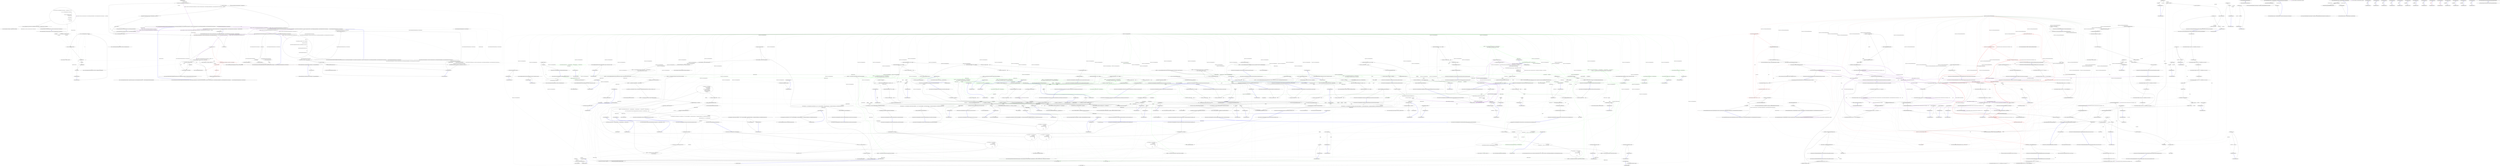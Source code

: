digraph  {
n93 [label="Nancy.BeforePipeline", span=""];
n94 [label="System.Collections.Generic.IEnumerator<System.Func<Nancy.NancyContext, System.Threading.CancellationToken, System.Threading.Tasks.Task<Nancy.Response>>>", span=""];
n95 [label="Nancy.NancyContext", span=""];
n96 [label="System.Threading.CancellationToken", span=""];
n97 [label="System.Threading.Tasks.TaskCompletionSource<Nancy.Response>", span=""];
n98 [label=syncDelegate, span=""];
n0 [label="Entry Nancy.BeforePipeline.BeforePipeline()", span="9-9", cluster="Nancy.BeforePipeline.BeforePipeline()"];
n1 [label="Exit Nancy.BeforePipeline.BeforePipeline()", span="9-9", cluster="Nancy.BeforePipeline.BeforePipeline()"];
n2 [label="Entry Nancy.BeforePipeline.BeforePipeline(int)", span="13-13", cluster="Nancy.BeforePipeline.BeforePipeline(int)"];
n3 [label="Exit Nancy.BeforePipeline.BeforePipeline(int)", span="13-13", cluster="Nancy.BeforePipeline.BeforePipeline(int)"];
n4 [label="Entry Nancy.BeforePipeline.implicit operator System.Func<Nancy.NancyContext, System.Threading.CancellationToken, System.Threading.Tasks.Task<Nancy.Response>>(Nancy.BeforePipeline)", span="18-18", cluster="Nancy.BeforePipeline.implicit operator System.Func<Nancy.NancyContext, System.Threading.CancellationToken, System.Threading.Tasks.Task<Nancy.Response>>(Nancy.BeforePipeline)"];
n5 [label="return pipeline.Invoke;", span="20-20", cluster="Nancy.BeforePipeline.implicit operator System.Func<Nancy.NancyContext, System.Threading.CancellationToken, System.Threading.Tasks.Task<Nancy.Response>>(Nancy.BeforePipeline)"];
n6 [label="Exit Nancy.BeforePipeline.implicit operator System.Func<Nancy.NancyContext, System.Threading.CancellationToken, System.Threading.Tasks.Task<Nancy.Response>>(Nancy.BeforePipeline)", span="18-18", cluster="Nancy.BeforePipeline.implicit operator System.Func<Nancy.NancyContext, System.Threading.CancellationToken, System.Threading.Tasks.Task<Nancy.Response>>(Nancy.BeforePipeline)"];
n7 [label="Entry Nancy.BeforePipeline.implicit operator Nancy.BeforePipeline(System.Func<Nancy.NancyContext, System.Threading.CancellationToken, System.Threading.Tasks.Task<Nancy.Response>>)", span="23-23", cluster="Nancy.BeforePipeline.implicit operator Nancy.BeforePipeline(System.Func<Nancy.NancyContext, System.Threading.CancellationToken, System.Threading.Tasks.Task<Nancy.Response>>)"];
n8 [label="var pipeline = new BeforePipeline()", span="25-25", cluster="Nancy.BeforePipeline.implicit operator Nancy.BeforePipeline(System.Func<Nancy.NancyContext, System.Threading.CancellationToken, System.Threading.Tasks.Task<Nancy.Response>>)"];
n9 [label="pipeline.AddItemToEndOfPipeline(func)", span="26-26", cluster="Nancy.BeforePipeline.implicit operator Nancy.BeforePipeline(System.Func<Nancy.NancyContext, System.Threading.CancellationToken, System.Threading.Tasks.Task<Nancy.Response>>)"];
n10 [label="return pipeline;", span="27-27", cluster="Nancy.BeforePipeline.implicit operator Nancy.BeforePipeline(System.Func<Nancy.NancyContext, System.Threading.CancellationToken, System.Threading.Tasks.Task<Nancy.Response>>)"];
n12 [label="Entry Nancy.AsyncNamedPipelineBase<TAsyncDelegate, TSyncDelegate>.AddItemToEndOfPipeline(TAsyncDelegate)", span="87-87", cluster="Nancy.AsyncNamedPipelineBase<TAsyncDelegate, TSyncDelegate>.AddItemToEndOfPipeline(TAsyncDelegate)"];
n11 [label="Exit Nancy.BeforePipeline.implicit operator Nancy.BeforePipeline(System.Func<Nancy.NancyContext, System.Threading.CancellationToken, System.Threading.Tasks.Task<Nancy.Response>>)", span="23-23", cluster="Nancy.BeforePipeline.implicit operator Nancy.BeforePipeline(System.Func<Nancy.NancyContext, System.Threading.CancellationToken, System.Threading.Tasks.Task<Nancy.Response>>)"];
n13 [label="Entry Nancy.BeforePipeline.operator +(Nancy.BeforePipeline, System.Func<Nancy.NancyContext, System.Threading.CancellationToken, System.Threading.Tasks.Task<Nancy.Response>>)", span="30-30", cluster="Nancy.BeforePipeline.operator +(Nancy.BeforePipeline, System.Func<Nancy.NancyContext, System.Threading.CancellationToken, System.Threading.Tasks.Task<Nancy.Response>>)"];
n14 [label="pipeline.AddItemToEndOfPipeline(func)", span="32-32", cluster="Nancy.BeforePipeline.operator +(Nancy.BeforePipeline, System.Func<Nancy.NancyContext, System.Threading.CancellationToken, System.Threading.Tasks.Task<Nancy.Response>>)"];
n15 [label="return pipeline;", span="33-33", cluster="Nancy.BeforePipeline.operator +(Nancy.BeforePipeline, System.Func<Nancy.NancyContext, System.Threading.CancellationToken, System.Threading.Tasks.Task<Nancy.Response>>)"];
n16 [label="Exit Nancy.BeforePipeline.operator +(Nancy.BeforePipeline, System.Func<Nancy.NancyContext, System.Threading.CancellationToken, System.Threading.Tasks.Task<Nancy.Response>>)", span="30-30", cluster="Nancy.BeforePipeline.operator +(Nancy.BeforePipeline, System.Func<Nancy.NancyContext, System.Threading.CancellationToken, System.Threading.Tasks.Task<Nancy.Response>>)"];
n17 [label="Entry Nancy.BeforePipeline.operator +(Nancy.BeforePipeline, System.Func<Nancy.NancyContext, Nancy.Response>)", span="36-36", cluster="Nancy.BeforePipeline.operator +(Nancy.BeforePipeline, System.Func<Nancy.NancyContext, Nancy.Response>)"];
n18 [label="pipeline.AddItemToEndOfPipeline(action)", span="38-38", cluster="Nancy.BeforePipeline.operator +(Nancy.BeforePipeline, System.Func<Nancy.NancyContext, Nancy.Response>)"];
n19 [label="return pipeline;", span="39-39", cluster="Nancy.BeforePipeline.operator +(Nancy.BeforePipeline, System.Func<Nancy.NancyContext, Nancy.Response>)"];
n21 [label="Entry Nancy.AsyncNamedPipelineBase<TAsyncDelegate, TSyncDelegate>.AddItemToEndOfPipeline(TSyncDelegate)", span="96-96", cluster="Nancy.AsyncNamedPipelineBase<TAsyncDelegate, TSyncDelegate>.AddItemToEndOfPipeline(TSyncDelegate)"];
n20 [label="Exit Nancy.BeforePipeline.operator +(Nancy.BeforePipeline, System.Func<Nancy.NancyContext, Nancy.Response>)", span="36-36", cluster="Nancy.BeforePipeline.operator +(Nancy.BeforePipeline, System.Func<Nancy.NancyContext, Nancy.Response>)"];
n22 [label="Entry Nancy.BeforePipeline.operator +(Nancy.BeforePipeline, Nancy.BeforePipeline)", span="42-42", cluster="Nancy.BeforePipeline.operator +(Nancy.BeforePipeline, Nancy.BeforePipeline)"];
n23 [label="pipelineToAdd.PipelineItems", span="44-44", cluster="Nancy.BeforePipeline.operator +(Nancy.BeforePipeline, Nancy.BeforePipeline)"];
n24 [label="pipelineToAddTo.AddItemToEndOfPipeline(pipelineItem)", span="46-46", cluster="Nancy.BeforePipeline.operator +(Nancy.BeforePipeline, Nancy.BeforePipeline)"];
n25 [label="return pipelineToAddTo;", span="49-49", cluster="Nancy.BeforePipeline.operator +(Nancy.BeforePipeline, Nancy.BeforePipeline)"];
n27 [label="Entry Nancy.AsyncNamedPipelineBase<TAsyncDelegate, TSyncDelegate>.AddItemToEndOfPipeline(Nancy.PipelineItem<TAsyncDelegate>, bool)", span="109-109", cluster="Nancy.AsyncNamedPipelineBase<TAsyncDelegate, TSyncDelegate>.AddItemToEndOfPipeline(Nancy.PipelineItem<TAsyncDelegate>, bool)"];
n26 [label="Exit Nancy.BeforePipeline.operator +(Nancy.BeforePipeline, Nancy.BeforePipeline)", span="42-42", cluster="Nancy.BeforePipeline.operator +(Nancy.BeforePipeline, Nancy.BeforePipeline)"];
n28 [label="Entry Nancy.BeforePipeline.Invoke(Nancy.NancyContext, System.Threading.CancellationToken)", span="52-52", cluster="Nancy.BeforePipeline.Invoke(Nancy.NancyContext, System.Threading.CancellationToken)"];
n29 [label="var tcs = new TaskCompletionSource<Response>()", span="54-54", cluster="Nancy.BeforePipeline.Invoke(Nancy.NancyContext, System.Threading.CancellationToken)"];
n32 [label="ExecuteTasksWithSingleResultInternal(context, cancellationToken, enumerator, tcs)", span="60-60", cluster="Nancy.BeforePipeline.Invoke(Nancy.NancyContext, System.Threading.CancellationToken)"];
n30 [label="var enumerator = this.PipelineDelegates.GetEnumerator()", span="56-56", cluster="Nancy.BeforePipeline.Invoke(Nancy.NancyContext, System.Threading.CancellationToken)"];
n36 [label="Entry System.Threading.Tasks.TaskCompletionSource<TResult>.TaskCompletionSource()", span="0-0", cluster="System.Threading.Tasks.TaskCompletionSource<TResult>.TaskCompletionSource()"];
n33 [label="tcs.SetResult(null)", span="64-64", cluster="Nancy.BeforePipeline.Invoke(Nancy.NancyContext, System.Threading.CancellationToken)"];
n34 [label="return tcs.Task;", span="67-67", cluster="Nancy.BeforePipeline.Invoke(Nancy.NancyContext, System.Threading.CancellationToken)"];
n31 [label="enumerator.MoveNext()", span="58-58", cluster="Nancy.BeforePipeline.Invoke(Nancy.NancyContext, System.Threading.CancellationToken)"];
n37 [label="Entry System.Collections.Generic.IEnumerable<T>.GetEnumerator()", span="0-0", cluster="System.Collections.Generic.IEnumerable<T>.GetEnumerator()"];
n38 [label="Entry System.Collections.IEnumerator.MoveNext()", span="0-0", cluster="System.Collections.IEnumerator.MoveNext()"];
n39 [label="Entry Nancy.BeforePipeline.ExecuteTasksWithSingleResultInternal(Nancy.NancyContext, System.Threading.CancellationToken, System.Collections.Generic.IEnumerator<System.Func<Nancy.NancyContext, System.Threading.CancellationToken, System.Threading.Tasks.Task<Nancy.Response>>>, System.Threading.Tasks.TaskCompletionSource<Nancy.Response>)", span="70-70", cluster="Nancy.BeforePipeline.ExecuteTasksWithSingleResultInternal(Nancy.NancyContext, System.Threading.CancellationToken, System.Collections.Generic.IEnumerator<System.Func<Nancy.NancyContext, System.Threading.CancellationToken, System.Threading.Tasks.Task<Nancy.Response>>>, System.Threading.Tasks.TaskCompletionSource<Nancy.Response>)"];
n40 [label="Entry System.Threading.Tasks.TaskCompletionSource<TResult>.SetResult(TResult)", span="0-0", cluster="System.Threading.Tasks.TaskCompletionSource<TResult>.SetResult(TResult)"];
n35 [label="Exit Nancy.BeforePipeline.Invoke(Nancy.NancyContext, System.Threading.CancellationToken)", span="52-52", cluster="Nancy.BeforePipeline.Invoke(Nancy.NancyContext, System.Threading.CancellationToken)"];
n41 [label=true, span="79-79", cluster="Nancy.BeforePipeline.ExecuteTasksWithSingleResultInternal(Nancy.NancyContext, System.Threading.CancellationToken, System.Collections.Generic.IEnumerator<System.Func<Nancy.NancyContext, System.Threading.CancellationToken, System.Threading.Tasks.Task<Nancy.Response>>>, System.Threading.Tasks.TaskCompletionSource<Nancy.Response>)"];
n42 [label="var current = enumerator.Current.Invoke(context, cancellationToken)", span="81-81", cluster="Nancy.BeforePipeline.ExecuteTasksWithSingleResultInternal(Nancy.NancyContext, System.Threading.CancellationToken, System.Collections.Generic.IEnumerator<System.Func<Nancy.NancyContext, System.Threading.CancellationToken, System.Threading.Tasks.Task<Nancy.Response>>>, System.Threading.Tasks.TaskCompletionSource<Nancy.Response>)"];
n48 [label="enumerator.MoveNext()", span="95-95", cluster="Nancy.BeforePipeline.ExecuteTasksWithSingleResultInternal(Nancy.NancyContext, System.Threading.CancellationToken, System.Collections.Generic.IEnumerator<System.Func<Nancy.NancyContext, System.Threading.CancellationToken, System.Threading.Tasks.Task<Nancy.Response>>>, System.Threading.Tasks.TaskCompletionSource<Nancy.Response>)", color=red, community=0];
n50 [label="ExecuteTasksSingleResultFinished(resultTask, tcs)", span="103-103", cluster="Nancy.BeforePipeline.ExecuteTasksWithSingleResultInternal(Nancy.NancyContext, System.Threading.CancellationToken, System.Collections.Generic.IEnumerator<System.Func<Nancy.NancyContext, System.Threading.CancellationToken, System.Threading.Tasks.Task<Nancy.Response>>>, System.Threading.Tasks.TaskCompletionSource<Nancy.Response>)"];
n51 [label="current.ContinueWith(ExecuteTasksWithSingleResultContinuation(context, cancellationToken, enumerator, tcs), TaskContinuationOptions.ExecuteSynchronously)", span="109-109", cluster="Nancy.BeforePipeline.ExecuteTasksWithSingleResultInternal(Nancy.NancyContext, System.Threading.CancellationToken, System.Collections.Generic.IEnumerator<System.Func<Nancy.NancyContext, System.Threading.CancellationToken, System.Threading.Tasks.Task<Nancy.Response>>>, System.Threading.Tasks.TaskCompletionSource<Nancy.Response>)"];
n52 [label="Exit Nancy.BeforePipeline.ExecuteTasksWithSingleResultInternal(Nancy.NancyContext, System.Threading.CancellationToken, System.Collections.Generic.IEnumerator<System.Func<Nancy.NancyContext, System.Threading.CancellationToken, System.Threading.Tasks.Task<Nancy.Response>>>, System.Threading.Tasks.TaskCompletionSource<Nancy.Response>)", span="70-70", cluster="Nancy.BeforePipeline.ExecuteTasksWithSingleResultInternal(Nancy.NancyContext, System.Threading.CancellationToken, System.Collections.Generic.IEnumerator<System.Func<Nancy.NancyContext, System.Threading.CancellationToken, System.Threading.Tasks.Task<Nancy.Response>>>, System.Threading.Tasks.TaskCompletionSource<Nancy.Response>)"];
n43 [label="current.Status == TaskStatus.Created", span="83-83", cluster="Nancy.BeforePipeline.ExecuteTasksWithSingleResultInternal(Nancy.NancyContext, System.Threading.CancellationToken, System.Collections.Generic.IEnumerator<System.Func<Nancy.NancyContext, System.Threading.CancellationToken, System.Threading.Tasks.Task<Nancy.Response>>>, System.Threading.Tasks.TaskCompletionSource<Nancy.Response>)"];
n53 [label="Entry System.Func<T1, T2, TResult>.Invoke(T1, T2)", span="0-0", cluster="System.Func<T1, T2, TResult>.Invoke(T1, T2)"];
n44 [label="current.Start()", span="85-85", cluster="Nancy.BeforePipeline.ExecuteTasksWithSingleResultInternal(Nancy.NancyContext, System.Threading.CancellationToken, System.Collections.Generic.IEnumerator<System.Func<Nancy.NancyContext, System.Threading.CancellationToken, System.Threading.Tasks.Task<Nancy.Response>>>, System.Threading.Tasks.TaskCompletionSource<Nancy.Response>)"];
n45 [label="current.IsCompleted || current.IsFaulted", span="88-88", cluster="Nancy.BeforePipeline.ExecuteTasksWithSingleResultInternal(Nancy.NancyContext, System.Threading.CancellationToken, System.Collections.Generic.IEnumerator<System.Func<Nancy.NancyContext, System.Threading.CancellationToken, System.Threading.Tasks.Task<Nancy.Response>>>, System.Threading.Tasks.TaskCompletionSource<Nancy.Response>)"];
n46 [label="var resultTask = current", span="90-90", cluster="Nancy.BeforePipeline.ExecuteTasksWithSingleResultInternal(Nancy.NancyContext, System.Threading.CancellationToken, System.Collections.Generic.IEnumerator<System.Func<Nancy.NancyContext, System.Threading.CancellationToken, System.Threading.Tasks.Task<Nancy.Response>>>, System.Threading.Tasks.TaskCompletionSource<Nancy.Response>)"];
n47 [label="ContinueExecution(current.IsFaulted, current.Result, current.Exception)", span="93-93", cluster="Nancy.BeforePipeline.ExecuteTasksWithSingleResultInternal(Nancy.NancyContext, System.Threading.CancellationToken, System.Collections.Generic.IEnumerator<System.Func<Nancy.NancyContext, System.Threading.CancellationToken, System.Threading.Tasks.Task<Nancy.Response>>>, System.Threading.Tasks.TaskCompletionSource<Nancy.Response>)", color=red, community=0];
n54 [label="Entry System.Threading.Tasks.Task.Start()", span="0-0", cluster="System.Threading.Tasks.Task.Start()"];
n55 [label="Entry Nancy.BeforePipeline.ContinueExecution(bool, Nancy.Response, System.AggregateException)", span="154-154", cluster="Nancy.BeforePipeline.ContinueExecution(bool, Nancy.Response, System.AggregateException)"];
n49 [label="resultTask = null", span="100-100", cluster="Nancy.BeforePipeline.ExecuteTasksWithSingleResultInternal(Nancy.NancyContext, System.Threading.CancellationToken, System.Collections.Generic.IEnumerator<System.Func<Nancy.NancyContext, System.Threading.CancellationToken, System.Threading.Tasks.Task<Nancy.Response>>>, System.Threading.Tasks.TaskCompletionSource<Nancy.Response>)", color=red, community=0];
n57 [label="Entry Nancy.BeforePipeline.ExecuteTasksWithSingleResultContinuation(Nancy.NancyContext, System.Threading.CancellationToken, System.Collections.Generic.IEnumerator<System.Func<Nancy.NancyContext, System.Threading.CancellationToken, System.Threading.Tasks.Task<Nancy.Response>>>, System.Threading.Tasks.TaskCompletionSource<Nancy.Response>)", span="114-114", cluster="Nancy.BeforePipeline.ExecuteTasksWithSingleResultContinuation(Nancy.NancyContext, System.Threading.CancellationToken, System.Collections.Generic.IEnumerator<System.Func<Nancy.NancyContext, System.Threading.CancellationToken, System.Threading.Tasks.Task<Nancy.Response>>>, System.Threading.Tasks.TaskCompletionSource<Nancy.Response>)"];
n58 [label="Entry System.Threading.Tasks.Task<TResult>.ContinueWith(System.Action<System.Threading.Tasks.Task<TResult>>, System.Threading.Tasks.TaskContinuationOptions)", span="0-0", cluster="System.Threading.Tasks.Task<TResult>.ContinueWith(System.Action<System.Threading.Tasks.Task<TResult>>, System.Threading.Tasks.TaskContinuationOptions)"];
n56 [label="Entry Nancy.BeforePipeline.ExecuteTasksSingleResultFinished(System.Threading.Tasks.Task<Nancy.Response>, System.Threading.Tasks.TaskCompletionSource<Nancy.Response>)", span="136-136", cluster="Nancy.BeforePipeline.ExecuteTasksSingleResultFinished(System.Threading.Tasks.Task<Nancy.Response>, System.Threading.Tasks.TaskCompletionSource<Nancy.Response>)"];
n59 [label="return t =>\r\n            {\r\n                if (ContinueExecution(t.IsFaulted, t.Result, t.Exception))\r\n                {\r\n                    if (enumerator.MoveNext())\r\n                    {\r\n                        ExecuteTasksWithSingleResultInternal(context, cancellationToken, enumerator, tcs);\r\n                    }\r\n                    else\r\n                    {\r\n                        ExecuteTasksSingleResultFinished(null, tcs);\r\n                    }\r\n                }\r\n                else\r\n                {\r\n                    ExecuteTasksSingleResultFinished(t, tcs);\r\n                }\r\n            };", span="116-133", cluster="Nancy.BeforePipeline.ExecuteTasksWithSingleResultContinuation(Nancy.NancyContext, System.Threading.CancellationToken, System.Collections.Generic.IEnumerator<System.Func<Nancy.NancyContext, System.Threading.CancellationToken, System.Threading.Tasks.Task<Nancy.Response>>>, System.Threading.Tasks.TaskCompletionSource<Nancy.Response>)"];
n63 [label="enumerator.MoveNext()", span="120-120", cluster="lambda expression"];
n64 [label="ExecuteTasksWithSingleResultInternal(context, cancellationToken, enumerator, tcs)", span="122-122", cluster="lambda expression"];
n65 [label="ExecuteTasksSingleResultFinished(null, tcs)", span="126-126", cluster="lambda expression"];
n66 [label="ExecuteTasksSingleResultFinished(t, tcs)", span="131-131", cluster="lambda expression"];
n60 [label="Exit Nancy.BeforePipeline.ExecuteTasksWithSingleResultContinuation(Nancy.NancyContext, System.Threading.CancellationToken, System.Collections.Generic.IEnumerator<System.Func<Nancy.NancyContext, System.Threading.CancellationToken, System.Threading.Tasks.Task<Nancy.Response>>>, System.Threading.Tasks.TaskCompletionSource<Nancy.Response>)", span="114-114", cluster="Nancy.BeforePipeline.ExecuteTasksWithSingleResultContinuation(Nancy.NancyContext, System.Threading.CancellationToken, System.Collections.Generic.IEnumerator<System.Func<Nancy.NancyContext, System.Threading.CancellationToken, System.Threading.Tasks.Task<Nancy.Response>>>, System.Threading.Tasks.TaskCompletionSource<Nancy.Response>)"];
n62 [label="ContinueExecution(t.IsFaulted, t.Result, t.Exception)", span="118-118", cluster="lambda expression"];
n61 [label="Entry lambda expression", span="116-133", cluster="lambda expression"];
n67 [label="Exit lambda expression", span="116-133", cluster="lambda expression"];
n68 [label="task == null", span="138-138", cluster="Nancy.BeforePipeline.ExecuteTasksSingleResultFinished(System.Threading.Tasks.Task<Nancy.Response>, System.Threading.Tasks.TaskCompletionSource<Nancy.Response>)"];
n69 [label="tcs.SetResult(default(Response))", span="140-140", cluster="Nancy.BeforePipeline.ExecuteTasksSingleResultFinished(System.Threading.Tasks.Task<Nancy.Response>, System.Threading.Tasks.TaskCompletionSource<Nancy.Response>)"];
n71 [label="task.IsFaulted", span="144-144", cluster="Nancy.BeforePipeline.ExecuteTasksSingleResultFinished(System.Threading.Tasks.Task<Nancy.Response>, System.Threading.Tasks.TaskCompletionSource<Nancy.Response>)"];
n72 [label="tcs.SetException(task.Exception)", span="146-146", cluster="Nancy.BeforePipeline.ExecuteTasksSingleResultFinished(System.Threading.Tasks.Task<Nancy.Response>, System.Threading.Tasks.TaskCompletionSource<Nancy.Response>)"];
n73 [label="tcs.SetResult(task.Result)", span="150-150", cluster="Nancy.BeforePipeline.ExecuteTasksSingleResultFinished(System.Threading.Tasks.Task<Nancy.Response>, System.Threading.Tasks.TaskCompletionSource<Nancy.Response>)"];
n70 [label="return;", span="141-141", cluster="Nancy.BeforePipeline.ExecuteTasksSingleResultFinished(System.Threading.Tasks.Task<Nancy.Response>, System.Threading.Tasks.TaskCompletionSource<Nancy.Response>)"];
n74 [label="Exit Nancy.BeforePipeline.ExecuteTasksSingleResultFinished(System.Threading.Tasks.Task<Nancy.Response>, System.Threading.Tasks.TaskCompletionSource<Nancy.Response>)", span="136-136", cluster="Nancy.BeforePipeline.ExecuteTasksSingleResultFinished(System.Threading.Tasks.Task<Nancy.Response>, System.Threading.Tasks.TaskCompletionSource<Nancy.Response>)"];
n75 [label="Entry System.Threading.Tasks.TaskCompletionSource<TResult>.SetException(System.Exception)", span="0-0", cluster="System.Threading.Tasks.TaskCompletionSource<TResult>.SetException(System.Exception)"];
n76 [label="return result == null;", span="156-156", cluster="Nancy.BeforePipeline.ContinueExecution(bool, Nancy.Response, System.AggregateException)"];
n77 [label="Exit Nancy.BeforePipeline.ContinueExecution(bool, Nancy.Response, System.AggregateException)", span="154-154", cluster="Nancy.BeforePipeline.ContinueExecution(bool, Nancy.Response, System.AggregateException)"];
n78 [label="Entry Nancy.BeforePipeline.Wrap(Nancy.PipelineItem<System.Func<Nancy.NancyContext, Nancy.Response>>)", span="164-164", cluster="Nancy.BeforePipeline.Wrap(Nancy.PipelineItem<System.Func<Nancy.NancyContext, Nancy.Response>>)"];
n79 [label="var syncDelegate = pipelineItem.Delegate", span="166-166", cluster="Nancy.BeforePipeline.Wrap(Nancy.PipelineItem<System.Func<Nancy.NancyContext, Nancy.Response>>)"];
n81 [label="return new PipelineItem<Func<NancyContext, CancellationToken, Task<Response>>>(pipelineItem.Name, asyncDelegate);", span="181-181", cluster="Nancy.BeforePipeline.Wrap(Nancy.PipelineItem<System.Func<Nancy.NancyContext, Nancy.Response>>)"];
n80 [label="Func<NancyContext, CancellationToken, Task<Response>> asyncDelegate = (ctx, ct) =>\r\n            {\r\n                var tcs = new TaskCompletionSource<Response>();\r\n                try\r\n                {\r\n                    var result = syncDelegate.Invoke(ctx);\r\n                    tcs.SetResult(result);\r\n                }\r\n                catch (Exception e)\r\n                {\r\n                    tcs.SetException(e);\r\n                }\r\n                return tcs.Task;\r\n            }", span="167-180", cluster="Nancy.BeforePipeline.Wrap(Nancy.PipelineItem<System.Func<Nancy.NancyContext, Nancy.Response>>)"];
n86 [label="var result = syncDelegate.Invoke(ctx)", span="172-172", cluster="lambda expression"];
n89 [label="tcs.SetException(e)", span="177-177", cluster="lambda expression"];
n82 [label="Exit Nancy.BeforePipeline.Wrap(Nancy.PipelineItem<System.Func<Nancy.NancyContext, Nancy.Response>>)", span="164-164", cluster="Nancy.BeforePipeline.Wrap(Nancy.PipelineItem<System.Func<Nancy.NancyContext, Nancy.Response>>)"];
n83 [label="Entry Nancy.PipelineItem<TDelegate>.PipelineItem(string, TDelegate)", span="8-8", cluster="Nancy.PipelineItem<TDelegate>.PipelineItem(string, TDelegate)"];
n84 [label="Entry lambda expression", span="167-180", cluster="lambda expression"];
n85 [label="var tcs = new TaskCompletionSource<Response>()", span="169-169", cluster="lambda expression"];
n87 [label="tcs.SetResult(result)", span="173-173", cluster="lambda expression"];
n90 [label="return tcs.Task;", span="179-179", cluster="lambda expression"];
n92 [label="Entry System.Func<T, TResult>.Invoke(T)", span="0-0", cluster="System.Func<T, TResult>.Invoke(T)"];
n88 [label=Exception, span="175-175", cluster="lambda expression"];
n91 [label="Exit lambda expression", span="167-180", cluster="lambda expression"];
m0_54 [label="Entry Unk.Same", span="", cluster="Unk.Same", file="BeforePipelineFixture.cs"];
m0_153 [label="Entry Nancy.Tests.Unit.PreRequestHooksPipelineFixture.PlusEquals_with_another_pipeline_adds_those_pipeline_items_to_end_of_pipeline()", span="132-132", cluster="Nancy.Tests.Unit.PreRequestHooksPipelineFixture.PlusEquals_with_another_pipeline_adds_those_pipeline_items_to_end_of_pipeline()", file="BeforePipelineFixture.cs"];
m0_154 [label="Func<NancyContext, Response> item1 = (r) => { return null; }", span="134-134", cluster="Nancy.Tests.Unit.PreRequestHooksPipelineFixture.PlusEquals_with_another_pipeline_adds_those_pipeline_items_to_end_of_pipeline()", file="BeforePipelineFixture.cs"];
m0_155 [label="Func<NancyContext, Response> item2 = (r) => { return CreateResponse(); }", span="135-135", cluster="Nancy.Tests.Unit.PreRequestHooksPipelineFixture.PlusEquals_with_another_pipeline_adds_those_pipeline_items_to_end_of_pipeline()", file="BeforePipelineFixture.cs"];
m0_156 [label="pipeline.AddItemToEndOfPipeline(item1)", span="136-136", cluster="Nancy.Tests.Unit.PreRequestHooksPipelineFixture.PlusEquals_with_another_pipeline_adds_those_pipeline_items_to_end_of_pipeline()", file="BeforePipelineFixture.cs"];
m0_157 [label="pipeline.AddItemToEndOfPipeline(item2)", span="137-137", cluster="Nancy.Tests.Unit.PreRequestHooksPipelineFixture.PlusEquals_with_another_pipeline_adds_those_pipeline_items_to_end_of_pipeline()", file="BeforePipelineFixture.cs"];
m0_158 [label="Func<NancyContext, Response> item3 = (r) => { return null; }", span="138-138", cluster="Nancy.Tests.Unit.PreRequestHooksPipelineFixture.PlusEquals_with_another_pipeline_adds_those_pipeline_items_to_end_of_pipeline()", file="BeforePipelineFixture.cs"];
m0_159 [label="Func<NancyContext, Response> item4 = (r) => { return CreateResponse(); }", span="139-139", cluster="Nancy.Tests.Unit.PreRequestHooksPipelineFixture.PlusEquals_with_another_pipeline_adds_those_pipeline_items_to_end_of_pipeline()", file="BeforePipelineFixture.cs"];
m0_161 [label="pipeline2.AddItemToEndOfPipeline(item3)", span="141-141", cluster="Nancy.Tests.Unit.PreRequestHooksPipelineFixture.PlusEquals_with_another_pipeline_adds_those_pipeline_items_to_end_of_pipeline()", file="BeforePipelineFixture.cs"];
m0_165 [label="Assert.Same(item3, pipeline.PipelineDelegates.ElementAt(2))", span="147-147", cluster="Nancy.Tests.Unit.PreRequestHooksPipelineFixture.PlusEquals_with_another_pipeline_adds_those_pipeline_items_to_end_of_pipeline()", file="BeforePipelineFixture.cs"];
m0_160 [label="var pipeline2 = new BeforePipeline()", span="140-140", cluster="Nancy.Tests.Unit.PreRequestHooksPipelineFixture.PlusEquals_with_another_pipeline_adds_those_pipeline_items_to_end_of_pipeline()", file="BeforePipelineFixture.cs"];
m0_162 [label="pipeline2.AddItemToEndOfPipeline(item4)", span="142-142", cluster="Nancy.Tests.Unit.PreRequestHooksPipelineFixture.PlusEquals_with_another_pipeline_adds_those_pipeline_items_to_end_of_pipeline()", file="BeforePipelineFixture.cs"];
m0_166 [label="Assert.Same(item4, pipeline.PipelineDelegates.Last())", span="148-148", cluster="Nancy.Tests.Unit.PreRequestHooksPipelineFixture.PlusEquals_with_another_pipeline_adds_those_pipeline_items_to_end_of_pipeline()", file="BeforePipelineFixture.cs"];
m0_163 [label="pipeline += pipeline2", span="144-144", cluster="Nancy.Tests.Unit.PreRequestHooksPipelineFixture.PlusEquals_with_another_pipeline_adds_those_pipeline_items_to_end_of_pipeline()", file="BeforePipelineFixture.cs"];
m0_164 [label="Assert.Equal(4, pipeline.PipelineDelegates.Count())", span="146-146", cluster="Nancy.Tests.Unit.PreRequestHooksPipelineFixture.PlusEquals_with_another_pipeline_adds_those_pipeline_items_to_end_of_pipeline()", file="BeforePipelineFixture.cs"];
m0_167 [label="Exit Nancy.Tests.Unit.PreRequestHooksPipelineFixture.PlusEquals_with_another_pipeline_adds_those_pipeline_items_to_end_of_pipeline()", span="132-132", cluster="Nancy.Tests.Unit.PreRequestHooksPipelineFixture.PlusEquals_with_another_pipeline_adds_those_pipeline_items_to_end_of_pipeline()", file="BeforePipelineFixture.cs"];
m0_8 [label="Entry Nancy.Tests.Unit.PreRequestHooksPipelineFixture.PreRequestHooksPipelineFixture()", span="20-20", cluster="Nancy.Tests.Unit.PreRequestHooksPipelineFixture.PreRequestHooksPipelineFixture()", file="BeforePipelineFixture.cs"];
m0_9 [label="this.pipeline = new BeforePipeline()", span="22-22", cluster="Nancy.Tests.Unit.PreRequestHooksPipelineFixture.PreRequestHooksPipelineFixture()", file="BeforePipelineFixture.cs"];
m0_10 [label="Exit Nancy.Tests.Unit.PreRequestHooksPipelineFixture.PreRequestHooksPipelineFixture()", span="20-20", cluster="Nancy.Tests.Unit.PreRequestHooksPipelineFixture.PreRequestHooksPipelineFixture()", file="BeforePipelineFixture.cs"];
m0_93 [label="Entry Unk.Equal", span="", cluster="Unk.Equal", file="BeforePipelineFixture.cs"];
m0_180 [label="Entry Nancy.Tests.Unit.PreRequestHooksPipelineFixture.When_cast_to_func_and_invoked_members_are_invoked()", span="152-152", cluster="Nancy.Tests.Unit.PreRequestHooksPipelineFixture.When_cast_to_func_and_invoked_members_are_invoked()", file="BeforePipelineFixture.cs"];
m0_181 [label="var item1Called = false", span="154-154", cluster="Nancy.Tests.Unit.PreRequestHooksPipelineFixture.When_cast_to_func_and_invoked_members_are_invoked()", file="BeforePipelineFixture.cs"];
m0_182 [label="Func<NancyContext, Response> item1 = (r) => { item1Called = true; return null; }", span="155-155", cluster="Nancy.Tests.Unit.PreRequestHooksPipelineFixture.When_cast_to_func_and_invoked_members_are_invoked()", file="BeforePipelineFixture.cs"];
m0_183 [label="var item2Called = false", span="156-156", cluster="Nancy.Tests.Unit.PreRequestHooksPipelineFixture.When_cast_to_func_and_invoked_members_are_invoked()", file="BeforePipelineFixture.cs"];
m0_187 [label="pipeline.AddItemToEndOfPipeline(item1)", span="160-160", cluster="Nancy.Tests.Unit.PreRequestHooksPipelineFixture.When_cast_to_func_and_invoked_members_are_invoked()", file="BeforePipelineFixture.cs"];
m0_184 [label="Func<NancyContext, Response> item2 = (r) => { item2Called = true; return null; }", span="157-157", cluster="Nancy.Tests.Unit.PreRequestHooksPipelineFixture.When_cast_to_func_and_invoked_members_are_invoked()", file="BeforePipelineFixture.cs"];
m0_185 [label="var item3Called = false", span="158-158", cluster="Nancy.Tests.Unit.PreRequestHooksPipelineFixture.When_cast_to_func_and_invoked_members_are_invoked()", file="BeforePipelineFixture.cs"];
m0_188 [label="pipeline.AddItemToEndOfPipeline(item2)", span="161-161", cluster="Nancy.Tests.Unit.PreRequestHooksPipelineFixture.When_cast_to_func_and_invoked_members_are_invoked()", file="BeforePipelineFixture.cs"];
m0_186 [label="Func<NancyContext, Response> item3 = (r) => { item3Called = true; return null; }", span="159-159", cluster="Nancy.Tests.Unit.PreRequestHooksPipelineFixture.When_cast_to_func_and_invoked_members_are_invoked()", file="BeforePipelineFixture.cs"];
m0_189 [label="pipeline.AddItemToEndOfPipeline(item3)", span="162-162", cluster="Nancy.Tests.Unit.PreRequestHooksPipelineFixture.When_cast_to_func_and_invoked_members_are_invoked()", file="BeforePipelineFixture.cs"];
m0_190 [label="Func<NancyContext, Response> func = pipeline", span="164-164", cluster="Nancy.Tests.Unit.PreRequestHooksPipelineFixture.When_cast_to_func_and_invoked_members_are_invoked()", file="BeforePipelineFixture.cs"];
m0_191 [label="func.Invoke(CreateContext())", span="165-165", cluster="Nancy.Tests.Unit.PreRequestHooksPipelineFixture.When_cast_to_func_and_invoked_members_are_invoked()", file="BeforePipelineFixture.cs"];
m0_192 [label="Assert.True(item1Called)", span="167-167", cluster="Nancy.Tests.Unit.PreRequestHooksPipelineFixture.When_cast_to_func_and_invoked_members_are_invoked()", file="BeforePipelineFixture.cs"];
m0_193 [label="Assert.True(item2Called)", span="168-168", cluster="Nancy.Tests.Unit.PreRequestHooksPipelineFixture.When_cast_to_func_and_invoked_members_are_invoked()", file="BeforePipelineFixture.cs"];
m0_194 [label="Assert.True(item3Called)", span="169-169", cluster="Nancy.Tests.Unit.PreRequestHooksPipelineFixture.When_cast_to_func_and_invoked_members_are_invoked()", file="BeforePipelineFixture.cs"];
m0_195 [label="Exit Nancy.Tests.Unit.PreRequestHooksPipelineFixture.When_cast_to_func_and_invoked_members_are_invoked()", span="152-152", cluster="Nancy.Tests.Unit.PreRequestHooksPipelineFixture.When_cast_to_func_and_invoked_members_are_invoked()", file="BeforePipelineFixture.cs"];
m0_12 [label="Entry Nancy.Tests.Unit.PreRequestHooksPipelineFixture.When_invoked_pipeline_member_returning_a_response_stops_pipeline_execution()", span="26-26", cluster="Nancy.Tests.Unit.PreRequestHooksPipelineFixture.When_invoked_pipeline_member_returning_a_response_stops_pipeline_execution()", file="BeforePipelineFixture.cs"];
m0_13 [label="var item1Called = false", span="28-28", cluster="Nancy.Tests.Unit.PreRequestHooksPipelineFixture.When_invoked_pipeline_member_returning_a_response_stops_pipeline_execution()", file="BeforePipelineFixture.cs"];
m0_14 [label="Func<NancyContext, Response> item1 = (r) => { item1Called = true; return null; }", span="29-29", cluster="Nancy.Tests.Unit.PreRequestHooksPipelineFixture.When_invoked_pipeline_member_returning_a_response_stops_pipeline_execution()", file="BeforePipelineFixture.cs"];
m0_15 [label="var item2Called = false", span="30-30", cluster="Nancy.Tests.Unit.PreRequestHooksPipelineFixture.When_invoked_pipeline_member_returning_a_response_stops_pipeline_execution()", file="BeforePipelineFixture.cs"];
m0_19 [label="pipeline.AddItemToEndOfPipeline(item1)", span="34-34", cluster="Nancy.Tests.Unit.PreRequestHooksPipelineFixture.When_invoked_pipeline_member_returning_a_response_stops_pipeline_execution()", file="BeforePipelineFixture.cs"];
m0_16 [label="Func<NancyContext, Response> item2 = (r) => { item2Called = true; return CreateResponse(); }", span="31-31", cluster="Nancy.Tests.Unit.PreRequestHooksPipelineFixture.When_invoked_pipeline_member_returning_a_response_stops_pipeline_execution()", file="BeforePipelineFixture.cs"];
m0_17 [label="var item3Called = false", span="32-32", cluster="Nancy.Tests.Unit.PreRequestHooksPipelineFixture.When_invoked_pipeline_member_returning_a_response_stops_pipeline_execution()", file="BeforePipelineFixture.cs"];
m0_20 [label="pipeline.AddItemToEndOfPipeline(item2)", span="35-35", cluster="Nancy.Tests.Unit.PreRequestHooksPipelineFixture.When_invoked_pipeline_member_returning_a_response_stops_pipeline_execution()", file="BeforePipelineFixture.cs"];
m0_18 [label="Func<NancyContext, Response> item3 = (r) => { item3Called = true; return null; }", span="33-33", cluster="Nancy.Tests.Unit.PreRequestHooksPipelineFixture.When_invoked_pipeline_member_returning_a_response_stops_pipeline_execution()", file="BeforePipelineFixture.cs"];
m0_21 [label="pipeline.AddItemToEndOfPipeline(item3)", span="36-36", cluster="Nancy.Tests.Unit.PreRequestHooksPipelineFixture.When_invoked_pipeline_member_returning_a_response_stops_pipeline_execution()", file="BeforePipelineFixture.cs"];
m0_22 [label="pipeline.Invoke(CreateContext())", span="38-38", cluster="Nancy.Tests.Unit.PreRequestHooksPipelineFixture.When_invoked_pipeline_member_returning_a_response_stops_pipeline_execution()", file="BeforePipelineFixture.cs"];
m0_23 [label="Assert.True(item1Called)", span="40-40", cluster="Nancy.Tests.Unit.PreRequestHooksPipelineFixture.When_invoked_pipeline_member_returning_a_response_stops_pipeline_execution()", file="BeforePipelineFixture.cs"];
m0_24 [label="Assert.True(item2Called)", span="41-41", cluster="Nancy.Tests.Unit.PreRequestHooksPipelineFixture.When_invoked_pipeline_member_returning_a_response_stops_pipeline_execution()", file="BeforePipelineFixture.cs"];
m0_25 [label="Assert.False(item3Called)", span="42-42", cluster="Nancy.Tests.Unit.PreRequestHooksPipelineFixture.When_invoked_pipeline_member_returning_a_response_stops_pipeline_execution()", file="BeforePipelineFixture.cs"];
m0_26 [label="Exit Nancy.Tests.Unit.PreRequestHooksPipelineFixture.When_invoked_pipeline_member_returning_a_response_stops_pipeline_execution()", span="26-26", cluster="Nancy.Tests.Unit.PreRequestHooksPipelineFixture.When_invoked_pipeline_member_returning_a_response_stops_pipeline_execution()", file="BeforePipelineFixture.cs"];
m0_209 [label="Entry Nancy.Tests.Unit.PreRequestHooksPipelineFixture.When_cast_from_func_creates_a_pipeline_with_one_item()", span="173-173", cluster="Nancy.Tests.Unit.PreRequestHooksPipelineFixture.When_cast_from_func_creates_a_pipeline_with_one_item()", file="BeforePipelineFixture.cs"];
m0_210 [label="Func<NancyContext, Response> item1 = (r) => null", span="175-175", cluster="Nancy.Tests.Unit.PreRequestHooksPipelineFixture.When_cast_from_func_creates_a_pipeline_with_one_item()", file="BeforePipelineFixture.cs"];
m0_211 [label="BeforePipeline castPipeline = item1", span="177-177", cluster="Nancy.Tests.Unit.PreRequestHooksPipelineFixture.When_cast_from_func_creates_a_pipeline_with_one_item()", file="BeforePipelineFixture.cs"];
m0_213 [label="Assert.Same(item1, castPipeline.PipelineDelegates.First())", span="180-180", cluster="Nancy.Tests.Unit.PreRequestHooksPipelineFixture.When_cast_from_func_creates_a_pipeline_with_one_item()", file="BeforePipelineFixture.cs"];
m0_212 [label="Assert.Equal(1, castPipeline.PipelineDelegates.Count())", span="179-179", cluster="Nancy.Tests.Unit.PreRequestHooksPipelineFixture.When_cast_from_func_creates_a_pipeline_with_one_item()", file="BeforePipelineFixture.cs"];
m0_214 [label="Exit Nancy.Tests.Unit.PreRequestHooksPipelineFixture.When_cast_from_func_creates_a_pipeline_with_one_item()", span="173-173", cluster="Nancy.Tests.Unit.PreRequestHooksPipelineFixture.When_cast_from_func_creates_a_pipeline_with_one_item()", file="BeforePipelineFixture.cs"];
m0_218 [label="Entry Nancy.Tests.Unit.PreRequestHooksPipelineFixture.Pipeline_containing_another_pipeline_will_invoke_items_in_both_pipelines()", span="184-184", cluster="Nancy.Tests.Unit.PreRequestHooksPipelineFixture.Pipeline_containing_another_pipeline_will_invoke_items_in_both_pipelines()", file="BeforePipelineFixture.cs"];
m0_219 [label="var item1Called = false", span="186-186", cluster="Nancy.Tests.Unit.PreRequestHooksPipelineFixture.Pipeline_containing_another_pipeline_will_invoke_items_in_both_pipelines()", file="BeforePipelineFixture.cs"];
m0_220 [label="Func<NancyContext, Response> item1 = (r) => { item1Called = true; return null; }", span="187-187", cluster="Nancy.Tests.Unit.PreRequestHooksPipelineFixture.Pipeline_containing_another_pipeline_will_invoke_items_in_both_pipelines()", file="BeforePipelineFixture.cs"];
m0_221 [label="var item2Called = false", span="188-188", cluster="Nancy.Tests.Unit.PreRequestHooksPipelineFixture.Pipeline_containing_another_pipeline_will_invoke_items_in_both_pipelines()", file="BeforePipelineFixture.cs"];
m0_227 [label="pipeline += item1", span="194-194", cluster="Nancy.Tests.Unit.PreRequestHooksPipelineFixture.Pipeline_containing_another_pipeline_will_invoke_items_in_both_pipelines()", file="BeforePipelineFixture.cs"];
m0_222 [label="Func<NancyContext, Response> item2 = (r) => { item2Called = true; return null; }", span="189-189", cluster="Nancy.Tests.Unit.PreRequestHooksPipelineFixture.Pipeline_containing_another_pipeline_will_invoke_items_in_both_pipelines()", file="BeforePipelineFixture.cs"];
m0_223 [label="var item3Called = false", span="190-190", cluster="Nancy.Tests.Unit.PreRequestHooksPipelineFixture.Pipeline_containing_another_pipeline_will_invoke_items_in_both_pipelines()", file="BeforePipelineFixture.cs"];
m0_228 [label="pipeline += item2", span="195-195", cluster="Nancy.Tests.Unit.PreRequestHooksPipelineFixture.Pipeline_containing_another_pipeline_will_invoke_items_in_both_pipelines()", file="BeforePipelineFixture.cs"];
m0_224 [label="Func<NancyContext, Response> item3 = (r) => { item3Called = true; return null; }", span="191-191", cluster="Nancy.Tests.Unit.PreRequestHooksPipelineFixture.Pipeline_containing_another_pipeline_will_invoke_items_in_both_pipelines()", file="BeforePipelineFixture.cs"];
m0_225 [label="var item4Called = false", span="192-192", cluster="Nancy.Tests.Unit.PreRequestHooksPipelineFixture.Pipeline_containing_another_pipeline_will_invoke_items_in_both_pipelines()", file="BeforePipelineFixture.cs"];
m0_230 [label="subPipeline += item3", span="197-197", cluster="Nancy.Tests.Unit.PreRequestHooksPipelineFixture.Pipeline_containing_another_pipeline_will_invoke_items_in_both_pipelines()", file="BeforePipelineFixture.cs"];
m0_226 [label="Func<NancyContext, Response> item4 = (r) => { item4Called = true; return null; }", span="193-193", cluster="Nancy.Tests.Unit.PreRequestHooksPipelineFixture.Pipeline_containing_another_pipeline_will_invoke_items_in_both_pipelines()", file="BeforePipelineFixture.cs"];
m0_231 [label="subPipeline += item4", span="198-198", cluster="Nancy.Tests.Unit.PreRequestHooksPipelineFixture.Pipeline_containing_another_pipeline_will_invoke_items_in_both_pipelines()", file="BeforePipelineFixture.cs"];
m0_229 [label="var subPipeline = new BeforePipeline()", span="196-196", cluster="Nancy.Tests.Unit.PreRequestHooksPipelineFixture.Pipeline_containing_another_pipeline_will_invoke_items_in_both_pipelines()", file="BeforePipelineFixture.cs"];
m0_232 [label="pipeline.AddItemToEndOfPipeline(subPipeline)", span="200-200", cluster="Nancy.Tests.Unit.PreRequestHooksPipelineFixture.Pipeline_containing_another_pipeline_will_invoke_items_in_both_pipelines()", file="BeforePipelineFixture.cs"];
m0_233 [label="pipeline.Invoke(CreateContext())", span="201-201", cluster="Nancy.Tests.Unit.PreRequestHooksPipelineFixture.Pipeline_containing_another_pipeline_will_invoke_items_in_both_pipelines()", file="BeforePipelineFixture.cs"];
m0_234 [label="Assert.True(item1Called)", span="203-203", cluster="Nancy.Tests.Unit.PreRequestHooksPipelineFixture.Pipeline_containing_another_pipeline_will_invoke_items_in_both_pipelines()", file="BeforePipelineFixture.cs"];
m0_235 [label="Assert.True(item2Called)", span="204-204", cluster="Nancy.Tests.Unit.PreRequestHooksPipelineFixture.Pipeline_containing_another_pipeline_will_invoke_items_in_both_pipelines()", file="BeforePipelineFixture.cs"];
m0_236 [label="Assert.True(item3Called)", span="205-205", cluster="Nancy.Tests.Unit.PreRequestHooksPipelineFixture.Pipeline_containing_another_pipeline_will_invoke_items_in_both_pipelines()", file="BeforePipelineFixture.cs"];
m0_237 [label="Assert.True(item4Called)", span="206-206", cluster="Nancy.Tests.Unit.PreRequestHooksPipelineFixture.Pipeline_containing_another_pipeline_will_invoke_items_in_both_pipelines()", file="BeforePipelineFixture.cs"];
m0_238 [label="Exit Nancy.Tests.Unit.PreRequestHooksPipelineFixture.Pipeline_containing_another_pipeline_will_invoke_items_in_both_pipelines()", span="184-184", cluster="Nancy.Tests.Unit.PreRequestHooksPipelineFixture.Pipeline_containing_another_pipeline_will_invoke_items_in_both_pipelines()", file="BeforePipelineFixture.cs"];
m0_196 [label="Entry System.Func<T, TResult>.Invoke(T)", span="0-0", cluster="System.Func<T, TResult>.Invoke(T)", file="BeforePipelineFixture.cs"];
m0_109 [label="Entry Nancy.NamedPipelineBase<TDelegate>.AddItemToStartOfPipeline(TDelegate)", span="38-38", cluster="Nancy.NamedPipelineBase<TDelegate>.AddItemToStartOfPipeline(TDelegate)", file="BeforePipelineFixture.cs"];
m0_30 [label="Entry Unk.False", span="", cluster="Unk.False", file="BeforePipelineFixture.cs"];
m0_43 [label="Entry Nancy.Tests.Unit.PreRequestHooksPipelineFixture.When_invoked_pipeline_member_returning_a_response_returns_that_response()", span="46-46", cluster="Nancy.Tests.Unit.PreRequestHooksPipelineFixture.When_invoked_pipeline_member_returning_a_response_returns_that_response()", file="BeforePipelineFixture.cs"];
m0_44 [label="var response = CreateResponse()", span="48-48", cluster="Nancy.Tests.Unit.PreRequestHooksPipelineFixture.When_invoked_pipeline_member_returning_a_response_returns_that_response()", file="BeforePipelineFixture.cs"];
m0_45 [label="Func<NancyContext, Response> item1 = (r) => null", span="49-49", cluster="Nancy.Tests.Unit.PreRequestHooksPipelineFixture.When_invoked_pipeline_member_returning_a_response_returns_that_response()", file="BeforePipelineFixture.cs"];
m0_46 [label="Func<NancyContext, Response> item2 = (r) => response", span="50-50", cluster="Nancy.Tests.Unit.PreRequestHooksPipelineFixture.When_invoked_pipeline_member_returning_a_response_returns_that_response()", file="BeforePipelineFixture.cs"];
m0_52 [label="Assert.Same(response, result)", span="58-58", cluster="Nancy.Tests.Unit.PreRequestHooksPipelineFixture.When_invoked_pipeline_member_returning_a_response_returns_that_response()", file="BeforePipelineFixture.cs"];
m0_48 [label="pipeline.AddItemToEndOfPipeline(item1)", span="52-52", cluster="Nancy.Tests.Unit.PreRequestHooksPipelineFixture.When_invoked_pipeline_member_returning_a_response_returns_that_response()", file="BeforePipelineFixture.cs"];
m0_47 [label="Func<NancyContext, Response> item3 = (r) => null", span="51-51", cluster="Nancy.Tests.Unit.PreRequestHooksPipelineFixture.When_invoked_pipeline_member_returning_a_response_returns_that_response()", file="BeforePipelineFixture.cs"];
m0_49 [label="pipeline.AddItemToEndOfPipeline(item2)", span="53-53", cluster="Nancy.Tests.Unit.PreRequestHooksPipelineFixture.When_invoked_pipeline_member_returning_a_response_returns_that_response()", file="BeforePipelineFixture.cs"];
m0_50 [label="pipeline.AddItemToEndOfPipeline(item3)", span="54-54", cluster="Nancy.Tests.Unit.PreRequestHooksPipelineFixture.When_invoked_pipeline_member_returning_a_response_returns_that_response()", file="BeforePipelineFixture.cs"];
m0_51 [label="var result = pipeline.Invoke(CreateContext())", span="56-56", cluster="Nancy.Tests.Unit.PreRequestHooksPipelineFixture.When_invoked_pipeline_member_returning_a_response_returns_that_response()", file="BeforePipelineFixture.cs"];
m0_53 [label="Exit Nancy.Tests.Unit.PreRequestHooksPipelineFixture.When_invoked_pipeline_member_returning_a_response_returns_that_response()", span="46-46", cluster="Nancy.Tests.Unit.PreRequestHooksPipelineFixture.When_invoked_pipeline_member_returning_a_response_returns_that_response()", file="BeforePipelineFixture.cs"];
m0_101 [label="Entry Nancy.Tests.Unit.PreRequestHooksPipelineFixture.AddItemToStartOfPipeline_adds_to_the_end_of_the_pipeline()", span="90-90", cluster="Nancy.Tests.Unit.PreRequestHooksPipelineFixture.AddItemToStartOfPipeline_adds_to_the_end_of_the_pipeline()", file="BeforePipelineFixture.cs"];
m0_102 [label="Func<NancyContext, Response> item1 = (r) => { return null; }", span="92-92", cluster="Nancy.Tests.Unit.PreRequestHooksPipelineFixture.AddItemToStartOfPipeline_adds_to_the_end_of_the_pipeline()", file="BeforePipelineFixture.cs"];
m0_103 [label="Func<NancyContext, Response> item2 = (r) => { return new Response(); }", span="93-93", cluster="Nancy.Tests.Unit.PreRequestHooksPipelineFixture.AddItemToStartOfPipeline_adds_to_the_end_of_the_pipeline()", file="BeforePipelineFixture.cs"];
m0_105 [label="pipeline.AddItemToStartOfPipeline(item1)", span="96-96", cluster="Nancy.Tests.Unit.PreRequestHooksPipelineFixture.AddItemToStartOfPipeline_adds_to_the_end_of_the_pipeline()", color=red, community=0, file="BeforePipelineFixture.cs"];
m0_107 [label="Assert.Same(item1, pipeline.PipelineDelegates.First())", span="99-99", cluster="Nancy.Tests.Unit.PreRequestHooksPipelineFixture.AddItemToStartOfPipeline_adds_to_the_end_of_the_pipeline()", color=red, community=0, file="BeforePipelineFixture.cs"];
m0_104 [label="pipeline.AddItemToEndOfPipeline(item2)", span="94-94", cluster="Nancy.Tests.Unit.PreRequestHooksPipelineFixture.AddItemToStartOfPipeline_adds_to_the_end_of_the_pipeline()", color=red, community=0, file="BeforePipelineFixture.cs"];
m0_106 [label="Assert.Equal(2, pipeline.PipelineDelegates.Count())", span="98-98", cluster="Nancy.Tests.Unit.PreRequestHooksPipelineFixture.AddItemToStartOfPipeline_adds_to_the_end_of_the_pipeline()", color=red, community=0, file="BeforePipelineFixture.cs"];
m0_108 [label="Exit Nancy.Tests.Unit.PreRequestHooksPipelineFixture.AddItemToStartOfPipeline_adds_to_the_end_of_the_pipeline()", span="90-90", cluster="Nancy.Tests.Unit.PreRequestHooksPipelineFixture.AddItemToStartOfPipeline_adds_to_the_end_of_the_pipeline()", file="BeforePipelineFixture.cs"];
m0_94 [label="Entry System.Collections.Generic.IEnumerable<TSource>.Last<TSource>()", span="0-0", cluster="System.Collections.Generic.IEnumerable<TSource>.Last<TSource>()", file="BeforePipelineFixture.cs"];
m0_4 [label="Entry Nancy.Tests.Unit.PreRequestHooksPipelineFixture.CreateContext()", span="15-15", cluster="Nancy.Tests.Unit.PreRequestHooksPipelineFixture.CreateContext()", file="BeforePipelineFixture.cs"];
m0_5 [label="return new NancyContext();", span="17-17", cluster="Nancy.Tests.Unit.PreRequestHooksPipelineFixture.CreateContext()", file="BeforePipelineFixture.cs"];
m0_6 [label="Exit Nancy.Tests.Unit.PreRequestHooksPipelineFixture.CreateContext()", span="15-15", cluster="Nancy.Tests.Unit.PreRequestHooksPipelineFixture.CreateContext()", file="BeforePipelineFixture.cs"];
m0_27 [label="Entry Nancy.NamedPipelineBase<TDelegate>.AddItemToEndOfPipeline(TDelegate)", span="59-59", cluster="Nancy.NamedPipelineBase<TDelegate>.AddItemToEndOfPipeline(TDelegate)", file="BeforePipelineFixture.cs"];
m0_74 [label="Entry Unk.Null", span="", cluster="Unk.Null", file="BeforePipelineFixture.cs"];
m0_7 [label="Entry Nancy.NancyContext.NancyContext()", span="16-16", cluster="Nancy.NancyContext.NancyContext()", file="BeforePipelineFixture.cs"];
m0_110 [label="Entry System.Collections.Generic.IEnumerable<TSource>.First<TSource>()", span="0-0", cluster="System.Collections.Generic.IEnumerable<TSource>.First<TSource>()", file="BeforePipelineFixture.cs"];
m0_251 [label="Entry lambda expression", span="193-193", cluster="lambda expression", file="BeforePipelineFixture.cs"];
m0_31 [label="Entry lambda expression", span="29-29", cluster="lambda expression", file="BeforePipelineFixture.cs"];
m0_32 [label="item1Called = true", span="29-29", cluster="lambda expression", file="BeforePipelineFixture.cs"];
m0_33 [label="return null;", span="29-29", cluster="lambda expression", file="BeforePipelineFixture.cs"];
m0_34 [label="Exit lambda expression", span="29-29", cluster="lambda expression", file="BeforePipelineFixture.cs"];
m0_35 [label="Entry lambda expression", span="31-31", cluster="lambda expression", file="BeforePipelineFixture.cs"];
m0_36 [label="item2Called = true", span="31-31", cluster="lambda expression", file="BeforePipelineFixture.cs"];
m0_37 [label="return CreateResponse();", span="31-31", cluster="lambda expression", file="BeforePipelineFixture.cs"];
m0_38 [label="Exit lambda expression", span="31-31", cluster="lambda expression", file="BeforePipelineFixture.cs"];
m0_39 [label="Entry lambda expression", span="33-33", cluster="lambda expression", file="BeforePipelineFixture.cs"];
m0_40 [label="item3Called = true", span="33-33", cluster="lambda expression", file="BeforePipelineFixture.cs"];
m0_41 [label="return null;", span="33-33", cluster="lambda expression", file="BeforePipelineFixture.cs"];
m0_42 [label="Exit lambda expression", span="33-33", cluster="lambda expression", file="BeforePipelineFixture.cs"];
m0_59 [label=response, span="50-50", cluster="lambda expression", file="BeforePipelineFixture.cs"];
m0_55 [label="Entry lambda expression", span="49-49", cluster="lambda expression", file="BeforePipelineFixture.cs"];
m0_56 [label=null, span="49-49", cluster="lambda expression", file="BeforePipelineFixture.cs"];
m0_57 [label="Exit lambda expression", span="49-49", cluster="lambda expression", file="BeforePipelineFixture.cs"];
m0_58 [label="Entry lambda expression", span="50-50", cluster="lambda expression", file="BeforePipelineFixture.cs"];
m0_60 [label="Exit lambda expression", span="50-50", cluster="lambda expression", file="BeforePipelineFixture.cs"];
m0_61 [label="Entry lambda expression", span="51-51", cluster="lambda expression", file="BeforePipelineFixture.cs"];
m0_62 [label=null, span="51-51", cluster="lambda expression", file="BeforePipelineFixture.cs"];
m0_63 [label="Exit lambda expression", span="51-51", cluster="lambda expression", file="BeforePipelineFixture.cs"];
m0_75 [label="Entry lambda expression", span="64-64", cluster="lambda expression", file="BeforePipelineFixture.cs"];
m0_76 [label=null, span="64-64", cluster="lambda expression", file="BeforePipelineFixture.cs"];
m0_77 [label="Exit lambda expression", span="64-64", cluster="lambda expression", file="BeforePipelineFixture.cs"];
m0_78 [label="Entry lambda expression", span="65-65", cluster="lambda expression", file="BeforePipelineFixture.cs"];
m0_79 [label=null, span="65-65", cluster="lambda expression", file="BeforePipelineFixture.cs"];
m0_80 [label="Exit lambda expression", span="65-65", cluster="lambda expression", file="BeforePipelineFixture.cs"];
m0_81 [label="Entry lambda expression", span="66-66", cluster="lambda expression", file="BeforePipelineFixture.cs"];
m0_82 [label=null, span="66-66", cluster="lambda expression", file="BeforePipelineFixture.cs"];
m0_83 [label="Exit lambda expression", span="66-66", cluster="lambda expression", file="BeforePipelineFixture.cs"];
m0_95 [label="Entry lambda expression", span="79-79", cluster="lambda expression", file="BeforePipelineFixture.cs"];
m0_96 [label="return null;", span="79-79", cluster="lambda expression", file="BeforePipelineFixture.cs"];
m0_97 [label="Exit lambda expression", span="79-79", cluster="lambda expression", file="BeforePipelineFixture.cs"];
m0_98 [label="Entry lambda expression", span="80-80", cluster="lambda expression", file="BeforePipelineFixture.cs"];
m0_99 [label="return CreateResponse();", span="80-80", cluster="lambda expression", file="BeforePipelineFixture.cs"];
m0_100 [label="Exit lambda expression", span="80-80", cluster="lambda expression", file="BeforePipelineFixture.cs"];
m0_111 [label="Entry lambda expression", span="92-92", cluster="lambda expression", file="BeforePipelineFixture.cs"];
m0_112 [label="return null;", span="92-92", cluster="lambda expression", file="BeforePipelineFixture.cs"];
m0_113 [label="Exit lambda expression", span="92-92", cluster="lambda expression", file="BeforePipelineFixture.cs"];
m0_114 [label="Entry lambda expression", span="93-93", cluster="lambda expression", file="BeforePipelineFixture.cs"];
m0_115 [label="return new Response();", span="93-93", cluster="lambda expression", file="BeforePipelineFixture.cs"];
m0_116 [label="Exit lambda expression", span="93-93", cluster="lambda expression", file="BeforePipelineFixture.cs"];
m0_130 [label="Entry lambda expression", span="105-105", cluster="lambda expression", file="BeforePipelineFixture.cs"];
m0_131 [label=null, span="105-105", cluster="lambda expression", file="BeforePipelineFixture.cs"];
m0_132 [label="Exit lambda expression", span="105-105", cluster="lambda expression", file="BeforePipelineFixture.cs"];
m0_133 [label="Entry lambda expression", span="106-106", cluster="lambda expression", file="BeforePipelineFixture.cs"];
m0_134 [label=null, span="106-106", cluster="lambda expression", color=red, community=0, file="BeforePipelineFixture.cs"];
m0_135 [label="Exit lambda expression", span="106-106", cluster="lambda expression", file="BeforePipelineFixture.cs"];
m0_136 [label="Entry lambda expression", span="107-107", cluster="lambda expression", file="BeforePipelineFixture.cs"];
m0_137 [label=null, span="107-107", cluster="lambda expression", color=red, community=0, file="BeforePipelineFixture.cs"];
m0_138 [label="Exit lambda expression", span="107-107", cluster="lambda expression", file="BeforePipelineFixture.cs"];
m0_147 [label="Entry lambda expression", span="121-121", cluster="lambda expression", file="BeforePipelineFixture.cs"];
m0_148 [label="return null;", span="121-121", cluster="lambda expression", file="BeforePipelineFixture.cs"];
m0_149 [label="Exit lambda expression", span="121-121", cluster="lambda expression", file="BeforePipelineFixture.cs"];
m0_150 [label="Entry lambda expression", span="122-122", cluster="lambda expression", file="BeforePipelineFixture.cs"];
m0_151 [label="return CreateResponse();", span="122-122", cluster="lambda expression", file="BeforePipelineFixture.cs"];
m0_152 [label="Exit lambda expression", span="122-122", cluster="lambda expression", file="BeforePipelineFixture.cs"];
m0_168 [label="Entry lambda expression", span="134-134", cluster="lambda expression", file="BeforePipelineFixture.cs"];
m0_169 [label="return null;", span="134-134", cluster="lambda expression", file="BeforePipelineFixture.cs"];
m0_170 [label="Exit lambda expression", span="134-134", cluster="lambda expression", file="BeforePipelineFixture.cs"];
m0_171 [label="Entry lambda expression", span="135-135", cluster="lambda expression", file="BeforePipelineFixture.cs"];
m0_172 [label="return CreateResponse();", span="135-135", cluster="lambda expression", file="BeforePipelineFixture.cs"];
m0_173 [label="Exit lambda expression", span="135-135", cluster="lambda expression", file="BeforePipelineFixture.cs"];
m0_174 [label="Entry lambda expression", span="138-138", cluster="lambda expression", file="BeforePipelineFixture.cs"];
m0_175 [label="return null;", span="138-138", cluster="lambda expression", file="BeforePipelineFixture.cs"];
m0_176 [label="Exit lambda expression", span="138-138", cluster="lambda expression", file="BeforePipelineFixture.cs"];
m0_177 [label="Entry lambda expression", span="139-139", cluster="lambda expression", file="BeforePipelineFixture.cs"];
m0_178 [label="return CreateResponse();", span="139-139", cluster="lambda expression", file="BeforePipelineFixture.cs"];
m0_179 [label="Exit lambda expression", span="139-139", cluster="lambda expression", file="BeforePipelineFixture.cs"];
m0_197 [label="Entry lambda expression", span="155-155", cluster="lambda expression", file="BeforePipelineFixture.cs"];
m0_198 [label="item1Called = true", span="155-155", cluster="lambda expression", file="BeforePipelineFixture.cs"];
m0_199 [label="return null;", span="155-155", cluster="lambda expression", file="BeforePipelineFixture.cs"];
m0_200 [label="Exit lambda expression", span="155-155", cluster="lambda expression", file="BeforePipelineFixture.cs"];
m0_201 [label="Entry lambda expression", span="157-157", cluster="lambda expression", file="BeforePipelineFixture.cs"];
m0_202 [label="item2Called = true", span="157-157", cluster="lambda expression", file="BeforePipelineFixture.cs"];
m0_203 [label="return null;", span="157-157", cluster="lambda expression", file="BeforePipelineFixture.cs"];
m0_204 [label="Exit lambda expression", span="157-157", cluster="lambda expression", file="BeforePipelineFixture.cs"];
m0_205 [label="Entry lambda expression", span="159-159", cluster="lambda expression", file="BeforePipelineFixture.cs"];
m0_206 [label="item3Called = true", span="159-159", cluster="lambda expression", file="BeforePipelineFixture.cs"];
m0_207 [label="return null;", span="159-159", cluster="lambda expression", file="BeforePipelineFixture.cs"];
m0_208 [label="Exit lambda expression", span="159-159", cluster="lambda expression", file="BeforePipelineFixture.cs"];
m0_215 [label="Entry lambda expression", span="175-175", cluster="lambda expression", file="BeforePipelineFixture.cs"];
m0_216 [label=null, span="175-175", cluster="lambda expression", file="BeforePipelineFixture.cs"];
m0_217 [label="Exit lambda expression", span="175-175", cluster="lambda expression", file="BeforePipelineFixture.cs"];
m0_239 [label="Entry lambda expression", span="187-187", cluster="lambda expression", file="BeforePipelineFixture.cs"];
m0_240 [label="item1Called = true", span="187-187", cluster="lambda expression", file="BeforePipelineFixture.cs"];
m0_241 [label="return null;", span="187-187", cluster="lambda expression", file="BeforePipelineFixture.cs"];
m0_242 [label="Exit lambda expression", span="187-187", cluster="lambda expression", file="BeforePipelineFixture.cs"];
m0_243 [label="Entry lambda expression", span="189-189", cluster="lambda expression", file="BeforePipelineFixture.cs"];
m0_244 [label="item2Called = true", span="189-189", cluster="lambda expression", file="BeforePipelineFixture.cs"];
m0_245 [label="return null;", span="189-189", cluster="lambda expression", file="BeforePipelineFixture.cs"];
m0_246 [label="Exit lambda expression", span="189-189", cluster="lambda expression", file="BeforePipelineFixture.cs"];
m0_247 [label="Entry lambda expression", span="191-191", cluster="lambda expression", file="BeforePipelineFixture.cs"];
m0_248 [label="item3Called = true", span="191-191", cluster="lambda expression", file="BeforePipelineFixture.cs"];
m0_249 [label="return null;", span="191-191", cluster="lambda expression", file="BeforePipelineFixture.cs"];
m0_250 [label="Exit lambda expression", span="191-191", cluster="lambda expression", file="BeforePipelineFixture.cs"];
m0_252 [label="item4Called = true", span="193-193", cluster="lambda expression", file="BeforePipelineFixture.cs"];
m0_253 [label="return null;", span="193-193", cluster="lambda expression", file="BeforePipelineFixture.cs"];
m0_254 [label="Exit lambda expression", span="193-193", cluster="lambda expression", file="BeforePipelineFixture.cs"];
m0_92 [label="Entry System.Collections.Generic.IEnumerable<TSource>.Count<TSource>()", span="0-0", cluster="System.Collections.Generic.IEnumerable<TSource>.Count<TSource>()", file="BeforePipelineFixture.cs"];
m0_28 [label="Entry Nancy.BeforePipeline.Invoke(Nancy.NancyContext)", span="56-56", cluster="Nancy.BeforePipeline.Invoke(Nancy.NancyContext)", file="BeforePipelineFixture.cs"];
m0_0 [label="Entry Nancy.Tests.Unit.PreRequestHooksPipelineFixture.CreateResponse()", span="10-10", cluster="Nancy.Tests.Unit.PreRequestHooksPipelineFixture.CreateResponse()", file="BeforePipelineFixture.cs"];
m0_1 [label="return new Response();", span="12-12", cluster="Nancy.Tests.Unit.PreRequestHooksPipelineFixture.CreateResponse()", file="BeforePipelineFixture.cs"];
m0_2 [label="Exit Nancy.Tests.Unit.PreRequestHooksPipelineFixture.CreateResponse()", span="10-10", cluster="Nancy.Tests.Unit.PreRequestHooksPipelineFixture.CreateResponse()", file="BeforePipelineFixture.cs"];
m0_29 [label="Entry Unk.True", span="", cluster="Unk.True", file="BeforePipelineFixture.cs"];
m0_84 [label="Entry Nancy.Tests.Unit.PreRequestHooksPipelineFixture.AddItemToEndOfPipeline_adds_to_the_end_of_the_pipeline()", span="77-77", cluster="Nancy.Tests.Unit.PreRequestHooksPipelineFixture.AddItemToEndOfPipeline_adds_to_the_end_of_the_pipeline()", file="BeforePipelineFixture.cs"];
m0_85 [label="Func<NancyContext, Response> item1 = (r) => { return null; }", span="79-79", cluster="Nancy.Tests.Unit.PreRequestHooksPipelineFixture.AddItemToEndOfPipeline_adds_to_the_end_of_the_pipeline()", file="BeforePipelineFixture.cs"];
m0_86 [label="Func<NancyContext, Response> item2 = (r) => { return CreateResponse(); }", span="80-80", cluster="Nancy.Tests.Unit.PreRequestHooksPipelineFixture.AddItemToEndOfPipeline_adds_to_the_end_of_the_pipeline()", file="BeforePipelineFixture.cs"];
m0_88 [label="pipeline.AddItemToEndOfPipeline(item1)", span="83-83", cluster="Nancy.Tests.Unit.PreRequestHooksPipelineFixture.AddItemToEndOfPipeline_adds_to_the_end_of_the_pipeline()", color=red, community=0, file="BeforePipelineFixture.cs"];
m0_90 [label="Assert.Same(item1, pipeline.PipelineDelegates.Last())", span="86-86", cluster="Nancy.Tests.Unit.PreRequestHooksPipelineFixture.AddItemToEndOfPipeline_adds_to_the_end_of_the_pipeline()", file="BeforePipelineFixture.cs"];
m0_87 [label="pipeline.AddItemToEndOfPipeline(item2)", span="81-81", cluster="Nancy.Tests.Unit.PreRequestHooksPipelineFixture.AddItemToEndOfPipeline_adds_to_the_end_of_the_pipeline()", color=red, community=0, file="BeforePipelineFixture.cs"];
m0_89 [label="Assert.Equal(2, pipeline.PipelineDelegates.Count())", span="85-85", cluster="Nancy.Tests.Unit.PreRequestHooksPipelineFixture.AddItemToEndOfPipeline_adds_to_the_end_of_the_pipeline()", color=red, community=0, file="BeforePipelineFixture.cs"];
m0_91 [label="Exit Nancy.Tests.Unit.PreRequestHooksPipelineFixture.AddItemToEndOfPipeline_adds_to_the_end_of_the_pipeline()", span="77-77", cluster="Nancy.Tests.Unit.PreRequestHooksPipelineFixture.AddItemToEndOfPipeline_adds_to_the_end_of_the_pipeline()", file="BeforePipelineFixture.cs"];
m0_129 [label="Entry System.Collections.Generic.IEnumerable<TSource>.ElementAt<TSource>(int)", span="0-0", cluster="System.Collections.Generic.IEnumerable<TSource>.ElementAt<TSource>(int)", file="BeforePipelineFixture.cs"];
m0_139 [label="Entry Nancy.Tests.Unit.PreRequestHooksPipelineFixture.PlusEquals_with_func_add_item_to_end_of_pipeline()", span="119-119", cluster="Nancy.Tests.Unit.PreRequestHooksPipelineFixture.PlusEquals_with_func_add_item_to_end_of_pipeline()", file="BeforePipelineFixture.cs"];
m0_140 [label="Func<NancyContext, Response> item1 = (r) => { return null; }", span="121-121", cluster="Nancy.Tests.Unit.PreRequestHooksPipelineFixture.PlusEquals_with_func_add_item_to_end_of_pipeline()", file="BeforePipelineFixture.cs"];
m0_141 [label="Func<NancyContext, Response> item2 = (r) => { return CreateResponse(); }", span="122-122", cluster="Nancy.Tests.Unit.PreRequestHooksPipelineFixture.PlusEquals_with_func_add_item_to_end_of_pipeline()", file="BeforePipelineFixture.cs"];
m0_143 [label="pipeline += item1", span="125-125", cluster="Nancy.Tests.Unit.PreRequestHooksPipelineFixture.PlusEquals_with_func_add_item_to_end_of_pipeline()", file="BeforePipelineFixture.cs"];
m0_145 [label="Assert.Same(item1, pipeline.PipelineDelegates.Last())", span="128-128", cluster="Nancy.Tests.Unit.PreRequestHooksPipelineFixture.PlusEquals_with_func_add_item_to_end_of_pipeline()", file="BeforePipelineFixture.cs"];
m0_142 [label="pipeline.AddItemToEndOfPipeline(item2)", span="123-123", cluster="Nancy.Tests.Unit.PreRequestHooksPipelineFixture.PlusEquals_with_func_add_item_to_end_of_pipeline()", file="BeforePipelineFixture.cs"];
m0_144 [label="Assert.Equal(2, pipeline.PipelineDelegates.Count())", span="127-127", cluster="Nancy.Tests.Unit.PreRequestHooksPipelineFixture.PlusEquals_with_func_add_item_to_end_of_pipeline()", file="BeforePipelineFixture.cs"];
m0_146 [label="Exit Nancy.Tests.Unit.PreRequestHooksPipelineFixture.PlusEquals_with_func_add_item_to_end_of_pipeline()", span="119-119", cluster="Nancy.Tests.Unit.PreRequestHooksPipelineFixture.PlusEquals_with_func_add_item_to_end_of_pipeline()", file="BeforePipelineFixture.cs"];
m0_128 [label="Entry Nancy.NamedPipelineBase<TDelegate>.InsertItemAtPipelineIndex(int, TDelegate)", span="86-86", cluster="Nancy.NamedPipelineBase<TDelegate>.InsertItemAtPipelineIndex(int, TDelegate)", file="BeforePipelineFixture.cs"];
m0_117 [label="Entry Nancy.Tests.Unit.PreRequestHooksPipelineFixture.InsertItemAtPipelineIndex_adds_at_correct_index()", span="103-103", cluster="Nancy.Tests.Unit.PreRequestHooksPipelineFixture.InsertItemAtPipelineIndex_adds_at_correct_index()", file="BeforePipelineFixture.cs"];
m0_118 [label="Func<NancyContext, Response> item1 = (r) => null", span="105-105", cluster="Nancy.Tests.Unit.PreRequestHooksPipelineFixture.InsertItemAtPipelineIndex_adds_at_correct_index()", file="BeforePipelineFixture.cs"];
m0_119 [label="Func<NancyContext, Response> item2 = (r) => null", span="106-106", cluster="Nancy.Tests.Unit.PreRequestHooksPipelineFixture.InsertItemAtPipelineIndex_adds_at_correct_index()", color=red, community=0, file="BeforePipelineFixture.cs"];
m0_121 [label="pipeline.AddItemToEndOfPipeline(item1)", span="108-108", cluster="Nancy.Tests.Unit.PreRequestHooksPipelineFixture.InsertItemAtPipelineIndex_adds_at_correct_index()", color=red, community=0, file="BeforePipelineFixture.cs"];
m0_124 [label="Assert.Same(item1, pipeline.PipelineDelegates.ElementAt(0))", span="113-113", cluster="Nancy.Tests.Unit.PreRequestHooksPipelineFixture.InsertItemAtPipelineIndex_adds_at_correct_index()", file="BeforePipelineFixture.cs"];
m0_120 [label="Func<NancyContext, Response> item3 = (r) => null", span="107-107", cluster="Nancy.Tests.Unit.PreRequestHooksPipelineFixture.InsertItemAtPipelineIndex_adds_at_correct_index()", color=red, community=0, file="BeforePipelineFixture.cs"];
m0_123 [label="pipeline.InsertItemAtPipelineIndex(1, item2)", span="111-111", cluster="Nancy.Tests.Unit.PreRequestHooksPipelineFixture.InsertItemAtPipelineIndex_adds_at_correct_index()", file="BeforePipelineFixture.cs"];
m0_125 [label="Assert.Same(item2, pipeline.PipelineDelegates.ElementAt(1))", span="114-114", cluster="Nancy.Tests.Unit.PreRequestHooksPipelineFixture.InsertItemAtPipelineIndex_adds_at_correct_index()", file="BeforePipelineFixture.cs"];
m0_122 [label="pipeline.AddItemToEndOfPipeline(item3)", span="109-109", cluster="Nancy.Tests.Unit.PreRequestHooksPipelineFixture.InsertItemAtPipelineIndex_adds_at_correct_index()", file="BeforePipelineFixture.cs"];
m0_126 [label="Assert.Same(item3, pipeline.PipelineDelegates.ElementAt(2))", span="115-115", cluster="Nancy.Tests.Unit.PreRequestHooksPipelineFixture.InsertItemAtPipelineIndex_adds_at_correct_index()", file="BeforePipelineFixture.cs"];
m0_127 [label="Exit Nancy.Tests.Unit.PreRequestHooksPipelineFixture.InsertItemAtPipelineIndex_adds_at_correct_index()", span="103-103", cluster="Nancy.Tests.Unit.PreRequestHooksPipelineFixture.InsertItemAtPipelineIndex_adds_at_correct_index()", file="BeforePipelineFixture.cs"];
m0_64 [label="Entry Nancy.Tests.Unit.PreRequestHooksPipelineFixture.When_invoked_pipeline_members_all_return_null_returns_null()", span="62-62", cluster="Nancy.Tests.Unit.PreRequestHooksPipelineFixture.When_invoked_pipeline_members_all_return_null_returns_null()", file="BeforePipelineFixture.cs"];
m0_65 [label="Func<NancyContext, Response> item1 = (r) => null", span="64-64", cluster="Nancy.Tests.Unit.PreRequestHooksPipelineFixture.When_invoked_pipeline_members_all_return_null_returns_null()", file="BeforePipelineFixture.cs"];
m0_66 [label="Func<NancyContext, Response> item2 = (r) => null", span="65-65", cluster="Nancy.Tests.Unit.PreRequestHooksPipelineFixture.When_invoked_pipeline_members_all_return_null_returns_null()", file="BeforePipelineFixture.cs"];
m0_68 [label="pipeline.AddItemToEndOfPipeline(item1)", span="67-67", cluster="Nancy.Tests.Unit.PreRequestHooksPipelineFixture.When_invoked_pipeline_members_all_return_null_returns_null()", file="BeforePipelineFixture.cs"];
m0_67 [label="Func<NancyContext, Response> item3 = (r) => null", span="66-66", cluster="Nancy.Tests.Unit.PreRequestHooksPipelineFixture.When_invoked_pipeline_members_all_return_null_returns_null()", file="BeforePipelineFixture.cs"];
m0_69 [label="pipeline.AddItemToEndOfPipeline(item2)", span="68-68", cluster="Nancy.Tests.Unit.PreRequestHooksPipelineFixture.When_invoked_pipeline_members_all_return_null_returns_null()", file="BeforePipelineFixture.cs"];
m0_70 [label="pipeline.AddItemToEndOfPipeline(item3)", span="69-69", cluster="Nancy.Tests.Unit.PreRequestHooksPipelineFixture.When_invoked_pipeline_members_all_return_null_returns_null()", file="BeforePipelineFixture.cs"];
m0_71 [label="var result = pipeline.Invoke(CreateContext())", span="71-71", cluster="Nancy.Tests.Unit.PreRequestHooksPipelineFixture.When_invoked_pipeline_members_all_return_null_returns_null()", file="BeforePipelineFixture.cs"];
m0_72 [label="Assert.Null(result)", span="73-73", cluster="Nancy.Tests.Unit.PreRequestHooksPipelineFixture.When_invoked_pipeline_members_all_return_null_returns_null()", file="BeforePipelineFixture.cs"];
m0_73 [label="Exit Nancy.Tests.Unit.PreRequestHooksPipelineFixture.When_invoked_pipeline_members_all_return_null_returns_null()", span="62-62", cluster="Nancy.Tests.Unit.PreRequestHooksPipelineFixture.When_invoked_pipeline_members_all_return_null_returns_null()", file="BeforePipelineFixture.cs"];
m0_3 [label="Entry Nancy.Response.Response()", span="15-15", cluster="Nancy.Response.Response()", file="BeforePipelineFixture.cs"];
m0_255 [label="Nancy.Tests.Unit.PreRequestHooksPipelineFixture", span="", file="BeforePipelineFixture.cs"];
m0_256 [label=response, span="", file="BeforePipelineFixture.cs"];
m1_0 [label="Entry Nancy.Bootstrapper.IStartup.Initialize(Nancy.Bootstrapper.IApplicationPipelines)", span="11-11", cluster="Nancy.Bootstrapper.IStartup.Initialize(Nancy.Bootstrapper.IApplicationPipelines)", file="NancyEngine.cs"];
m1_1 [label="Exit Nancy.Bootstrapper.IStartup.Initialize(Nancy.Bootstrapper.IApplicationPipelines)", span="11-11", cluster="Nancy.Bootstrapper.IStartup.Initialize(Nancy.Bootstrapper.IApplicationPipelines)", file="NancyEngine.cs"];
m2_94 [label="Entry Nancy.Request.Request(string, string, string)", span="30-30", cluster="Nancy.Request.Request(string, string, string)", file="NancyEngineFixture.cs"];
m2_240 [label="Entry Unk.Handle", span="", cluster="Unk.Handle", file="NancyEngineFixture.cs"];
m2_73 [label="Entry Nancy.Tests.Unit.NancyEngineFixture.Should_throw_argumentnullexception_when_created_with_null_status_handler()", span="89-89", cluster="Nancy.Tests.Unit.NancyEngineFixture.Should_throw_argumentnullexception_when_created_with_null_status_handler()", file="NancyEngineFixture.cs"];
m2_74 [label="var exception =\r\n                Record.Exception(() => new NancyEngine(this.requestDispatcher, A.Fake<INancyContextFactory>(), null, A.Fake<IRequestTracing>(), this.diagnosticsConfiguration, new DisabledStaticContentProvider()))", span="92-93", cluster="Nancy.Tests.Unit.NancyEngineFixture.Should_throw_argumentnullexception_when_created_with_null_status_handler()", file="NancyEngineFixture.cs"];
m2_75 [label="exception.ShouldBeOfType<ArgumentNullException>()", span="96-96", cluster="Nancy.Tests.Unit.NancyEngineFixture.Should_throw_argumentnullexception_when_created_with_null_status_handler()", file="NancyEngineFixture.cs"];
m2_76 [label="Exit Nancy.Tests.Unit.NancyEngineFixture.Should_throw_argumentnullexception_when_created_with_null_status_handler()", span="89-89", cluster="Nancy.Tests.Unit.NancyEngineFixture.Should_throw_argumentnullexception_when_created_with_null_status_handler()", file="NancyEngineFixture.cs"];
m2_393 [label="Entry Nancy.Tests.Unit.NancyEngineFixture.Should_add_requestexecutionexception_to_context_when_pipeline_is_null()", span="492-492", cluster="Nancy.Tests.Unit.NancyEngineFixture.Should_add_requestexecutionexception_to_context_when_pipeline_is_null()", file="NancyEngineFixture.cs"];
m2_394 [label="var resolvedRoute = new ResolveResult(\r\n               new FakeRoute(),\r\n               DynamicDictionary.Empty,\r\n               null,\r\n               null,\r\n               null)", span="495-500", cluster="Nancy.Tests.Unit.NancyEngineFixture.Should_add_requestexecutionexception_to_context_when_pipeline_is_null()", file="NancyEngineFixture.cs"];
m2_395 [label="A.CallTo(() => resolver.Resolve(A<NancyContext>.Ignored)).Returns(resolvedRoute)", span="502-502", cluster="Nancy.Tests.Unit.NancyEngineFixture.Should_add_requestexecutionexception_to_context_when_pipeline_is_null()", file="NancyEngineFixture.cs"];
m2_396 [label="A.CallTo(() => this.requestDispatcher.Dispatch(context, A<CancellationToken>._))\r\n             .Returns(TaskHelpers.GetFaultedTask<Response>(new Exception()))", span="508-509", cluster="Nancy.Tests.Unit.NancyEngineFixture.Should_add_requestexecutionexception_to_context_when_pipeline_is_null()", color=green, community=1, file="NancyEngineFixture.cs"];
m2_397 [label="var pipelines = new Pipelines { OnError = null }", span="506-506", cluster="Nancy.Tests.Unit.NancyEngineFixture.Should_add_requestexecutionexception_to_context_when_pipeline_is_null()", file="NancyEngineFixture.cs"];
m2_398 [label="engine.RequestPipelinesFactory = (ctx) => pipelines", span="507-507", cluster="Nancy.Tests.Unit.NancyEngineFixture.Should_add_requestexecutionexception_to_context_when_pipeline_is_null()", file="NancyEngineFixture.cs"];
m2_399 [label="var request = new Request(''GET'', ''/'', ''http'')", span="509-509", cluster="Nancy.Tests.Unit.NancyEngineFixture.Should_add_requestexecutionexception_to_context_when_pipeline_is_null()", file="NancyEngineFixture.cs"];
m2_400 [label="var result = this.engine.HandleRequest(request)", span="512-512", cluster="Nancy.Tests.Unit.NancyEngineFixture.Should_add_requestexecutionexception_to_context_when_pipeline_is_null()", file="NancyEngineFixture.cs"];
m2_401 [label="result.Items.Keys.Contains(''ERROR_EXCEPTION'').ShouldBeTrue()", span="515-515", cluster="Nancy.Tests.Unit.NancyEngineFixture.Should_add_requestexecutionexception_to_context_when_pipeline_is_null()", file="NancyEngineFixture.cs"];
m2_402 [label="result.Items[''ERROR_EXCEPTION''].ShouldBeOfType<RequestExecutionException>()", span="516-516", cluster="Nancy.Tests.Unit.NancyEngineFixture.Should_add_requestexecutionexception_to_context_when_pipeline_is_null()", file="NancyEngineFixture.cs"];
m2_403 [label="Exit Nancy.Tests.Unit.NancyEngineFixture.Should_add_requestexecutionexception_to_context_when_pipeline_is_null()", span="492-492", cluster="Nancy.Tests.Unit.NancyEngineFixture.Should_add_requestexecutionexception_to_context_when_pipeline_is_null()", file="NancyEngineFixture.cs"];
m2_452 [label="Entry System.Threading.Tasks.TaskCompletionSource<TResult>.TaskCompletionSource()", span="0-0", cluster="System.Threading.Tasks.TaskCompletionSource<TResult>.TaskCompletionSource()", file="NancyEngineFixture.cs"];
m2_95 [label="Entry Unk.MustHaveHappened", span="", cluster="Unk.MustHaveHappened", file="NancyEngineFixture.cs"];
m2_88 [label="Entry Nancy.INancyEngine.HandleRequest(Nancy.Request)", span="21-21", cluster="Nancy.INancyEngine.HandleRequest(Nancy.Request)", file="NancyEngineFixture.cs"];
m2_264 [label="Entry Unk.Throws", span="", cluster="Unk.Throws", file="NancyEngineFixture.cs"];
m2_80 [label="Entry Nancy.Tests.Unit.NancyEngineFixture.HandleRequest_Should_Throw_ArgumentNullException_When_Given_A_Null_Request()", span="100-100", cluster="Nancy.Tests.Unit.NancyEngineFixture.HandleRequest_Should_Throw_ArgumentNullException_When_Given_A_Null_Request()", file="NancyEngineFixture.cs"];
m2_81 [label="Request request = null", span="103-103", cluster="Nancy.Tests.Unit.NancyEngineFixture.HandleRequest_Should_Throw_ArgumentNullException_When_Given_A_Null_Request()", file="NancyEngineFixture.cs"];
m2_82 [label="var exception = Record.Exception(() => engine.HandleRequest(request))", span="106-106", cluster="Nancy.Tests.Unit.NancyEngineFixture.HandleRequest_Should_Throw_ArgumentNullException_When_Given_A_Null_Request()", file="NancyEngineFixture.cs"];
m2_83 [label="exception.ShouldBeOfType<ArgumentNullException>()", span="109-109", cluster="Nancy.Tests.Unit.NancyEngineFixture.HandleRequest_Should_Throw_ArgumentNullException_When_Given_A_Null_Request()", file="NancyEngineFixture.cs"];
m2_84 [label="Exit Nancy.Tests.Unit.NancyEngineFixture.HandleRequest_Should_Throw_ArgumentNullException_When_Given_A_Null_Request()", span="100-100", cluster="Nancy.Tests.Unit.NancyEngineFixture.HandleRequest_Should_Throw_ArgumentNullException_When_Given_A_Null_Request()", file="NancyEngineFixture.cs"];
m2_310 [label="Entry Unk.Equal", span="", cluster="Unk.Equal", file="NancyEngineFixture.cs"];
m2_307 [label="Entry System.Exception.Exception()", span="0-0", cluster="System.Exception.Exception()", file="NancyEngineFixture.cs"];
m2_231 [label="Entry Nancy.Tests.Unit.NancyEngineFixture.Should_not_invoke_status_handler_if_not_supported_status_code()", span="306-306", cluster="Nancy.Tests.Unit.NancyEngineFixture.Should_not_invoke_status_handler_if_not_supported_status_code()", file="NancyEngineFixture.cs"];
m2_232 [label="var request = new Request(''GET'', ''/'', ''http'')", span="309-309", cluster="Nancy.Tests.Unit.NancyEngineFixture.Should_not_invoke_status_handler_if_not_supported_status_code()", file="NancyEngineFixture.cs"];
m2_233 [label="this.engine.HandleRequest(request)", span="312-312", cluster="Nancy.Tests.Unit.NancyEngineFixture.Should_not_invoke_status_handler_if_not_supported_status_code()", file="NancyEngineFixture.cs"];
m2_234 [label="A.CallTo(() => this.statusCodeHandler.Handle(A<HttpStatusCode>.Ignored, A<NancyContext>.Ignored)).MustNotHaveHappened()", span="315-315", cluster="Nancy.Tests.Unit.NancyEngineFixture.Should_not_invoke_status_handler_if_not_supported_status_code()", file="NancyEngineFixture.cs"];
m2_235 [label="Exit Nancy.Tests.Unit.NancyEngineFixture.Should_not_invoke_status_handler_if_not_supported_status_code()", span="306-306", cluster="Nancy.Tests.Unit.NancyEngineFixture.Should_not_invoke_status_handler_if_not_supported_status_code()", file="NancyEngineFixture.cs"];
m2_280 [label="Entry Nancy.NancyContext.GetExceptionDetails()", span="70-70", cluster="Nancy.NancyContext.GetExceptionDetails()", file="NancyEngineFixture.cs"];
m2_357 [label="Entry System.Threading.CancellationToken.CancellationToken()", span="0-0", cluster="System.Threading.CancellationToken.CancellationToken()", file="NancyEngineFixture.cs"];
m2_281 [label="Entry string.ShouldContain(string)", span="65-65", cluster="string.ShouldContain(string)", file="NancyEngineFixture.cs"];
m2_106 [label="Entry object.ShouldBeSameAs(object)", span="130-130", cluster="object.ShouldBeSameAs(object)", file="NancyEngineFixture.cs"];
m2_342 [label="Entry Unk.Invokes", span="", cluster="Unk.Invokes", file="NancyEngineFixture.cs"];
m2_31 [label="Entry Nancy.DisabledStaticContentProvider.DisabledStaticContentProvider()", span="6-6", cluster="Nancy.DisabledStaticContentProvider.DisabledStaticContentProvider()", file="NancyEngineFixture.cs"];
m2_368 [label="Entry Nancy.Tests.Unit.NancyEngineFixture.Should_persist_original_exception_in_requestexecutionexception()", span="461-461", cluster="Nancy.Tests.Unit.NancyEngineFixture.Should_persist_original_exception_in_requestexecutionexception()", file="NancyEngineFixture.cs"];
m2_369 [label="var expectedException = new Exception()", span="464-464", cluster="Nancy.Tests.Unit.NancyEngineFixture.Should_persist_original_exception_in_requestexecutionexception()", file="NancyEngineFixture.cs"];
m2_370 [label="var resolvedRoute = new ResolveResult(\r\n               new FakeRoute(),\r\n               DynamicDictionary.Empty,\r\n               null,\r\n               null,\r\n               null)", span="466-471", cluster="Nancy.Tests.Unit.NancyEngineFixture.Should_persist_original_exception_in_requestexecutionexception()", file="NancyEngineFixture.cs"];
m2_372 [label="A.CallTo(() => this.requestDispatcher.Dispatch(context, A<CancellationToken>._))\r\n                .Returns(TaskHelpers.GetFaultedTask<Response>(expectedException))", span="478-479", cluster="Nancy.Tests.Unit.NancyEngineFixture.Should_persist_original_exception_in_requestexecutionexception()", color=green, community=1, file="NancyEngineFixture.cs"];
m2_379 [label="returnedException.InnerException.ShouldBeSameAs(expectedException)", span="488-488", cluster="Nancy.Tests.Unit.NancyEngineFixture.Should_persist_original_exception_in_requestexecutionexception()", file="NancyEngineFixture.cs"];
m2_371 [label="A.CallTo(() => resolver.Resolve(A<NancyContext>.Ignored)).Returns(resolvedRoute)", span="473-473", cluster="Nancy.Tests.Unit.NancyEngineFixture.Should_persist_original_exception_in_requestexecutionexception()", file="NancyEngineFixture.cs"];
m2_373 [label="var pipelines = new Pipelines()", span="477-477", cluster="Nancy.Tests.Unit.NancyEngineFixture.Should_persist_original_exception_in_requestexecutionexception()", file="NancyEngineFixture.cs"];
m2_374 [label="pipelines.OnError.AddItemToStartOfPipeline((ctx, exception) => null)", span="478-478", cluster="Nancy.Tests.Unit.NancyEngineFixture.Should_persist_original_exception_in_requestexecutionexception()", file="NancyEngineFixture.cs"];
m2_375 [label="engine.RequestPipelinesFactory = (ctx) => pipelines", span="479-479", cluster="Nancy.Tests.Unit.NancyEngineFixture.Should_persist_original_exception_in_requestexecutionexception()", file="NancyEngineFixture.cs"];
m2_376 [label="var request = new Request(''GET'', ''/'', ''http'')", span="481-481", cluster="Nancy.Tests.Unit.NancyEngineFixture.Should_persist_original_exception_in_requestexecutionexception()", file="NancyEngineFixture.cs"];
m2_377 [label="var result = this.engine.HandleRequest(request)", span="484-484", cluster="Nancy.Tests.Unit.NancyEngineFixture.Should_persist_original_exception_in_requestexecutionexception()", file="NancyEngineFixture.cs"];
m2_378 [label="var returnedException = result.Items[''ERROR_EXCEPTION''] as RequestExecutionException", span="485-485", cluster="Nancy.Tests.Unit.NancyEngineFixture.Should_persist_original_exception_in_requestexecutionexception()", file="NancyEngineFixture.cs"];
m2_380 [label="Exit Nancy.Tests.Unit.NancyEngineFixture.Should_persist_original_exception_in_requestexecutionexception()", span="461-461", cluster="Nancy.Tests.Unit.NancyEngineFixture.Should_persist_original_exception_in_requestexecutionexception()", file="NancyEngineFixture.cs"];
m2_145 [label="Entry Nancy.AsyncNamedPipelineBase<TAsyncDelegate, TSyncDelegate>.AddItemToStartOfPipeline(TSyncDelegate)", span="52-52", cluster="Nancy.AsyncNamedPipelineBase<TAsyncDelegate, TSyncDelegate>.AddItemToStartOfPipeline(TSyncDelegate)", file="NancyEngineFixture.cs"];
m2_265 [label="Entry object.ShouldEqual(object)", span="95-95", cluster="object.ShouldEqual(object)", file="NancyEngineFixture.cs"];
m2_19 [label="Entry Unk.>", span="", cluster="Unk.>", file="NancyEngineFixture.cs"];
m2_0 [label="Entry Nancy.Tests.Unit.NancyEngineFixture.NancyEngineFixture()", span="29-29", cluster="Nancy.Tests.Unit.NancyEngineFixture.NancyEngineFixture()", file="NancyEngineFixture.cs"];
m2_1 [label="this.resolver = A.Fake<IRouteResolver>()", span="31-31", cluster="Nancy.Tests.Unit.NancyEngineFixture.NancyEngineFixture()", file="NancyEngineFixture.cs"];
m2_2 [label="this.response = new Response()", span="32-32", cluster="Nancy.Tests.Unit.NancyEngineFixture.NancyEngineFixture()", file="NancyEngineFixture.cs"];
m2_3 [label="this.route = new FakeRoute(response)", span="33-33", cluster="Nancy.Tests.Unit.NancyEngineFixture.NancyEngineFixture()", file="NancyEngineFixture.cs"];
m2_4 [label="this.context = new NancyContext()", span="34-34", cluster="Nancy.Tests.Unit.NancyEngineFixture.NancyEngineFixture()", file="NancyEngineFixture.cs"];
m2_5 [label="this.statusCodeHandler = A.Fake<IStatusCodeHandler>()", span="35-35", cluster="Nancy.Tests.Unit.NancyEngineFixture.NancyEngineFixture()", file="NancyEngineFixture.cs"];
m2_6 [label="this.requestDispatcher = A.Fake<IRequestDispatcher>()", span="36-36", cluster="Nancy.Tests.Unit.NancyEngineFixture.NancyEngineFixture()", file="NancyEngineFixture.cs"];
m2_7 [label="this.diagnosticsConfiguration = new DiagnosticsConfiguration()", span="37-37", cluster="Nancy.Tests.Unit.NancyEngineFixture.NancyEngineFixture()", file="NancyEngineFixture.cs"];
m2_8 [label="A.CallTo(() => this.requestDispatcher.Dispatch(A<NancyContext>._, A<CancellationToken>._))\r\n                .Returns(CreateResponseTask(new Response()))", span="39-40", cluster="Nancy.Tests.Unit.NancyEngineFixture.NancyEngineFixture()", file="NancyEngineFixture.cs"];
m2_9 [label="A.CallTo(() => this.statusCodeHandler.HandlesStatusCode(A<HttpStatusCode>.Ignored, A<NancyContext>.Ignored)).Returns(false)", span="42-42", cluster="Nancy.Tests.Unit.NancyEngineFixture.NancyEngineFixture()", file="NancyEngineFixture.cs"];
m2_10 [label="contextFactory = A.Fake<INancyContextFactory>()", span="44-44", cluster="Nancy.Tests.Unit.NancyEngineFixture.NancyEngineFixture()", file="NancyEngineFixture.cs"];
m2_11 [label="A.CallTo(() => contextFactory.Create(A<Request>._)).Returns(context)", span="45-45", cluster="Nancy.Tests.Unit.NancyEngineFixture.NancyEngineFixture()", file="NancyEngineFixture.cs"];
m2_12 [label="var resolveResult = new ResolveResult { Route = route, Parameters = DynamicDictionary.Empty, Before = null, After = null, OnError = null }", span="47-47", cluster="Nancy.Tests.Unit.NancyEngineFixture.NancyEngineFixture()", file="NancyEngineFixture.cs"];
m2_13 [label="A.CallTo(() => resolver.Resolve(A<NancyContext>.Ignored)).Returns(resolveResult)", span="48-48", cluster="Nancy.Tests.Unit.NancyEngineFixture.NancyEngineFixture()", file="NancyEngineFixture.cs"];
m2_14 [label="var applicationPipelines = new Pipelines()", span="50-50", cluster="Nancy.Tests.Unit.NancyEngineFixture.NancyEngineFixture()", file="NancyEngineFixture.cs"];
m2_15 [label="this.routeInvoker = A.Fake<IRouteInvoker>()", span="52-52", cluster="Nancy.Tests.Unit.NancyEngineFixture.NancyEngineFixture()", file="NancyEngineFixture.cs"];
m2_17 [label="this.engine =\r\n                new NancyEngine(this.requestDispatcher, this.contextFactory, new[] { this.statusCodeHandler }, A.Fake<IRequestTracing>(), this.diagnosticsConfiguration, new DisabledStaticContentProvider())\r\n                {\r\n                    RequestPipelinesFactory = ctx => applicationPipelines\r\n                }", span="59-63", cluster="Nancy.Tests.Unit.NancyEngineFixture.NancyEngineFixture()", file="NancyEngineFixture.cs"];
m2_16 [label="A.CallTo(() => this.routeInvoker.Invoke(A<Route>._, A<CancellationToken>._, A<DynamicDictionary>._, A<NancyContext>._)).ReturnsLazily(arg =>\r\n            {\r\n                return ((Route)arg.Arguments[0]).Action.Invoke((DynamicDictionary)arg.Arguments[1], A<CancellationToken>._).Result;\r\n            })", span="54-57", cluster="Nancy.Tests.Unit.NancyEngineFixture.NancyEngineFixture()", file="NancyEngineFixture.cs"];
m2_18 [label="Exit Nancy.Tests.Unit.NancyEngineFixture.NancyEngineFixture()", span="29-29", cluster="Nancy.Tests.Unit.NancyEngineFixture.NancyEngineFixture()", file="NancyEngineFixture.cs"];
m2_169 [label="Entry Nancy.Tests.Unit.NancyEngineFixture.Should_allow_post_request_hook_to_modify_context_items()", span="230-230", cluster="Nancy.Tests.Unit.NancyEngineFixture.Should_allow_post_request_hook_to_modify_context_items()", file="NancyEngineFixture.cs"];
m2_170 [label="var pipelines = new Pipelines()", span="233-233", cluster="Nancy.Tests.Unit.NancyEngineFixture.Should_allow_post_request_hook_to_modify_context_items()", file="NancyEngineFixture.cs"];
m2_171 [label="pipelines.BeforeRequest.AddItemToStartOfPipeline(ctx =>\r\n            {\r\n                ctx.Items.Add(''PostReqTest'', new object());\r\n                return null;\r\n            })", span="234-238", cluster="Nancy.Tests.Unit.NancyEngineFixture.Should_allow_post_request_hook_to_modify_context_items()", file="NancyEngineFixture.cs"];
m2_172 [label="engine.RequestPipelinesFactory = (ctx) => pipelines", span="240-240", cluster="Nancy.Tests.Unit.NancyEngineFixture.Should_allow_post_request_hook_to_modify_context_items()", file="NancyEngineFixture.cs"];
m2_173 [label="var request = new Request(''GET'', ''/'', ''http'')", span="242-242", cluster="Nancy.Tests.Unit.NancyEngineFixture.Should_allow_post_request_hook_to_modify_context_items()", file="NancyEngineFixture.cs"];
m2_174 [label="var result = this.engine.HandleRequest(request)", span="245-245", cluster="Nancy.Tests.Unit.NancyEngineFixture.Should_allow_post_request_hook_to_modify_context_items()", file="NancyEngineFixture.cs"];
m2_175 [label="result.Items.ContainsKey(''PostReqTest'').ShouldBeTrue()", span="248-248", cluster="Nancy.Tests.Unit.NancyEngineFixture.Should_allow_post_request_hook_to_modify_context_items()", file="NancyEngineFixture.cs"];
m2_176 [label="Exit Nancy.Tests.Unit.NancyEngineFixture.Should_allow_post_request_hook_to_modify_context_items()", span="230-230", cluster="Nancy.Tests.Unit.NancyEngineFixture.Should_allow_post_request_hook_to_modify_context_items()", file="NancyEngineFixture.cs"];
m2_47 [label="Entry Unk.Resolve", span="", cluster="Unk.Resolve", file="NancyEngineFixture.cs"];
m2_23 [label="Entry Nancy.Diagnostics.DiagnosticsConfiguration.DiagnosticsConfiguration()", span="16-16", cluster="Nancy.Diagnostics.DiagnosticsConfiguration.DiagnosticsConfiguration()", file="NancyEngineFixture.cs"];
m2_262 [label="Entry Nancy.Tests.Fakes.FakeRoute.FakeRoute()", span="15-15", cluster="Nancy.Tests.Fakes.FakeRoute.FakeRoute()", file="NancyEngineFixture.cs"];
m2_309 [label="Entry Nancy.NamedPipelineBase<TDelegate>.AddItemToStartOfPipeline(TDelegate)", span="45-45", cluster="Nancy.NamedPipelineBase<TDelegate>.AddItemToStartOfPipeline(TDelegate)", file="NancyEngineFixture.cs"];
m2_28 [label="Entry Nancy.Bootstrapper.Pipelines.Pipelines()", span="12-12", cluster="Nancy.Bootstrapper.Pipelines.Pipelines()", file="NancyEngineFixture.cs"];
m2_261 [label="Entry Nancy.Routing.ResolveResult.ResolveResult(Nancy.Routing.Route, Nancy.DynamicDictionary, Nancy.BeforePipeline, Nancy.AfterPipeline, System.Func<Nancy.NancyContext, System.Exception, Nancy.Response>)", span="39-39", cluster="Nancy.Routing.ResolveResult.ResolveResult(Nancy.Routing.Route, Nancy.DynamicDictionary, Nancy.BeforePipeline, Nancy.AfterPipeline, System.Func<Nancy.NancyContext, System.Exception, Nancy.Response>)", file="NancyEngineFixture.cs"];
m2_21 [label="Entry Nancy.Tests.Fakes.FakeRoute.FakeRoute(dynamic)", span="20-20", cluster="Nancy.Tests.Fakes.FakeRoute.FakeRoute(dynamic)", file="NancyEngineFixture.cs"];
m2_100 [label="Entry Nancy.Tests.Unit.NancyEngineFixture.HandleRequest_should_set_correct_response_on_returned_context()", span="126-126", cluster="Nancy.Tests.Unit.NancyEngineFixture.HandleRequest_should_set_correct_response_on_returned_context()", file="NancyEngineFixture.cs"];
m2_101 [label="var request = new Request(''GET'', ''/'', ''http'')", span="129-129", cluster="Nancy.Tests.Unit.NancyEngineFixture.HandleRequest_should_set_correct_response_on_returned_context()", file="NancyEngineFixture.cs"];
m2_102 [label="A.CallTo(() => this.requestDispatcher.Dispatch(this.context, A<CancellationToken>._))\r\n                .Returns(CreateResponseTask(this.response))", span="131-132", cluster="Nancy.Tests.Unit.NancyEngineFixture.HandleRequest_should_set_correct_response_on_returned_context()", file="NancyEngineFixture.cs"];
m2_103 [label="var result = this.engine.HandleRequest(request)", span="135-135", cluster="Nancy.Tests.Unit.NancyEngineFixture.HandleRequest_should_set_correct_response_on_returned_context()", file="NancyEngineFixture.cs"];
m2_104 [label="result.Response.ShouldBeSameAs(this.response)", span="138-138", cluster="Nancy.Tests.Unit.NancyEngineFixture.HandleRequest_should_set_correct_response_on_returned_context()", file="NancyEngineFixture.cs"];
m2_105 [label="Exit Nancy.Tests.Unit.NancyEngineFixture.HandleRequest_should_set_correct_response_on_returned_context()", span="126-126", cluster="Nancy.Tests.Unit.NancyEngineFixture.HandleRequest_should_set_correct_response_on_returned_context()", file="NancyEngineFixture.cs"];
m2_99 [label="Entry Nancy.INancyContextFactory.Create(Nancy.Request)", span="11-11", cluster="Nancy.INancyContextFactory.Create(Nancy.Request)", file="NancyEngineFixture.cs"];
m2_126 [label="Entry Nancy.Tests.Unit.NancyEngineFixture.Should_not_throw_exception_when_handlerequest_is_invoked_and_post_request_hook_is_null()", span="170-170", cluster="Nancy.Tests.Unit.NancyEngineFixture.Should_not_throw_exception_when_handlerequest_is_invoked_and_post_request_hook_is_null()", file="NancyEngineFixture.cs"];
m2_127 [label="var pipelines = new Pipelines { AfterRequest = null }", span="173-173", cluster="Nancy.Tests.Unit.NancyEngineFixture.Should_not_throw_exception_when_handlerequest_is_invoked_and_post_request_hook_is_null()", file="NancyEngineFixture.cs"];
m2_128 [label="engine.RequestPipelinesFactory = (ctx) => pipelines", span="174-174", cluster="Nancy.Tests.Unit.NancyEngineFixture.Should_not_throw_exception_when_handlerequest_is_invoked_and_post_request_hook_is_null()", file="NancyEngineFixture.cs"];
m2_129 [label="var request = new Request(''GET'', ''/'', ''http'')", span="177-177", cluster="Nancy.Tests.Unit.NancyEngineFixture.Should_not_throw_exception_when_handlerequest_is_invoked_and_post_request_hook_is_null()", file="NancyEngineFixture.cs"];
m2_130 [label="this.engine.HandleRequest(request)", span="180-180", cluster="Nancy.Tests.Unit.NancyEngineFixture.Should_not_throw_exception_when_handlerequest_is_invoked_and_post_request_hook_is_null()", file="NancyEngineFixture.cs"];
m2_131 [label="Exit Nancy.Tests.Unit.NancyEngineFixture.Should_not_throw_exception_when_handlerequest_is_invoked_and_post_request_hook_is_null()", span="170-170", cluster="Nancy.Tests.Unit.NancyEngineFixture.Should_not_throw_exception_when_handlerequest_is_invoked_and_post_request_hook_is_null()", file="NancyEngineFixture.cs"];
m2_236 [label="Entry Unk.MustNotHaveHappened", span="", cluster="Unk.MustNotHaveHappened", file="NancyEngineFixture.cs"];
m2_116 [label="Entry bool.ShouldBeFalse()", span="90-90", cluster="bool.ShouldBeFalse()", file="NancyEngineFixture.cs"];
m2_263 [label="Entry System.NotImplementedException.NotImplementedException()", span="0-0", cluster="System.NotImplementedException.NotImplementedException()", file="NancyEngineFixture.cs"];
m2_39 [label="Entry Unk.HandlesStatusCode", span="", cluster="Unk.HandlesStatusCode", file="NancyEngineFixture.cs"];
m2_288 [label="Entry Nancy.Tests.Unit.NancyEngineFixture.Should_invoke_the_error_request_hook_if_one_exists_when_dispatcher_throws()", span="381-381", cluster="Nancy.Tests.Unit.NancyEngineFixture.Should_invoke_the_error_request_hook_if_one_exists_when_dispatcher_throws()", file="NancyEngineFixture.cs"];
m2_289 [label="var testEx = new Exception()", span="384-384", cluster="Nancy.Tests.Unit.NancyEngineFixture.Should_invoke_the_error_request_hook_if_one_exists_when_dispatcher_throws()", file="NancyEngineFixture.cs"];
m2_290 [label="var errorRoute =\r\n                new Route(''GET'', ''/'', null, (x,c) => { throw testEx; })", span="386-387", cluster="Nancy.Tests.Unit.NancyEngineFixture.Should_invoke_the_error_request_hook_if_one_exists_when_dispatcher_throws()", file="NancyEngineFixture.cs"];
m2_293 [label="A.CallTo(() => this.requestDispatcher.Dispatch(context, A<CancellationToken>._))\r\n                .Returns(TaskHelpers.GetFaultedTask<Response>(testEx))", span="401-402", cluster="Nancy.Tests.Unit.NancyEngineFixture.Should_invoke_the_error_request_hook_if_one_exists_when_dispatcher_throws()", color=green, community=1, file="NancyEngineFixture.cs"];
m2_303 [label="Assert.Equal(testEx, handledException)", span="422-422", cluster="Nancy.Tests.Unit.NancyEngineFixture.Should_invoke_the_error_request_hook_if_one_exists_when_dispatcher_throws()", file="NancyEngineFixture.cs"];
m2_291 [label="var resolvedRoute = new ResolveResult(\r\n                errorRoute,\r\n                DynamicDictionary.Empty,\r\n                null,\r\n                null,\r\n                null)", span="389-394", cluster="Nancy.Tests.Unit.NancyEngineFixture.Should_invoke_the_error_request_hook_if_one_exists_when_dispatcher_throws()", file="NancyEngineFixture.cs"];
m2_292 [label="A.CallTo(() => resolver.Resolve(A<NancyContext>.Ignored)).Returns(resolvedRoute)", span="396-396", cluster="Nancy.Tests.Unit.NancyEngineFixture.Should_invoke_the_error_request_hook_if_one_exists_when_dispatcher_throws()", file="NancyEngineFixture.cs"];
m2_294 [label="Exception handledException = null", span="400-400", cluster="Nancy.Tests.Unit.NancyEngineFixture.Should_invoke_the_error_request_hook_if_one_exists_when_dispatcher_throws()", file="NancyEngineFixture.cs"];
m2_295 [label="NancyContext handledContext = null", span="401-401", cluster="Nancy.Tests.Unit.NancyEngineFixture.Should_invoke_the_error_request_hook_if_one_exists_when_dispatcher_throws()", file="NancyEngineFixture.cs"];
m2_296 [label="var errorResponse = new Response()", span="402-402", cluster="Nancy.Tests.Unit.NancyEngineFixture.Should_invoke_the_error_request_hook_if_one_exists_when_dispatcher_throws()", file="NancyEngineFixture.cs"];
m2_297 [label="Func<NancyContext, Exception, Response> routeErrorHook = (ctx, ex) =>\r\n            {\r\n                handledContext = ctx;\r\n                handledException = ex;\r\n                return errorResponse;\r\n            }", span="404-409", cluster="Nancy.Tests.Unit.NancyEngineFixture.Should_invoke_the_error_request_hook_if_one_exists_when_dispatcher_throws()", file="NancyEngineFixture.cs"];
m2_305 [label="Assert.Equal(result.Response, errorResponse)", span="424-424", cluster="Nancy.Tests.Unit.NancyEngineFixture.Should_invoke_the_error_request_hook_if_one_exists_when_dispatcher_throws()", file="NancyEngineFixture.cs"];
m2_298 [label="var pipelines = new Pipelines()", span="411-411", cluster="Nancy.Tests.Unit.NancyEngineFixture.Should_invoke_the_error_request_hook_if_one_exists_when_dispatcher_throws()", file="NancyEngineFixture.cs"];
m2_299 [label="pipelines.OnError.AddItemToStartOfPipeline(routeErrorHook)", span="412-412", cluster="Nancy.Tests.Unit.NancyEngineFixture.Should_invoke_the_error_request_hook_if_one_exists_when_dispatcher_throws()", file="NancyEngineFixture.cs"];
m2_300 [label="engine.RequestPipelinesFactory = (ctx) => pipelines", span="414-414", cluster="Nancy.Tests.Unit.NancyEngineFixture.Should_invoke_the_error_request_hook_if_one_exists_when_dispatcher_throws()", file="NancyEngineFixture.cs"];
m2_301 [label="var request = new Request(''GET'', ''/'', ''http'')", span="416-416", cluster="Nancy.Tests.Unit.NancyEngineFixture.Should_invoke_the_error_request_hook_if_one_exists_when_dispatcher_throws()", file="NancyEngineFixture.cs"];
m2_302 [label="var result = this.engine.HandleRequest(request)", span="419-419", cluster="Nancy.Tests.Unit.NancyEngineFixture.Should_invoke_the_error_request_hook_if_one_exists_when_dispatcher_throws()", file="NancyEngineFixture.cs"];
m2_304 [label="Assert.Equal(result, handledContext)", span="423-423", cluster="Nancy.Tests.Unit.NancyEngineFixture.Should_invoke_the_error_request_hook_if_one_exists_when_dispatcher_throws()", file="NancyEngineFixture.cs"];
m2_306 [label="Exit Nancy.Tests.Unit.NancyEngineFixture.Should_invoke_the_error_request_hook_if_one_exists_when_dispatcher_throws()", span="381-381", cluster="Nancy.Tests.Unit.NancyEngineFixture.Should_invoke_the_error_request_hook_if_one_exists_when_dispatcher_throws()", file="NancyEngineFixture.cs"];
m2_344 [label="Entry object.ShouldBeOfType<T>()", span="150-150", cluster="object.ShouldBeOfType<T>()", file="NancyEngineFixture.cs"];
m2_177 [label="Entry bool.ShouldBeTrue()", span="85-85", cluster="bool.ShouldBeTrue()", file="NancyEngineFixture.cs"];
m2_30 [label="Entry NancyEngine.cstr", span="", cluster="NancyEngine.cstr", file="NancyEngineFixture.cs"];
m2_182 [label="Entry object.Object()", span="0-0", cluster="object.Object()", file="NancyEngineFixture.cs"];
m2_25 [label="Entry Nancy.Tests.Unit.NancyEngineFixture.CreateResponseTask(Nancy.Response)", span="570-570", cluster="Nancy.Tests.Unit.NancyEngineFixture.CreateResponseTask(Nancy.Response)", file="NancyEngineFixture.cs"];
m2_448 [label="var tcs =\r\n                new TaskCompletionSource<Response>()", span="572-573", cluster="Nancy.Tests.Unit.NancyEngineFixture.CreateResponseTask(Nancy.Response)", file="NancyEngineFixture.cs"];
m2_449 [label="tcs.SetResult(response)", span="575-575", cluster="Nancy.Tests.Unit.NancyEngineFixture.CreateResponseTask(Nancy.Response)", file="NancyEngineFixture.cs"];
m2_450 [label="return tcs.Task;", span="577-577", cluster="Nancy.Tests.Unit.NancyEngineFixture.CreateResponseTask(Nancy.Response)", file="NancyEngineFixture.cs"];
m2_451 [label="Exit Nancy.Tests.Unit.NancyEngineFixture.CreateResponseTask(Nancy.Response)", span="570-570", cluster="Nancy.Tests.Unit.NancyEngineFixture.CreateResponseTask(Nancy.Response)", file="NancyEngineFixture.cs"];
m2_35 [label="Entry Unk.Dispatch", span="", cluster="Unk.Dispatch", file="NancyEngineFixture.cs"];
m2_27 [label="Entry Nancy.Routing.ResolveResult.ResolveResult()", span="34-34", cluster="Nancy.Routing.ResolveResult.ResolveResult()", file="NancyEngineFixture.cs"];
m2_110 [label="Entry Nancy.Tests.Unit.NancyEngineFixture.Should_not_add_nancy_version_number_header_on_returned_response()", span="142-142", cluster="Nancy.Tests.Unit.NancyEngineFixture.Should_not_add_nancy_version_number_header_on_returned_response()", file="NancyEngineFixture.cs"];
m2_111 [label="var request = new Request(''GET'', ''/'', ''http'')", span="146-146", cluster="Nancy.Tests.Unit.NancyEngineFixture.Should_not_add_nancy_version_number_header_on_returned_response()", file="NancyEngineFixture.cs"];
m2_112 [label="var result = this.engine.HandleRequest(request)", span="149-149", cluster="Nancy.Tests.Unit.NancyEngineFixture.Should_not_add_nancy_version_number_header_on_returned_response()", file="NancyEngineFixture.cs"];
m2_113 [label="result.Response.Headers.ContainsKey(''Nancy-Version'').ShouldBeFalse()", span="152-152", cluster="Nancy.Tests.Unit.NancyEngineFixture.Should_not_add_nancy_version_number_header_on_returned_response()", file="NancyEngineFixture.cs"];
m2_114 [label="Exit Nancy.Tests.Unit.NancyEngineFixture.Should_not_add_nancy_version_number_header_on_returned_response()", span="142-142", cluster="Nancy.Tests.Unit.NancyEngineFixture.Should_not_add_nancy_version_number_header_on_returned_response()", file="NancyEngineFixture.cs"];
m2_434 [label="Entry Nancy.Tests.Unit.NancyEngineFixture.Should_return_static_content_response_if_one_returned()", span="550-550", cluster="Nancy.Tests.Unit.NancyEngineFixture.Should_return_static_content_response_if_one_returned()", file="NancyEngineFixture.cs"];
m2_435 [label="var localResponse = new Response()", span="552-552", cluster="Nancy.Tests.Unit.NancyEngineFixture.Should_return_static_content_response_if_one_returned()", file="NancyEngineFixture.cs"];
m2_436 [label="var staticContent = A.Fake<IStaticContentProvider>()", span="553-553", cluster="Nancy.Tests.Unit.NancyEngineFixture.Should_return_static_content_response_if_one_returned()", file="NancyEngineFixture.cs"];
m2_437 [label="A.CallTo(() => staticContent.GetContent(A<NancyContext>._))\r\n                        .Returns(localResponse)", span="554-555", cluster="Nancy.Tests.Unit.NancyEngineFixture.Should_return_static_content_response_if_one_returned()", file="NancyEngineFixture.cs"];
m2_441 [label="result.Response.ShouldBeSameAs(localResponse)", span="567-567", cluster="Nancy.Tests.Unit.NancyEngineFixture.Should_return_static_content_response_if_one_returned()", file="NancyEngineFixture.cs"];
m2_438 [label="var localEngine = new NancyEngine(\r\n                                    this.requestDispatcher,\r\n                                    this.contextFactory,\r\n                                    new[] { this.statusCodeHandler },\r\n                                    A.Fake<IRequestTracing>(),\r\n                                    this.diagnosticsConfiguration,\r\n                                    staticContent)", span="556-562", cluster="Nancy.Tests.Unit.NancyEngineFixture.Should_return_static_content_response_if_one_returned()", file="NancyEngineFixture.cs"];
m2_439 [label="var request = new Request(''GET'', ''/'', ''http'')", span="563-563", cluster="Nancy.Tests.Unit.NancyEngineFixture.Should_return_static_content_response_if_one_returned()", file="NancyEngineFixture.cs"];
m2_440 [label="var result = localEngine.HandleRequest(request)", span="565-565", cluster="Nancy.Tests.Unit.NancyEngineFixture.Should_return_static_content_response_if_one_returned()", file="NancyEngineFixture.cs"];
m2_442 [label="Exit Nancy.Tests.Unit.NancyEngineFixture.Should_return_static_content_response_if_one_returned()", span="550-550", cluster="Nancy.Tests.Unit.NancyEngineFixture.Should_return_static_content_response_if_one_returned()", file="NancyEngineFixture.cs"];
m2_117 [label="Entry Nancy.Tests.Unit.NancyEngineFixture.Should_not_throw_exception_when_handlerequest_is_invoked_and_pre_request_hook_is_null()", span="156-156", cluster="Nancy.Tests.Unit.NancyEngineFixture.Should_not_throw_exception_when_handlerequest_is_invoked_and_pre_request_hook_is_null()", file="NancyEngineFixture.cs"];
m2_118 [label="var pipelines = new Pipelines { BeforeRequest = null }", span="159-159", cluster="Nancy.Tests.Unit.NancyEngineFixture.Should_not_throw_exception_when_handlerequest_is_invoked_and_pre_request_hook_is_null()", file="NancyEngineFixture.cs"];
m2_119 [label="engine.RequestPipelinesFactory = (ctx) => pipelines", span="160-160", cluster="Nancy.Tests.Unit.NancyEngineFixture.Should_not_throw_exception_when_handlerequest_is_invoked_and_pre_request_hook_is_null()", file="NancyEngineFixture.cs"];
m2_120 [label="var request = new Request(''GET'', ''/'', ''http'')", span="163-163", cluster="Nancy.Tests.Unit.NancyEngineFixture.Should_not_throw_exception_when_handlerequest_is_invoked_and_pre_request_hook_is_null()", file="NancyEngineFixture.cs"];
m2_121 [label="this.engine.HandleRequest(request)", span="166-166", cluster="Nancy.Tests.Unit.NancyEngineFixture.Should_not_throw_exception_when_handlerequest_is_invoked_and_pre_request_hook_is_null()", file="NancyEngineFixture.cs"];
m2_122 [label="Exit Nancy.Tests.Unit.NancyEngineFixture.Should_not_throw_exception_when_handlerequest_is_invoked_and_pre_request_hook_is_null()", span="156-156", cluster="Nancy.Tests.Unit.NancyEngineFixture.Should_not_throw_exception_when_handlerequest_is_invoked_and_pre_request_hook_is_null()", file="NancyEngineFixture.cs"];
m2_51 [label="Entry Unk.Invoke", span="", cluster="Unk.Invoke", file="NancyEngineFixture.cs"];
m2_24 [label="Entry Unk.CallTo", span="", cluster="Unk.CallTo", file="NancyEngineFixture.cs"];
m2_253 [label="Entry Nancy.Tests.Unit.NancyEngineFixture.Should_set_status_code_to_500_if_route_throws()", span="333-333", cluster="Nancy.Tests.Unit.NancyEngineFixture.Should_set_status_code_to_500_if_route_throws()", file="NancyEngineFixture.cs"];
m2_254 [label="var resolvedRoute = new ResolveResult(\r\n                new FakeRoute(),\r\n                DynamicDictionary.Empty,\r\n                null,\r\n                null,\r\n                null)", span="336-341", cluster="Nancy.Tests.Unit.NancyEngineFixture.Should_set_status_code_to_500_if_route_throws()", file="NancyEngineFixture.cs"];
m2_255 [label="A.CallTo(() => resolver.Resolve(A<NancyContext>.Ignored)).Returns(resolvedRoute)", span="343-343", cluster="Nancy.Tests.Unit.NancyEngineFixture.Should_set_status_code_to_500_if_route_throws()", file="NancyEngineFixture.cs"];
m2_256 [label="A.CallTo(() => this.requestDispatcher.Dispatch(context, A<CancellationToken>._))\r\n                .Returns(TaskHelpers.GetFaultedTask<Response>(new NotImplementedException()))", span="346-347", cluster="Nancy.Tests.Unit.NancyEngineFixture.Should_set_status_code_to_500_if_route_throws()", color=green, community=1, file="NancyEngineFixture.cs"];
m2_257 [label="var request = new Request(''GET'', ''/'', ''http'')", span="347-347", cluster="Nancy.Tests.Unit.NancyEngineFixture.Should_set_status_code_to_500_if_route_throws()", file="NancyEngineFixture.cs"];
m2_258 [label="var result = this.engine.HandleRequest(request)", span="350-350", cluster="Nancy.Tests.Unit.NancyEngineFixture.Should_set_status_code_to_500_if_route_throws()", file="NancyEngineFixture.cs"];
m2_259 [label="result.Response.StatusCode.ShouldEqual(HttpStatusCode.InternalServerError)", span="353-353", cluster="Nancy.Tests.Unit.NancyEngineFixture.Should_set_status_code_to_500_if_route_throws()", file="NancyEngineFixture.cs"];
m2_260 [label="Exit Nancy.Tests.Unit.NancyEngineFixture.Should_set_status_code_to_500_if_route_throws()", span="333-333", cluster="Nancy.Tests.Unit.NancyEngineFixture.Should_set_status_code_to_500_if_route_throws()", file="NancyEngineFixture.cs"];
m2_115 [label="Entry System.Collections.Generic.IDictionary<TKey, TValue>.ContainsKey(TKey)", span="0-0", cluster="System.Collections.Generic.IDictionary<TKey, TValue>.ContainsKey(TKey)", file="NancyEngineFixture.cs"];
m2_22 [label="Entry Nancy.NancyContext.NancyContext()", span="24-24", cluster="Nancy.NancyContext.NancyContext()", file="NancyEngineFixture.cs"];
m2_162 [label="Entry Unk.ShouldBeSameAs", span="", cluster="Unk.ShouldBeSameAs", file="NancyEngineFixture.cs"];
m2_308 [label="Entry Nancy.Routing.Route.Route(string, string, System.Func<Nancy.NancyContext, bool>, System.Func<dynamic, System.Threading.CancellationToken, System.Threading.Tasks.Task<dynamic>>)", span="34-34", cluster="Nancy.Routing.Route.Route(string, string, System.Func<Nancy.NancyContext, bool>, System.Func<dynamic, System.Threading.CancellationToken, System.Threading.Tasks.Task<dynamic>>)", file="NancyEngineFixture.cs"];
m2_66 [label="Entry Nancy.Tests.Unit.NancyEngineFixture.Should_throw_argumentnullexception_when_created_with_null_context_factory()", span="78-78", cluster="Nancy.Tests.Unit.NancyEngineFixture.Should_throw_argumentnullexception_when_created_with_null_context_factory()", file="NancyEngineFixture.cs"];
m2_67 [label="var exception =\r\n                Record.Exception(() => new NancyEngine(this.requestDispatcher, null, new[] { this.statusCodeHandler }, A.Fake<IRequestTracing>(), this.diagnosticsConfiguration, new DisabledStaticContentProvider()))", span="81-82", cluster="Nancy.Tests.Unit.NancyEngineFixture.Should_throw_argumentnullexception_when_created_with_null_context_factory()", file="NancyEngineFixture.cs"];
m2_68 [label="exception.ShouldBeOfType<ArgumentNullException>()", span="85-85", cluster="Nancy.Tests.Unit.NancyEngineFixture.Should_throw_argumentnullexception_when_created_with_null_context_factory()", file="NancyEngineFixture.cs"];
m2_69 [label="Exit Nancy.Tests.Unit.NancyEngineFixture.Should_throw_argumentnullexception_when_created_with_null_context_factory()", span="78-78", cluster="Nancy.Tests.Unit.NancyEngineFixture.Should_throw_argumentnullexception_when_created_with_null_context_factory()", file="NancyEngineFixture.cs"];
m2_444 [label="Entry lambda expression", span="554-554", cluster="lambda expression", file="NancyEngineFixture.cs"];
m2_32 [label="Entry lambda expression", span="39-39", cluster="lambda expression", file="NancyEngineFixture.cs"];
m2_36 [label="Entry lambda expression", span="42-42", cluster="lambda expression", file="NancyEngineFixture.cs"];
m2_40 [label="Entry lambda expression", span="45-45", cluster="lambda expression", file="NancyEngineFixture.cs"];
m2_44 [label="Entry lambda expression", span="48-48", cluster="lambda expression", file="NancyEngineFixture.cs"];
m2_56 [label=applicationPipelines, span="62-62", cluster="lambda expression", file="NancyEngineFixture.cs"];
m2_48 [label="Entry lambda expression", span="54-54", cluster="lambda expression", file="NancyEngineFixture.cs"];
m2_52 [label="Entry lambda expression", span="54-57", cluster="lambda expression", file="NancyEngineFixture.cs"];
m2_33 [label="this.requestDispatcher.Dispatch(A<NancyContext>._, A<CancellationToken>._)", span="39-39", cluster="lambda expression", file="NancyEngineFixture.cs"];
m2_34 [label="Exit lambda expression", span="39-39", cluster="lambda expression", file="NancyEngineFixture.cs"];
m2_37 [label="this.statusCodeHandler.HandlesStatusCode(A<HttpStatusCode>.Ignored, A<NancyContext>.Ignored)", span="42-42", cluster="lambda expression", file="NancyEngineFixture.cs"];
m2_38 [label="Exit lambda expression", span="42-42", cluster="lambda expression", file="NancyEngineFixture.cs"];
m2_41 [label="contextFactory.Create(A<Request>._)", span="45-45", cluster="lambda expression", file="NancyEngineFixture.cs"];
m2_42 [label="Exit lambda expression", span="45-45", cluster="lambda expression", file="NancyEngineFixture.cs"];
m2_45 [label="resolver.Resolve(A<NancyContext>.Ignored)", span="48-48", cluster="lambda expression", file="NancyEngineFixture.cs"];
m2_46 [label="Exit lambda expression", span="48-48", cluster="lambda expression", file="NancyEngineFixture.cs"];
m2_49 [label="this.routeInvoker.Invoke(A<Route>._, A<CancellationToken>._, A<DynamicDictionary>._, A<NancyContext>._)", span="54-54", cluster="lambda expression", file="NancyEngineFixture.cs"];
m2_50 [label="Exit lambda expression", span="54-54", cluster="lambda expression", file="NancyEngineFixture.cs"];
m2_53 [label="return ((Route)arg.Arguments[0]).Action.Invoke((DynamicDictionary)arg.Arguments[1], A<CancellationToken>._).Result;", span="56-56", cluster="lambda expression", file="NancyEngineFixture.cs"];
m2_54 [label="Exit lambda expression", span="54-57", cluster="lambda expression", file="NancyEngineFixture.cs"];
m2_55 [label="Entry lambda expression", span="62-62", cluster="lambda expression", file="NancyEngineFixture.cs"];
m2_57 [label="Exit lambda expression", span="62-62", cluster="lambda expression", file="NancyEngineFixture.cs"];
m2_63 [label="Entry lambda expression", span="71-71", cluster="lambda expression", file="NancyEngineFixture.cs"];
m2_64 [label="new NancyEngine(null, A.Fake<INancyContextFactory>(), new[] { this.statusCodeHandler }, A.Fake<IRequestTracing>(), this.diagnosticsConfiguration, new DisabledStaticContentProvider())", span="71-71", cluster="lambda expression", file="NancyEngineFixture.cs"];
m2_65 [label="Exit lambda expression", span="71-71", cluster="lambda expression", file="NancyEngineFixture.cs"];
m2_70 [label="Entry lambda expression", span="82-82", cluster="lambda expression", file="NancyEngineFixture.cs"];
m2_71 [label="new NancyEngine(this.requestDispatcher, null, new[] { this.statusCodeHandler }, A.Fake<IRequestTracing>(), this.diagnosticsConfiguration, new DisabledStaticContentProvider())", span="82-82", cluster="lambda expression", file="NancyEngineFixture.cs"];
m2_72 [label="Exit lambda expression", span="82-82", cluster="lambda expression", file="NancyEngineFixture.cs"];
m2_77 [label="Entry lambda expression", span="93-93", cluster="lambda expression", file="NancyEngineFixture.cs"];
m2_78 [label="new NancyEngine(this.requestDispatcher, A.Fake<INancyContextFactory>(), null, A.Fake<IRequestTracing>(), this.diagnosticsConfiguration, new DisabledStaticContentProvider())", span="93-93", cluster="lambda expression", file="NancyEngineFixture.cs"];
m2_79 [label="Exit lambda expression", span="93-93", cluster="lambda expression", file="NancyEngineFixture.cs"];
m2_86 [label="engine.HandleRequest(request)", span="106-106", cluster="lambda expression", file="NancyEngineFixture.cs"];
m2_85 [label="Entry lambda expression", span="106-106", cluster="lambda expression", file="NancyEngineFixture.cs"];
m2_87 [label="Exit lambda expression", span="106-106", cluster="lambda expression", file="NancyEngineFixture.cs"];
m2_97 [label="this.contextFactory.Create(request)", span="122-122", cluster="lambda expression", file="NancyEngineFixture.cs"];
m2_96 [label="Entry lambda expression", span="122-122", cluster="lambda expression", file="NancyEngineFixture.cs"];
m2_98 [label="Exit lambda expression", span="122-122", cluster="lambda expression", file="NancyEngineFixture.cs"];
m2_107 [label="Entry lambda expression", span="131-131", cluster="lambda expression", file="NancyEngineFixture.cs"];
m2_108 [label="this.requestDispatcher.Dispatch(this.context, A<CancellationToken>._)", span="131-131", cluster="lambda expression", file="NancyEngineFixture.cs"];
m2_109 [label="Exit lambda expression", span="131-131", cluster="lambda expression", file="NancyEngineFixture.cs"];
m2_124 [label=pipelines, span="160-160", cluster="lambda expression", file="NancyEngineFixture.cs"];
m2_123 [label="Entry lambda expression", span="160-160", cluster="lambda expression", file="NancyEngineFixture.cs"];
m2_125 [label="Exit lambda expression", span="160-160", cluster="lambda expression", file="NancyEngineFixture.cs"];
m2_133 [label=pipelines, span="174-174", cluster="lambda expression", file="NancyEngineFixture.cs"];
m2_132 [label="Entry lambda expression", span="174-174", cluster="lambda expression", file="NancyEngineFixture.cs"];
m2_134 [label="Exit lambda expression", span="174-174", cluster="lambda expression", file="NancyEngineFixture.cs"];
m2_151 [label=pipelines, span="196-196", cluster="lambda expression", file="NancyEngineFixture.cs"];
m2_146 [label="Entry lambda expression", span="190-194", cluster="lambda expression", file="NancyEngineFixture.cs"];
m2_147 [label="passedRequest = ctx.Request", span="192-192", cluster="lambda expression", file="NancyEngineFixture.cs"];
m2_148 [label="return null;", span="193-193", cluster="lambda expression", file="NancyEngineFixture.cs"];
m2_149 [label="Exit lambda expression", span="190-194", cluster="lambda expression", file="NancyEngineFixture.cs"];
m2_150 [label="Entry lambda expression", span="196-196", cluster="lambda expression", file="NancyEngineFixture.cs"];
m2_152 [label="Exit lambda expression", span="196-196", cluster="lambda expression", file="NancyEngineFixture.cs"];
m2_164 [label=returnedResponse, span="216-216", cluster="lambda expression", file="NancyEngineFixture.cs"];
m2_167 [label=pipelines, span="218-218", cluster="lambda expression", file="NancyEngineFixture.cs"];
m2_163 [label="Entry lambda expression", span="216-216", cluster="lambda expression", file="NancyEngineFixture.cs"];
m2_165 [label="Exit lambda expression", span="216-216", cluster="lambda expression", file="NancyEngineFixture.cs"];
m2_166 [label="Entry lambda expression", span="218-218", cluster="lambda expression", file="NancyEngineFixture.cs"];
m2_168 [label="Exit lambda expression", span="218-218", cluster="lambda expression", file="NancyEngineFixture.cs"];
m2_185 [label=pipelines, span="240-240", cluster="lambda expression", file="NancyEngineFixture.cs"];
m2_178 [label="Entry lambda expression", span="234-238", cluster="lambda expression", file="NancyEngineFixture.cs"];
m2_179 [label="ctx.Items.Add(''PostReqTest'', new object())", span="236-236", cluster="lambda expression", file="NancyEngineFixture.cs"];
m2_180 [label="return null;", span="237-237", cluster="lambda expression", file="NancyEngineFixture.cs"];
m2_181 [label="Exit lambda expression", span="234-238", cluster="lambda expression", file="NancyEngineFixture.cs"];
m2_184 [label="Entry lambda expression", span="240-240", cluster="lambda expression", file="NancyEngineFixture.cs"];
m2_186 [label="Exit lambda expression", span="240-240", cluster="lambda expression", file="NancyEngineFixture.cs"];
m2_197 [label="ctx.Response = newResponse", span="258-258", cluster="lambda expression", file="NancyEngineFixture.cs"];
m2_200 [label=pipelines, span="259-259", cluster="lambda expression", file="NancyEngineFixture.cs"];
m2_196 [label="Entry lambda expression", span="258-258", cluster="lambda expression", file="NancyEngineFixture.cs"];
m2_198 [label="Exit lambda expression", span="258-258", cluster="lambda expression", file="NancyEngineFixture.cs"];
m2_199 [label="Entry lambda expression", span="259-259", cluster="lambda expression", file="NancyEngineFixture.cs"];
m2_201 [label="Exit lambda expression", span="259-259", cluster="lambda expression", file="NancyEngineFixture.cs"];
m2_215 [label=returnedResponse, span="278-278", cluster="lambda expression", file="NancyEngineFixture.cs"];
m2_221 [label=pipelines, span="281-281", cluster="lambda expression", file="NancyEngineFixture.cs"];
m2_214 [label="Entry lambda expression", span="278-278", cluster="lambda expression", file="NancyEngineFixture.cs"];
m2_217 [label="Entry lambda expression", span="279-279", cluster="lambda expression", file="NancyEngineFixture.cs"];
m2_216 [label="Exit lambda expression", span="278-278", cluster="lambda expression", file="NancyEngineFixture.cs"];
m2_218 [label="postReqCalled = true", span="279-279", cluster="lambda expression", file="NancyEngineFixture.cs"];
m2_219 [label="Exit lambda expression", span="279-279", cluster="lambda expression", file="NancyEngineFixture.cs"];
m2_220 [label="Entry lambda expression", span="281-281", cluster="lambda expression", file="NancyEngineFixture.cs"];
m2_222 [label="Exit lambda expression", span="281-281", cluster="lambda expression", file="NancyEngineFixture.cs"];
m2_228 [label="Entry lambda expression", span="302-302", cluster="lambda expression", file="NancyEngineFixture.cs"];
m2_229 [label="this.statusCodeHandler.HandlesStatusCode(A<HttpStatusCode>.Ignored, A<NancyContext>.Ignored)", span="302-302", cluster="lambda expression", file="NancyEngineFixture.cs"];
m2_230 [label="Exit lambda expression", span="302-302", cluster="lambda expression", file="NancyEngineFixture.cs"];
m2_237 [label="Entry lambda expression", span="315-315", cluster="lambda expression", file="NancyEngineFixture.cs"];
m2_238 [label="this.statusCodeHandler.Handle(A<HttpStatusCode>.Ignored, A<NancyContext>.Ignored)", span="315-315", cluster="lambda expression", file="NancyEngineFixture.cs"];
m2_239 [label="Exit lambda expression", span="315-315", cluster="lambda expression", file="NancyEngineFixture.cs"];
m2_247 [label="Entry lambda expression", span="323-323", cluster="lambda expression", file="NancyEngineFixture.cs"];
m2_250 [label="Entry lambda expression", span="329-329", cluster="lambda expression", file="NancyEngineFixture.cs"];
m2_248 [label="this.statusCodeHandler.HandlesStatusCode(A<HttpStatusCode>.Ignored, A<NancyContext>.Ignored)", span="323-323", cluster="lambda expression", file="NancyEngineFixture.cs"];
m2_249 [label="Exit lambda expression", span="323-323", cluster="lambda expression", file="NancyEngineFixture.cs"];
m2_251 [label="this.statusCodeHandler.Handle(A<HttpStatusCode>.Ignored, A<NancyContext>.Ignored)", span="329-329", cluster="lambda expression", file="NancyEngineFixture.cs"];
m2_252 [label="Exit lambda expression", span="329-329", cluster="lambda expression", file="NancyEngineFixture.cs"];
m2_266 [label="Entry lambda expression", span="343-343", cluster="lambda expression", file="NancyEngineFixture.cs"];
m2_269 [label="Entry lambda expression", span="345-345", cluster="lambda expression", file="NancyEngineFixture.cs"];
m2_267 [label="resolver.Resolve(A<NancyContext>.Ignored)", span="343-343", cluster="lambda expression", file="NancyEngineFixture.cs"];
m2_268 [label="Exit lambda expression", span="343-343", cluster="lambda expression", file="NancyEngineFixture.cs"];
m2_270 [label="this.requestDispatcher.Dispatch(context, A<CancellationToken>._)", span="346-346", cluster="lambda expression", color=green, community=0, file="NancyEngineFixture.cs"];
m2_271 [label="Exit lambda expression", span="345-345", cluster="lambda expression", file="NancyEngineFixture.cs"];
m2_282 [label="Entry lambda expression", span="367-367", cluster="lambda expression", file="NancyEngineFixture.cs"];
m2_285 [label="Entry lambda expression", span="369-369", cluster="lambda expression", file="NancyEngineFixture.cs"];
m2_283 [label="resolver.Resolve(A<NancyContext>.Ignored)", span="367-367", cluster="lambda expression", file="NancyEngineFixture.cs"];
m2_284 [label="Exit lambda expression", span="367-367", cluster="lambda expression", file="NancyEngineFixture.cs"];
m2_286 [label="this.requestDispatcher.Dispatch(context, A<CancellationToken>._)", span="371-371", cluster="lambda expression", color=green, community=0, file="NancyEngineFixture.cs"];
m2_287 [label="Exit lambda expression", span="369-369", cluster="lambda expression", file="NancyEngineFixture.cs"];
m2_312 [label="throw testEx;", span="387-387", cluster="lambda expression", file="NancyEngineFixture.cs"];
m2_314 [label="Entry lambda expression", span="396-396", cluster="lambda expression", file="NancyEngineFixture.cs"];
m2_317 [label="Entry lambda expression", span="398-398", cluster="lambda expression", file="NancyEngineFixture.cs"];
m2_323 [label="return errorResponse;", span="408-408", cluster="lambda expression", file="NancyEngineFixture.cs"];
m2_321 [label="handledContext = ctx", span="406-406", cluster="lambda expression", file="NancyEngineFixture.cs"];
m2_322 [label="handledException = ex", span="407-407", cluster="lambda expression", file="NancyEngineFixture.cs"];
m2_326 [label=pipelines, span="414-414", cluster="lambda expression", file="NancyEngineFixture.cs"];
m2_311 [label="Entry lambda expression", span="387-387", cluster="lambda expression", file="NancyEngineFixture.cs"];
m2_313 [label="Exit lambda expression", span="387-387", cluster="lambda expression", file="NancyEngineFixture.cs"];
m2_315 [label="resolver.Resolve(A<NancyContext>.Ignored)", span="396-396", cluster="lambda expression", file="NancyEngineFixture.cs"];
m2_316 [label="Exit lambda expression", span="396-396", cluster="lambda expression", file="NancyEngineFixture.cs"];
m2_318 [label="this.requestDispatcher.Dispatch(context, A<CancellationToken>._)", span="401-401", cluster="lambda expression", color=green, community=0, file="NancyEngineFixture.cs"];
m2_319 [label="Exit lambda expression", span="398-398", cluster="lambda expression", file="NancyEngineFixture.cs"];
m2_320 [label="Entry lambda expression", span="404-409", cluster="lambda expression", file="NancyEngineFixture.cs"];
m2_324 [label="Exit lambda expression", span="404-409", cluster="lambda expression", file="NancyEngineFixture.cs"];
m2_325 [label="Entry lambda expression", span="414-414", cluster="lambda expression", file="NancyEngineFixture.cs"];
m2_327 [label="Exit lambda expression", span="414-414", cluster="lambda expression", file="NancyEngineFixture.cs"];
m2_355 [label="routeUnderTest.Action.Invoke(DynamicDictionary.Empty, new CancellationToken())", span="444-444", cluster="lambda expression", color=green, community=0, file="NancyEngineFixture.cs"];
m2_348 [label="Entry lambda expression", span="437-437", cluster="lambda expression", file="NancyEngineFixture.cs"];
m2_351 [label="Entry lambda expression", span="439-439", cluster="lambda expression", file="NancyEngineFixture.cs"];
m2_354 [label="Entry lambda expression", span="439-442", cluster="lambda expression", file="NancyEngineFixture.cs"];
m2_359 [label="Entry lambda expression", span="444-444", cluster="lambda expression", file="NancyEngineFixture.cs"];
m2_366 [label=pipelines, span="448-448", cluster="lambda expression", file="NancyEngineFixture.cs"];
m2_362 [label="Entry lambda expression", span="447-447", cluster="lambda expression", file="NancyEngineFixture.cs"];
m2_345 [label="Entry lambda expression", span="432-432", cluster="lambda expression", file="NancyEngineFixture.cs"];
m2_346 [label="throw new Exception();", span="432-432", cluster="lambda expression", file="NancyEngineFixture.cs"];
m2_347 [label="Exit lambda expression", span="432-432", cluster="lambda expression", file="NancyEngineFixture.cs"];
m2_349 [label="resolver.Resolve(A<NancyContext>.Ignored)", span="437-437", cluster="lambda expression", file="NancyEngineFixture.cs"];
m2_350 [label="Exit lambda expression", span="437-437", cluster="lambda expression", file="NancyEngineFixture.cs"];
m2_352 [label="this.routeInvoker.Invoke(A<Route>._, A<CancellationToken>._, A<DynamicDictionary>._, A<NancyContext>._)", span="443-443", cluster="lambda expression", color=green, community=0, file="NancyEngineFixture.cs"];
m2_353 [label="Exit lambda expression", span="439-439", cluster="lambda expression", file="NancyEngineFixture.cs"];
m2_356 [label="Exit lambda expression", span="439-442", cluster="lambda expression", file="NancyEngineFixture.cs"];
m2_360 [label="this.requestDispatcher.Dispatch(context, A<CancellationToken>._)", span="446-446", cluster="lambda expression", color=green, community=0, file="NancyEngineFixture.cs"];
m2_361 [label="Exit lambda expression", span="444-444", cluster="lambda expression", file="NancyEngineFixture.cs"];
m2_363 [label=null, span="447-447", cluster="lambda expression", file="NancyEngineFixture.cs"];
m2_364 [label="Exit lambda expression", span="447-447", cluster="lambda expression", file="NancyEngineFixture.cs"];
m2_365 [label="Entry lambda expression", span="448-448", cluster="lambda expression", file="NancyEngineFixture.cs"];
m2_367 [label="Exit lambda expression", span="448-448", cluster="lambda expression", file="NancyEngineFixture.cs"];
m2_381 [label="Entry lambda expression", span="473-473", cluster="lambda expression", file="NancyEngineFixture.cs"];
m2_384 [label="Entry lambda expression", span="475-475", cluster="lambda expression", file="NancyEngineFixture.cs"];
m2_391 [label=pipelines, span="479-479", cluster="lambda expression", file="NancyEngineFixture.cs"];
m2_387 [label="Entry lambda expression", span="478-478", cluster="lambda expression", file="NancyEngineFixture.cs"];
m2_382 [label="resolver.Resolve(A<NancyContext>.Ignored)", span="473-473", cluster="lambda expression", file="NancyEngineFixture.cs"];
m2_383 [label="Exit lambda expression", span="473-473", cluster="lambda expression", file="NancyEngineFixture.cs"];
m2_385 [label="this.requestDispatcher.Dispatch(context, A<CancellationToken>._)", span="478-478", cluster="lambda expression", color=green, community=0, file="NancyEngineFixture.cs"];
m2_386 [label="Exit lambda expression", span="475-475", cluster="lambda expression", file="NancyEngineFixture.cs"];
m2_388 [label=null, span="478-478", cluster="lambda expression", file="NancyEngineFixture.cs"];
m2_389 [label="Exit lambda expression", span="478-478", cluster="lambda expression", file="NancyEngineFixture.cs"];
m2_390 [label="Entry lambda expression", span="479-479", cluster="lambda expression", file="NancyEngineFixture.cs"];
m2_392 [label="Exit lambda expression", span="479-479", cluster="lambda expression", file="NancyEngineFixture.cs"];
m2_404 [label="Entry lambda expression", span="502-502", cluster="lambda expression", file="NancyEngineFixture.cs"];
m2_407 [label="Entry lambda expression", span="504-504", cluster="lambda expression", file="NancyEngineFixture.cs"];
m2_411 [label=pipelines, span="507-507", cluster="lambda expression", file="NancyEngineFixture.cs"];
m2_405 [label="resolver.Resolve(A<NancyContext>.Ignored)", span="502-502", cluster="lambda expression", file="NancyEngineFixture.cs"];
m2_406 [label="Exit lambda expression", span="502-502", cluster="lambda expression", file="NancyEngineFixture.cs"];
m2_408 [label="this.requestDispatcher.Dispatch(context, A<CancellationToken>._)", span="508-508", cluster="lambda expression", color=green, community=0, file="NancyEngineFixture.cs"];
m2_409 [label="Exit lambda expression", span="504-504", cluster="lambda expression", file="NancyEngineFixture.cs"];
m2_410 [label="Entry lambda expression", span="507-507", cluster="lambda expression", file="NancyEngineFixture.cs"];
m2_412 [label="Exit lambda expression", span="507-507", cluster="lambda expression", file="NancyEngineFixture.cs"];
m2_425 [label="Entry lambda expression", span="532-532", cluster="lambda expression", file="NancyEngineFixture.cs"];
m2_428 [label="Entry lambda expression", span="534-534", cluster="lambda expression", file="NancyEngineFixture.cs"];
m2_432 [label=pipelines, span="537-537", cluster="lambda expression", file="NancyEngineFixture.cs"];
m2_426 [label="resolver.Resolve(A<NancyContext>.Ignored)", span="532-532", cluster="lambda expression", file="NancyEngineFixture.cs"];
m2_427 [label="Exit lambda expression", span="532-532", cluster="lambda expression", file="NancyEngineFixture.cs"];
m2_429 [label="this.requestDispatcher.Dispatch(context, A<CancellationToken>._)", span="539-539", cluster="lambda expression", color=green, community=0, file="NancyEngineFixture.cs"];
m2_430 [label="Exit lambda expression", span="534-534", cluster="lambda expression", file="NancyEngineFixture.cs"];
m2_431 [label="Entry lambda expression", span="537-537", cluster="lambda expression", file="NancyEngineFixture.cs"];
m2_433 [label="Exit lambda expression", span="537-537", cluster="lambda expression", file="NancyEngineFixture.cs"];
m2_445 [label="staticContent.GetContent(A<NancyContext>._)", span="554-554", cluster="lambda expression", file="NancyEngineFixture.cs"];
m2_446 [label="Exit lambda expression", span="554-554", cluster="lambda expression", file="NancyEngineFixture.cs"];
m2_343 [label="Entry System.Collections.Generic.ICollection<T>.Contains(T)", span="0-0", cluster="System.Collections.Generic.ICollection<T>.Contains(T)", file="NancyEngineFixture.cs"];
m2_241 [label="Entry Nancy.Tests.Unit.NancyEngineFixture.Should_invoke_status_handler_if_supported_status_code()", span="319-319", cluster="Nancy.Tests.Unit.NancyEngineFixture.Should_invoke_status_handler_if_supported_status_code()", file="NancyEngineFixture.cs"];
m2_242 [label="var request = new Request(''GET'', ''/'', ''http'')", span="322-322", cluster="Nancy.Tests.Unit.NancyEngineFixture.Should_invoke_status_handler_if_supported_status_code()", file="NancyEngineFixture.cs"];
m2_243 [label="A.CallTo(() => this.statusCodeHandler.HandlesStatusCode(A<HttpStatusCode>.Ignored, A<NancyContext>.Ignored)).Returns(true)", span="323-323", cluster="Nancy.Tests.Unit.NancyEngineFixture.Should_invoke_status_handler_if_supported_status_code()", file="NancyEngineFixture.cs"];
m2_244 [label="this.engine.HandleRequest(request)", span="326-326", cluster="Nancy.Tests.Unit.NancyEngineFixture.Should_invoke_status_handler_if_supported_status_code()", file="NancyEngineFixture.cs"];
m2_245 [label="A.CallTo(() => this.statusCodeHandler.Handle(A<HttpStatusCode>.Ignored, A<NancyContext>.Ignored)).MustHaveHappened(Repeated.Exactly.Once)", span="329-329", cluster="Nancy.Tests.Unit.NancyEngineFixture.Should_invoke_status_handler_if_supported_status_code()", file="NancyEngineFixture.cs"];
m2_246 [label="Exit Nancy.Tests.Unit.NancyEngineFixture.Should_invoke_status_handler_if_supported_status_code()", span="319-319", cluster="Nancy.Tests.Unit.NancyEngineFixture.Should_invoke_status_handler_if_supported_status_code()", file="NancyEngineFixture.cs"];
m2_413 [label="Entry Nancy.Tests.Unit.NancyEngineFixture.Should_persist_original_exception_in_requestexecutionexception_when_pipeline_is_null()", span="520-520", cluster="Nancy.Tests.Unit.NancyEngineFixture.Should_persist_original_exception_in_requestexecutionexception_when_pipeline_is_null()", file="NancyEngineFixture.cs"];
m2_414 [label="var expectedException = new Exception()", span="523-523", cluster="Nancy.Tests.Unit.NancyEngineFixture.Should_persist_original_exception_in_requestexecutionexception_when_pipeline_is_null()", file="NancyEngineFixture.cs"];
m2_415 [label="var resolvedRoute = new ResolveResult(\r\n                new FakeRoute(),\r\n                DynamicDictionary.Empty,\r\n                null,\r\n                null,\r\n                null)", span="525-530", cluster="Nancy.Tests.Unit.NancyEngineFixture.Should_persist_original_exception_in_requestexecutionexception_when_pipeline_is_null()", file="NancyEngineFixture.cs"];
m2_417 [label="A.CallTo(() => this.requestDispatcher.Dispatch(context, A<CancellationToken>._))\r\n                .Returns(TaskHelpers.GetFaultedTask<Response>(expectedException))", span="539-540", cluster="Nancy.Tests.Unit.NancyEngineFixture.Should_persist_original_exception_in_requestexecutionexception_when_pipeline_is_null()", color=green, community=1, file="NancyEngineFixture.cs"];
m2_423 [label="returnedException.InnerException.ShouldBeSameAs(expectedException)", span="546-546", cluster="Nancy.Tests.Unit.NancyEngineFixture.Should_persist_original_exception_in_requestexecutionexception_when_pipeline_is_null()", file="NancyEngineFixture.cs"];
m2_416 [label="A.CallTo(() => resolver.Resolve(A<NancyContext>.Ignored)).Returns(resolvedRoute)", span="532-532", cluster="Nancy.Tests.Unit.NancyEngineFixture.Should_persist_original_exception_in_requestexecutionexception_when_pipeline_is_null()", file="NancyEngineFixture.cs"];
m2_418 [label="var pipelines = new Pipelines { OnError = null }", span="536-536", cluster="Nancy.Tests.Unit.NancyEngineFixture.Should_persist_original_exception_in_requestexecutionexception_when_pipeline_is_null()", file="NancyEngineFixture.cs"];
m2_419 [label="engine.RequestPipelinesFactory = (ctx) => pipelines", span="537-537", cluster="Nancy.Tests.Unit.NancyEngineFixture.Should_persist_original_exception_in_requestexecutionexception_when_pipeline_is_null()", file="NancyEngineFixture.cs"];
m2_420 [label="var request = new Request(''GET'', ''/'', ''http'')", span="539-539", cluster="Nancy.Tests.Unit.NancyEngineFixture.Should_persist_original_exception_in_requestexecutionexception_when_pipeline_is_null()", file="NancyEngineFixture.cs"];
m2_421 [label="var result = this.engine.HandleRequest(request)", span="542-542", cluster="Nancy.Tests.Unit.NancyEngineFixture.Should_persist_original_exception_in_requestexecutionexception_when_pipeline_is_null()", file="NancyEngineFixture.cs"];
m2_422 [label="var returnedException = result.Items[''ERROR_EXCEPTION''] as RequestExecutionException", span="543-543", cluster="Nancy.Tests.Unit.NancyEngineFixture.Should_persist_original_exception_in_requestexecutionexception_when_pipeline_is_null()", file="NancyEngineFixture.cs"];
m2_424 [label="Exit Nancy.Tests.Unit.NancyEngineFixture.Should_persist_original_exception_in_requestexecutionexception_when_pipeline_is_null()", span="520-520", cluster="Nancy.Tests.Unit.NancyEngineFixture.Should_persist_original_exception_in_requestexecutionexception_when_pipeline_is_null()", file="NancyEngineFixture.cs"];
m2_89 [label="Entry Nancy.Tests.Unit.NancyEngineFixture.HandleRequest_should_get_context_from_context_factory()", span="113-113", cluster="Nancy.Tests.Unit.NancyEngineFixture.HandleRequest_should_get_context_from_context_factory()", file="NancyEngineFixture.cs"];
m2_90 [label="var request = new Request(''GET'', ''/'', ''http'')", span="116-116", cluster="Nancy.Tests.Unit.NancyEngineFixture.HandleRequest_should_get_context_from_context_factory()", file="NancyEngineFixture.cs"];
m2_91 [label="this.engine.HandleRequest(request)", span="119-119", cluster="Nancy.Tests.Unit.NancyEngineFixture.HandleRequest_should_get_context_from_context_factory()", file="NancyEngineFixture.cs"];
m2_92 [label="A.CallTo(() => this.contextFactory.Create(request)).MustHaveHappened(Repeated.Exactly.Once)", span="122-122", cluster="Nancy.Tests.Unit.NancyEngineFixture.HandleRequest_should_get_context_from_context_factory()", file="NancyEngineFixture.cs"];
m2_93 [label="Exit Nancy.Tests.Unit.NancyEngineFixture.HandleRequest_should_get_context_from_context_factory()", span="113-113", cluster="Nancy.Tests.Unit.NancyEngineFixture.HandleRequest_should_get_context_from_context_factory()", file="NancyEngineFixture.cs"];
m2_447 [label="Entry Unk.GetContent", span="", cluster="Unk.GetContent", file="NancyEngineFixture.cs"];
m2_62 [label="Entry Unk.Exception", span="", cluster="Unk.Exception", file="NancyEngineFixture.cs"];
m2_223 [label="Entry Nancy.Tests.Unit.NancyEngineFixture.Should_ask_status_handler_if_it_can_handle_status_code()", span="293-293", cluster="Nancy.Tests.Unit.NancyEngineFixture.Should_ask_status_handler_if_it_can_handle_status_code()", file="NancyEngineFixture.cs"];
m2_224 [label="var request = new Request(''GET'', ''/'', ''http'')", span="296-296", cluster="Nancy.Tests.Unit.NancyEngineFixture.Should_ask_status_handler_if_it_can_handle_status_code()", file="NancyEngineFixture.cs"];
m2_225 [label="this.engine.HandleRequest(request)", span="299-299", cluster="Nancy.Tests.Unit.NancyEngineFixture.Should_ask_status_handler_if_it_can_handle_status_code()", file="NancyEngineFixture.cs"];
m2_226 [label="A.CallTo(() => this.statusCodeHandler.HandlesStatusCode(A<HttpStatusCode>.Ignored, A<NancyContext>.Ignored)).MustHaveHappened(Repeated.Exactly.Once)", span="302-302", cluster="Nancy.Tests.Unit.NancyEngineFixture.Should_ask_status_handler_if_it_can_handle_status_code()", file="NancyEngineFixture.cs"];
m2_227 [label="Exit Nancy.Tests.Unit.NancyEngineFixture.Should_ask_status_handler_if_it_can_handle_status_code()", span="293-293", cluster="Nancy.Tests.Unit.NancyEngineFixture.Should_ask_status_handler_if_it_can_handle_status_code()", file="NancyEngineFixture.cs"];
m2_58 [label="Entry Nancy.Tests.Unit.NancyEngineFixture.Should_throw_argumentnullexception_when_created_with_null_dispatcher()", span="67-67", cluster="Nancy.Tests.Unit.NancyEngineFixture.Should_throw_argumentnullexception_when_created_with_null_dispatcher()", file="NancyEngineFixture.cs"];
m2_59 [label="var exception =\r\n                Record.Exception(() => new NancyEngine(null, A.Fake<INancyContextFactory>(), new[] { this.statusCodeHandler }, A.Fake<IRequestTracing>(), this.diagnosticsConfiguration, new DisabledStaticContentProvider()))", span="70-71", cluster="Nancy.Tests.Unit.NancyEngineFixture.Should_throw_argumentnullexception_when_created_with_null_dispatcher()", file="NancyEngineFixture.cs"];
m2_60 [label="exception.ShouldBeOfType<ArgumentNullException>()", span="74-74", cluster="Nancy.Tests.Unit.NancyEngineFixture.Should_throw_argumentnullexception_when_created_with_null_dispatcher()", file="NancyEngineFixture.cs"];
m2_61 [label="Exit Nancy.Tests.Unit.NancyEngineFixture.Should_throw_argumentnullexception_when_created_with_null_dispatcher()", span="67-67", cluster="Nancy.Tests.Unit.NancyEngineFixture.Should_throw_argumentnullexception_when_created_with_null_dispatcher()", file="NancyEngineFixture.cs"];
m2_135 [label="Entry Nancy.Tests.Unit.NancyEngineFixture.Should_call_pre_request_hook_should_be_invoked_with_request_from_context()", span="184-184", cluster="Nancy.Tests.Unit.NancyEngineFixture.Should_call_pre_request_hook_should_be_invoked_with_request_from_context()", file="NancyEngineFixture.cs"];
m2_136 [label="Request passedRequest = null", span="187-187", cluster="Nancy.Tests.Unit.NancyEngineFixture.Should_call_pre_request_hook_should_be_invoked_with_request_from_context()", file="NancyEngineFixture.cs"];
m2_137 [label="var pipelines = new Pipelines()", span="189-189", cluster="Nancy.Tests.Unit.NancyEngineFixture.Should_call_pre_request_hook_should_be_invoked_with_request_from_context()", file="NancyEngineFixture.cs"];
m2_138 [label="pipelines.BeforeRequest.AddItemToStartOfPipeline((ctx) =>\r\n            {\r\n                passedRequest = ctx.Request;\r\n                return null;\r\n            })", span="190-194", cluster="Nancy.Tests.Unit.NancyEngineFixture.Should_call_pre_request_hook_should_be_invoked_with_request_from_context()", file="NancyEngineFixture.cs"];
m2_139 [label="engine.RequestPipelinesFactory = (ctx) => pipelines", span="196-196", cluster="Nancy.Tests.Unit.NancyEngineFixture.Should_call_pre_request_hook_should_be_invoked_with_request_from_context()", file="NancyEngineFixture.cs"];
m2_143 [label="passedRequest.ShouldBeSameAs(request)", span="206-206", cluster="Nancy.Tests.Unit.NancyEngineFixture.Should_call_pre_request_hook_should_be_invoked_with_request_from_context()", file="NancyEngineFixture.cs"];
m2_140 [label="var request = new Request(''GET'', ''/'', ''http'')", span="198-198", cluster="Nancy.Tests.Unit.NancyEngineFixture.Should_call_pre_request_hook_should_be_invoked_with_request_from_context()", file="NancyEngineFixture.cs"];
m2_141 [label="this.context.Request = request", span="200-200", cluster="Nancy.Tests.Unit.NancyEngineFixture.Should_call_pre_request_hook_should_be_invoked_with_request_from_context()", file="NancyEngineFixture.cs"];
m2_142 [label="this.engine.HandleRequest(request)", span="203-203", cluster="Nancy.Tests.Unit.NancyEngineFixture.Should_call_pre_request_hook_should_be_invoked_with_request_from_context()", file="NancyEngineFixture.cs"];
m2_144 [label="Exit Nancy.Tests.Unit.NancyEngineFixture.Should_call_pre_request_hook_should_be_invoked_with_request_from_context()", span="184-184", cluster="Nancy.Tests.Unit.NancyEngineFixture.Should_call_pre_request_hook_should_be_invoked_with_request_from_context()", file="NancyEngineFixture.cs"];
m2_153 [label="Entry Nancy.Tests.Unit.NancyEngineFixture.Should_return_response_from_pre_request_hook_when_not_null()", span="210-210", cluster="Nancy.Tests.Unit.NancyEngineFixture.Should_return_response_from_pre_request_hook_when_not_null()", file="NancyEngineFixture.cs"];
m2_154 [label="var returnedResponse = A.Fake<Response>()", span="213-213", cluster="Nancy.Tests.Unit.NancyEngineFixture.Should_return_response_from_pre_request_hook_when_not_null()", file="NancyEngineFixture.cs"];
m2_155 [label="var pipelines = new Pipelines()", span="215-215", cluster="Nancy.Tests.Unit.NancyEngineFixture.Should_return_response_from_pre_request_hook_when_not_null()", file="NancyEngineFixture.cs"];
m2_156 [label="pipelines.BeforeRequest.AddItemToStartOfPipeline(ctx => returnedResponse)", span="216-216", cluster="Nancy.Tests.Unit.NancyEngineFixture.Should_return_response_from_pre_request_hook_when_not_null()", file="NancyEngineFixture.cs"];
m2_160 [label="result.Response.ShouldBeSameAs(returnedResponse)", span="226-226", cluster="Nancy.Tests.Unit.NancyEngineFixture.Should_return_response_from_pre_request_hook_when_not_null()", file="NancyEngineFixture.cs"];
m2_157 [label="engine.RequestPipelinesFactory = (ctx) => pipelines", span="218-218", cluster="Nancy.Tests.Unit.NancyEngineFixture.Should_return_response_from_pre_request_hook_when_not_null()", file="NancyEngineFixture.cs"];
m2_158 [label="var request = new Request(''GET'', ''/'', ''http'')", span="220-220", cluster="Nancy.Tests.Unit.NancyEngineFixture.Should_return_response_from_pre_request_hook_when_not_null()", file="NancyEngineFixture.cs"];
m2_159 [label="var result = this.engine.HandleRequest(request)", span="223-223", cluster="Nancy.Tests.Unit.NancyEngineFixture.Should_return_response_from_pre_request_hook_when_not_null()", file="NancyEngineFixture.cs"];
m2_161 [label="Exit Nancy.Tests.Unit.NancyEngineFixture.Should_return_response_from_pre_request_hook_when_not_null()", span="210-210", cluster="Nancy.Tests.Unit.NancyEngineFixture.Should_return_response_from_pre_request_hook_when_not_null()", file="NancyEngineFixture.cs"];
m2_202 [label="Entry Nancy.Tests.Unit.NancyEngineFixture.HandleRequest_prereq_returns_response_should_still_run_postreq()", span="271-271", cluster="Nancy.Tests.Unit.NancyEngineFixture.HandleRequest_prereq_returns_response_should_still_run_postreq()", file="NancyEngineFixture.cs"];
m2_203 [label="var returnedResponse = A.Fake<Response>()", span="274-274", cluster="Nancy.Tests.Unit.NancyEngineFixture.HandleRequest_prereq_returns_response_should_still_run_postreq()", file="NancyEngineFixture.cs"];
m2_204 [label="var postReqCalled = false", span="275-275", cluster="Nancy.Tests.Unit.NancyEngineFixture.HandleRequest_prereq_returns_response_should_still_run_postreq()", file="NancyEngineFixture.cs"];
m2_206 [label="pipelines.BeforeRequest.AddItemToStartOfPipeline(ctx => returnedResponse)", span="278-278", cluster="Nancy.Tests.Unit.NancyEngineFixture.HandleRequest_prereq_returns_response_should_still_run_postreq()", file="NancyEngineFixture.cs"];
m2_205 [label="var pipelines = new Pipelines()", span="277-277", cluster="Nancy.Tests.Unit.NancyEngineFixture.HandleRequest_prereq_returns_response_should_still_run_postreq()", file="NancyEngineFixture.cs"];
m2_207 [label="pipelines.AfterRequest.AddItemToEndOfPipeline(ctx => postReqCalled = true)", span="279-279", cluster="Nancy.Tests.Unit.NancyEngineFixture.HandleRequest_prereq_returns_response_should_still_run_postreq()", file="NancyEngineFixture.cs"];
m2_208 [label="engine.RequestPipelinesFactory = (ctx) => pipelines", span="281-281", cluster="Nancy.Tests.Unit.NancyEngineFixture.HandleRequest_prereq_returns_response_should_still_run_postreq()", file="NancyEngineFixture.cs"];
m2_211 [label="postReqCalled.ShouldBeTrue()", span="289-289", cluster="Nancy.Tests.Unit.NancyEngineFixture.HandleRequest_prereq_returns_response_should_still_run_postreq()", file="NancyEngineFixture.cs"];
m2_209 [label="var request = new Request(''GET'', ''/'', ''http'')", span="283-283", cluster="Nancy.Tests.Unit.NancyEngineFixture.HandleRequest_prereq_returns_response_should_still_run_postreq()", file="NancyEngineFixture.cs"];
m2_210 [label="this.engine.HandleRequest(request)", span="286-286", cluster="Nancy.Tests.Unit.NancyEngineFixture.HandleRequest_prereq_returns_response_should_still_run_postreq()", file="NancyEngineFixture.cs"];
m2_212 [label="Exit Nancy.Tests.Unit.NancyEngineFixture.HandleRequest_prereq_returns_response_should_still_run_postreq()", span="271-271", cluster="Nancy.Tests.Unit.NancyEngineFixture.HandleRequest_prereq_returns_response_should_still_run_postreq()", file="NancyEngineFixture.cs"];
m2_272 [label="Entry Nancy.Tests.Unit.NancyEngineFixture.Should_store_exception_details_if_dispatcher_throws()", span="357-357", cluster="Nancy.Tests.Unit.NancyEngineFixture.Should_store_exception_details_if_dispatcher_throws()", file="NancyEngineFixture.cs"];
m2_273 [label="var resolvedRoute = new ResolveResult(\r\n                new FakeRoute(),\r\n                DynamicDictionary.Empty,\r\n                null,\r\n                null,\r\n                null)", span="360-365", cluster="Nancy.Tests.Unit.NancyEngineFixture.Should_store_exception_details_if_dispatcher_throws()", file="NancyEngineFixture.cs"];
m2_274 [label="A.CallTo(() => resolver.Resolve(A<NancyContext>.Ignored)).Returns(resolvedRoute)", span="367-367", cluster="Nancy.Tests.Unit.NancyEngineFixture.Should_store_exception_details_if_dispatcher_throws()", file="NancyEngineFixture.cs"];
m2_275 [label="A.CallTo(() => this.requestDispatcher.Dispatch(context, A<CancellationToken>._))\r\n                .Returns(TaskHelpers.GetFaultedTask<Response>(new NotImplementedException()))", span="371-372", cluster="Nancy.Tests.Unit.NancyEngineFixture.Should_store_exception_details_if_dispatcher_throws()", color=green, community=1, file="NancyEngineFixture.cs"];
m2_276 [label="var request = new Request(''GET'', ''/'', ''http'')", span="371-371", cluster="Nancy.Tests.Unit.NancyEngineFixture.Should_store_exception_details_if_dispatcher_throws()", file="NancyEngineFixture.cs"];
m2_277 [label="var result = this.engine.HandleRequest(request)", span="374-374", cluster="Nancy.Tests.Unit.NancyEngineFixture.Should_store_exception_details_if_dispatcher_throws()", file="NancyEngineFixture.cs"];
m2_278 [label="result.GetExceptionDetails().ShouldContain(''NotImplementedException'')", span="377-377", cluster="Nancy.Tests.Unit.NancyEngineFixture.Should_store_exception_details_if_dispatcher_throws()", file="NancyEngineFixture.cs"];
m2_279 [label="Exit Nancy.Tests.Unit.NancyEngineFixture.Should_store_exception_details_if_dispatcher_throws()", span="357-357", cluster="Nancy.Tests.Unit.NancyEngineFixture.Should_store_exception_details_if_dispatcher_throws()", file="NancyEngineFixture.cs"];
m2_43 [label="Entry Unk.Create", span="", cluster="Unk.Create", file="NancyEngineFixture.cs"];
m2_443 [label="Entry Nancy.NancyEngine.HandleRequest(Nancy.Request)", span="77-77", cluster="Nancy.NancyEngine.HandleRequest(Nancy.Request)", file="NancyEngineFixture.cs"];
m2_26 [label="Entry Unk.Returns", span="", cluster="Unk.Returns", file="NancyEngineFixture.cs"];
m2_183 [label="Entry System.Collections.Generic.IDictionary<TKey, TValue>.Add(TKey, TValue)", span="0-0", cluster="System.Collections.Generic.IDictionary<TKey, TValue>.Add(TKey, TValue)", file="NancyEngineFixture.cs"];
m2_213 [label="Entry Nancy.AsyncNamedPipelineBase<TAsyncDelegate, TSyncDelegate>.AddItemToEndOfPipeline(TSyncDelegate)", span="96-96", cluster="Nancy.AsyncNamedPipelineBase<TAsyncDelegate, TSyncDelegate>.AddItemToEndOfPipeline(TSyncDelegate)", file="NancyEngineFixture.cs"];
m2_358 [label="Entry System.Func<T1, T2, TResult>.Invoke(T1, T2)", span="0-0", cluster="System.Func<T1, T2, TResult>.Invoke(T1, T2)", file="NancyEngineFixture.cs"];
m2_20 [label="Entry Nancy.Response.Response()", span="20-20", cluster="Nancy.Response.Response()", file="NancyEngineFixture.cs"];
m2_328 [label="Entry Nancy.Tests.Unit.NancyEngineFixture.Should_add_unhandled_exception_to_context_as_requestexecutionexception()", span="428-428", cluster="Nancy.Tests.Unit.NancyEngineFixture.Should_add_unhandled_exception_to_context_as_requestexecutionexception()", file="NancyEngineFixture.cs"];
m2_329 [label="var routeUnderTest =\r\n                new Route(''GET'', ''/'', null, (x,c) => { throw new Exception(); })", span="431-432", cluster="Nancy.Tests.Unit.NancyEngineFixture.Should_add_unhandled_exception_to_context_as_requestexecutionexception()", file="NancyEngineFixture.cs"];
m2_330 [label="var resolved =\r\n                new ResolveResult(routeUnderTest, DynamicDictionary.Empty, null, null, null)", span="434-435", cluster="Nancy.Tests.Unit.NancyEngineFixture.Should_add_unhandled_exception_to_context_as_requestexecutionexception()", file="NancyEngineFixture.cs"];
m2_332 [label="A.CallTo(() => this.routeInvoker.Invoke(A<Route>._, A<CancellationToken>._, A<DynamicDictionary>._, A<NancyContext>._))\r\n                .Invokes((x) => routeUnderTest.Action.Invoke(DynamicDictionary.Empty, new CancellationToken()))", span="443-444", cluster="Nancy.Tests.Unit.NancyEngineFixture.Should_add_unhandled_exception_to_context_as_requestexecutionexception()", color=green, community=1, file="NancyEngineFixture.cs"];
m2_331 [label="A.CallTo(() => resolver.Resolve(A<NancyContext>.Ignored)).Returns(resolved)", span="437-437", cluster="Nancy.Tests.Unit.NancyEngineFixture.Should_add_unhandled_exception_to_context_as_requestexecutionexception()", file="NancyEngineFixture.cs"];
m2_333 [label="A.CallTo(() => this.requestDispatcher.Dispatch(context, A<CancellationToken>._))\r\n                .Returns(TaskHelpers.GetFaultedTask<Response>(new Exception()))", span="446-447", cluster="Nancy.Tests.Unit.NancyEngineFixture.Should_add_unhandled_exception_to_context_as_requestexecutionexception()", color=green, community=1, file="NancyEngineFixture.cs"];
m2_334 [label="var pipelines = new Pipelines()", span="446-446", cluster="Nancy.Tests.Unit.NancyEngineFixture.Should_add_unhandled_exception_to_context_as_requestexecutionexception()", file="NancyEngineFixture.cs"];
m2_335 [label="pipelines.OnError.AddItemToStartOfPipeline((ctx, exception) => null)", span="447-447", cluster="Nancy.Tests.Unit.NancyEngineFixture.Should_add_unhandled_exception_to_context_as_requestexecutionexception()", file="NancyEngineFixture.cs"];
m2_336 [label="engine.RequestPipelinesFactory = (ctx) => pipelines", span="448-448", cluster="Nancy.Tests.Unit.NancyEngineFixture.Should_add_unhandled_exception_to_context_as_requestexecutionexception()", file="NancyEngineFixture.cs"];
m2_337 [label="var request = new Request(''GET'', ''/'', ''http'')", span="450-450", cluster="Nancy.Tests.Unit.NancyEngineFixture.Should_add_unhandled_exception_to_context_as_requestexecutionexception()", file="NancyEngineFixture.cs"];
m2_338 [label="var result = this.engine.HandleRequest(request)", span="453-453", cluster="Nancy.Tests.Unit.NancyEngineFixture.Should_add_unhandled_exception_to_context_as_requestexecutionexception()", file="NancyEngineFixture.cs"];
m2_339 [label="result.Items.Keys.Contains(''ERROR_EXCEPTION'').ShouldBeTrue()", span="456-456", cluster="Nancy.Tests.Unit.NancyEngineFixture.Should_add_unhandled_exception_to_context_as_requestexecutionexception()", file="NancyEngineFixture.cs"];
m2_340 [label="result.Items[''ERROR_EXCEPTION''].ShouldBeOfType<RequestExecutionException>()", span="457-457", cluster="Nancy.Tests.Unit.NancyEngineFixture.Should_add_unhandled_exception_to_context_as_requestexecutionexception()", file="NancyEngineFixture.cs"];
m2_341 [label="Exit Nancy.Tests.Unit.NancyEngineFixture.Should_add_unhandled_exception_to_context_as_requestexecutionexception()", span="428-428", cluster="Nancy.Tests.Unit.NancyEngineFixture.Should_add_unhandled_exception_to_context_as_requestexecutionexception()", file="NancyEngineFixture.cs"];
m2_29 [label="Entry Unk.ReturnsLazily", span="", cluster="Unk.ReturnsLazily", file="NancyEngineFixture.cs"];
m2_187 [label="Entry Nancy.Tests.Unit.NancyEngineFixture.Should_allow_post_request_hook_to_replace_response()", span="252-252", cluster="Nancy.Tests.Unit.NancyEngineFixture.Should_allow_post_request_hook_to_replace_response()", file="NancyEngineFixture.cs"];
m2_188 [label="var newResponse = new Response()", span="255-255", cluster="Nancy.Tests.Unit.NancyEngineFixture.Should_allow_post_request_hook_to_replace_response()", file="NancyEngineFixture.cs"];
m2_189 [label="var pipelines = new Pipelines()", span="257-257", cluster="Nancy.Tests.Unit.NancyEngineFixture.Should_allow_post_request_hook_to_replace_response()", file="NancyEngineFixture.cs"];
m2_190 [label="pipelines.BeforeRequest.AddItemToStartOfPipeline(ctx => ctx.Response = newResponse)", span="258-258", cluster="Nancy.Tests.Unit.NancyEngineFixture.Should_allow_post_request_hook_to_replace_response()", file="NancyEngineFixture.cs"];
m2_194 [label="result.Response.ShouldBeSameAs(newResponse)", span="267-267", cluster="Nancy.Tests.Unit.NancyEngineFixture.Should_allow_post_request_hook_to_replace_response()", file="NancyEngineFixture.cs"];
m2_191 [label="engine.RequestPipelinesFactory = (ctx) => pipelines", span="259-259", cluster="Nancy.Tests.Unit.NancyEngineFixture.Should_allow_post_request_hook_to_replace_response()", file="NancyEngineFixture.cs"];
m2_192 [label="var request = new Request(''GET'', ''/'', ''http'')", span="261-261", cluster="Nancy.Tests.Unit.NancyEngineFixture.Should_allow_post_request_hook_to_replace_response()", file="NancyEngineFixture.cs"];
m2_193 [label="var result = this.engine.HandleRequest(request)", span="264-264", cluster="Nancy.Tests.Unit.NancyEngineFixture.Should_allow_post_request_hook_to_replace_response()", file="NancyEngineFixture.cs"];
m2_195 [label="Exit Nancy.Tests.Unit.NancyEngineFixture.Should_allow_post_request_hook_to_replace_response()", span="252-252", cluster="Nancy.Tests.Unit.NancyEngineFixture.Should_allow_post_request_hook_to_replace_response()", file="NancyEngineFixture.cs"];
m2_454 [label="Nancy.Tests.Unit.NancyEngineFixture", span="", file="NancyEngineFixture.cs"];
m2_455 [label=applicationPipelines, span="", file="NancyEngineFixture.cs"];
m2_456 [label=request, span="", file="NancyEngineFixture.cs"];
m2_457 [label=request, span="", file="NancyEngineFixture.cs"];
m2_458 [label=pipelines, span="", file="NancyEngineFixture.cs"];
m2_459 [label=pipelines, span="", file="NancyEngineFixture.cs"];
m2_460 [label=pipelines, span="", file="NancyEngineFixture.cs"];
m2_461 [label=returnedResponse, span="", file="NancyEngineFixture.cs"];
m2_462 [label=pipelines, span="", file="NancyEngineFixture.cs"];
m2_463 [label=pipelines, span="", file="NancyEngineFixture.cs"];
m2_464 [label=newResponse, span="", file="NancyEngineFixture.cs"];
m2_465 [label=pipelines, span="", file="NancyEngineFixture.cs"];
m2_466 [label=returnedResponse, span="", file="NancyEngineFixture.cs"];
m2_467 [label=pipelines, span="", file="NancyEngineFixture.cs"];
m2_468 [label=testEx, span="", file="NancyEngineFixture.cs"];
m2_469 [label=errorResponse, span="", file="NancyEngineFixture.cs"];
m2_470 [label=pipelines, span="", file="NancyEngineFixture.cs"];
m2_471 [label=routeUnderTest, span="", file="NancyEngineFixture.cs"];
m2_472 [label=pipelines, span="", file="NancyEngineFixture.cs"];
m2_473 [label=pipelines, span="", file="NancyEngineFixture.cs"];
m2_474 [label=pipelines, span="", file="NancyEngineFixture.cs"];
m2_475 [label=pipelines, span="", file="NancyEngineFixture.cs"];
m2_476 [label=staticContent, span="", file="NancyEngineFixture.cs"];
n93 -> n30  [key=1, style=dashed, color=darkseagreen4, label="Nancy.BeforePipeline"];
n94 -> n63  [key=1, style=dashed, color=darkseagreen4, label="System.Collections.Generic.IEnumerator<System.Func<Nancy.NancyContext, System.Threading.CancellationToken, System.Threading.Tasks.Task<Nancy.Response>>>"];
n94 -> n64  [key=1, style=dashed, color=darkseagreen4, label="System.Collections.Generic.IEnumerator<System.Func<Nancy.NancyContext, System.Threading.CancellationToken, System.Threading.Tasks.Task<Nancy.Response>>>"];
n95 -> n64  [key=1, style=dashed, color=darkseagreen4, label="Nancy.NancyContext"];
n96 -> n64  [key=1, style=dashed, color=darkseagreen4, label="System.Threading.CancellationToken"];
n97 -> n64  [key=1, style=dashed, color=darkseagreen4, label="System.Threading.Tasks.TaskCompletionSource<Nancy.Response>"];
n97 -> n65  [key=1, style=dashed, color=darkseagreen4, label="System.Threading.Tasks.TaskCompletionSource<Nancy.Response>"];
n97 -> n66  [key=1, style=dashed, color=darkseagreen4, label="System.Threading.Tasks.TaskCompletionSource<Nancy.Response>"];
n98 -> n86  [key=1, style=dashed, color=darkseagreen4, label=syncDelegate];
n0 -> n1  [key=0, style=solid];
n1 -> n0  [key=0, style=bold, color=blue];
n2 -> n3  [key=0, style=solid];
n3 -> n2  [key=0, style=bold, color=blue];
n4 -> n5  [key=0, style=solid];
n4 -> n28  [key=3, color=darkorchid, style=bold, label="method methodReturn System.Func<Nancy.NancyContext, System.Threading.CancellationToken, System.Threading.Tasks.Task<Nancy.Response>> op_Implicit"];
n5 -> n6  [key=0, style=solid];
n6 -> n4  [key=0, style=bold, color=blue];
n7 -> n8  [key=0, style=solid];
n7 -> n9  [key=1, style=dashed, color=darkseagreen4, label="System.Func<Nancy.NancyContext, System.Threading.CancellationToken, System.Threading.Tasks.Task<Nancy.Response>>"];
n8 -> n9  [key=0, style=solid];
n8 -> n0  [key=2, style=dotted];
n8 -> n10  [key=1, style=dashed, color=darkseagreen4, label=pipeline];
n9 -> n10  [key=0, style=solid];
n9 -> n12  [key=2, style=dotted];
n10 -> n11  [key=0, style=solid];
n11 -> n7  [key=0, style=bold, color=blue];
n13 -> n14  [key=0, style=solid];
n13 -> n15  [key=1, style=dashed, color=darkseagreen4, label="Nancy.BeforePipeline"];
n13 -> n13  [key=3, color=darkorchid, style=bold, label="method methodReturn Nancy.BeforePipeline op_Addition"];
n14 -> n15  [key=0, style=solid];
n14 -> n12  [key=2, style=dotted];
n15 -> n16  [key=0, style=solid];
n16 -> n13  [key=0, style=bold, color=blue];
n17 -> n18  [key=0, style=solid];
n17 -> n19  [key=1, style=dashed, color=darkseagreen4, label="Nancy.BeforePipeline"];
n17 -> n17  [key=3, color=darkorchid, style=bold, label="method methodReturn Nancy.BeforePipeline op_Addition"];
n18 -> n19  [key=0, style=solid];
n18 -> n21  [key=2, style=dotted];
n19 -> n20  [key=0, style=solid];
n20 -> n17  [key=0, style=bold, color=blue];
n22 -> n23  [key=0, style=solid];
n22 -> n24  [key=1, style=dashed, color=darkseagreen4, label="Nancy.BeforePipeline"];
n22 -> n25  [key=1, style=dashed, color=darkseagreen4, label="Nancy.BeforePipeline"];
n22 -> n22  [key=3, color=darkorchid, style=bold, label="method methodReturn Nancy.BeforePipeline op_Addition"];
n23 -> n24  [key=0, style=solid];
n23 -> n25  [key=0, style=solid];
n24 -> n23  [key=0, style=solid];
n24 -> n27  [key=2, style=dotted];
n25 -> n26  [key=0, style=solid];
n26 -> n22  [key=0, style=bold, color=blue];
n28 -> n29  [key=0, style=solid];
n28 -> n32  [key=1, style=dashed, color=darkseagreen4, label="Nancy.NancyContext"];
n29 -> n30  [key=0, style=solid];
n29 -> n36  [key=2, style=dotted];
n29 -> n32  [key=1, style=dashed, color=darkseagreen4, label=tcs];
n29 -> n33  [key=1, style=dashed, color=darkseagreen4, label=tcs];
n29 -> n34  [key=1, style=dashed, color=darkseagreen4, label=tcs];
n32 -> n34  [key=0, style=solid];
n32 -> n39  [key=2, style=dotted];
n30 -> n31  [key=0, style=solid];
n30 -> n37  [key=2, style=dotted];
n30 -> n32  [key=1, style=dashed, color=darkseagreen4, label=enumerator];
n33 -> n34  [key=0, style=solid];
n33 -> n40  [key=2, style=dotted];
n34 -> n35  [key=0, style=solid];
n31 -> n32  [key=0, style=solid];
n31 -> n33  [key=0, style=solid];
n31 -> n38  [key=2, style=dotted];
n39 -> n41  [key=0, style=solid];
n39 -> n42  [key=1, style=dashed, color=darkseagreen4, label="Nancy.NancyContext"];
n39 -> n48  [key=1, style=dashed, color=red, label="System.Collections.Generic.IEnumerator<System.Func<Nancy.NancyContext, System.Threading.CancellationToken, System.Threading.Tasks.Task<Nancy.Response>>>"];
n39 -> n50  [key=1, style=dashed, color=darkseagreen4, label="System.Threading.Tasks.TaskCompletionSource<Nancy.Response>"];
n39 -> n51  [key=1, style=dashed, color=darkseagreen4, label="Nancy.NancyContext"];
n39 -> n28  [key=3, color=darkorchid, style=bold, label="Parameter variable System.Threading.CancellationToken cancellationToken"];
n39 -> n57  [key=3, color=darkorchid, style=bold, label="Parameter variable System.Threading.Tasks.TaskCompletionSource<Nancy.Response> tcs"];
n39 -> n30  [key=3, color=darkorchid, style=bold, label="Parameter variable System.Collections.Generic.IEnumerator<System.Func<Nancy.NancyContext, System.Threading.CancellationToken, System.Threading.Tasks.Task<Nancy.Response>>> enumerator"];
n39 -> n29  [key=3, color=darkorchid, style=bold, label="Parameter variable System.Threading.Tasks.TaskCompletionSource<Nancy.Response> tcs"];
n35 -> n28  [key=0, style=bold, color=blue];
n41 -> n42  [key=0, style=solid];
n41 -> n52  [key=0, style=solid];
n42 -> n43  [key=0, style=solid];
n42 -> n53  [key=2, style=dotted];
n42 -> n44  [key=1, style=dashed, color=darkseagreen4, label=current];
n42 -> n45  [key=1, style=dashed, color=darkseagreen4, label=current];
n42 -> n46  [key=1, style=dashed, color=darkseagreen4, label=current];
n42 -> n47  [key=1, style=dashed, color=red, label=current];
n42 -> n51  [key=1, style=dashed, color=darkseagreen4, label=current];
n48 -> n49  [key=0, style=solid, color=red];
n48 -> n41  [key=0, style=solid, color=red];
n48 -> n38  [key=2, style=dotted, color=red];
n50 -> n52  [key=0, style=solid];
n50 -> n56  [key=2, style=dotted];
n51 -> n52  [key=0, style=solid];
n51 -> n57  [key=2, style=dotted];
n51 -> n58  [key=2, style=dotted];
n52 -> n39  [key=0, style=bold, color=blue];
n43 -> n44  [key=0, style=solid];
n43 -> n45  [key=0, style=solid];
n44 -> n45  [key=0, style=solid];
n44 -> n54  [key=2, style=dotted];
n45 -> n46  [key=0, style=solid];
n45 -> n51  [key=0, style=solid];
n46 -> n47  [key=0, style=solid, color=red];
n46 -> n50  [key=1, style=dashed, color=darkseagreen4, label=resultTask];
n46 -> n42  [key=3, color=darkorchid, style=bold, label="Local variable System.Threading.Tasks.Task<Nancy.Response> resultTask"];
n47 -> n48  [key=0, style=solid, color=red];
n47 -> n50  [key=0, style=solid, color=red];
n47 -> n55  [key=2, style=dotted, color=red];
n55 -> n76  [key=0, style=solid];
n49 -> n50  [key=0, style=solid, color=red];
n57 -> n59  [key=0, style=solid];
n57 -> n63  [key=1, style=dashed, color=darkseagreen4, label="System.Collections.Generic.IEnumerator<System.Func<Nancy.NancyContext, System.Threading.CancellationToken, System.Threading.Tasks.Task<Nancy.Response>>>"];
n57 -> n64  [key=1, style=dashed, color=darkseagreen4, label="Nancy.NancyContext"];
n57 -> n65  [key=1, style=dashed, color=darkseagreen4, label="System.Threading.Tasks.TaskCompletionSource<Nancy.Response>"];
n57 -> n66  [key=1, style=dashed, color=darkseagreen4, label="System.Threading.Tasks.TaskCompletionSource<Nancy.Response>"];
n57 -> n39  [key=3, color=darkorchid, style=bold, label="Parameter variable System.Threading.Tasks.TaskCompletionSource<Nancy.Response> tcs"];
n56 -> n68  [key=0, style=solid];
n56 -> n69  [key=1, style=dashed, color=darkseagreen4, label="System.Threading.Tasks.TaskCompletionSource<Nancy.Response>"];
n56 -> n71  [key=1, style=dashed, color=darkseagreen4, label="System.Threading.Tasks.Task<Nancy.Response>"];
n56 -> n72  [key=1, style=dashed, color=darkseagreen4, label="System.Threading.Tasks.Task<Nancy.Response>"];
n56 -> n73  [key=1, style=dashed, color=darkseagreen4, label="System.Threading.Tasks.Task<Nancy.Response>"];
n56 -> n46  [key=3, color=darkorchid, style=bold, label="Parameter variable System.Threading.Tasks.Task<Nancy.Response> task"];
n56 -> n59  [key=3, color=darkorchid, style=bold, label="Parameter variable System.Threading.Tasks.Task<Nancy.Response> task"];
n56 -> n39  [key=3, color=darkorchid, style=bold, label="Parameter variable System.Threading.Tasks.TaskCompletionSource<Nancy.Response> tcs"];
n56 -> n57  [key=3, color=darkorchid, style=bold, label="Parameter variable System.Threading.Tasks.TaskCompletionSource<Nancy.Response> tcs"];
n59 -> n60  [key=0, style=solid];
n59 -> n62  [key=1, style=dashed, color=darkseagreen4, label="System.Threading.Tasks.Task<Nancy.Response>"];
n59 -> n66  [key=1, style=dashed, color=darkseagreen4, label="System.Threading.Tasks.Task<Nancy.Response>"];
n63 -> n64  [key=0, style=solid];
n63 -> n65  [key=0, style=solid];
n63 -> n38  [key=2, style=dotted];
n64 -> n67  [key=0, style=solid];
n64 -> n39  [key=2, style=dotted];
n65 -> n67  [key=0, style=solid];
n65 -> n56  [key=2, style=dotted];
n66 -> n67  [key=0, style=solid];
n66 -> n56  [key=2, style=dotted];
n60 -> n57  [key=0, style=bold, color=blue];
n62 -> n63  [key=0, style=solid];
n62 -> n66  [key=0, style=solid];
n62 -> n55  [key=2, style=dotted];
n61 -> n62  [key=0, style=solid];
n61 -> n66  [key=1, style=dashed, color=darkseagreen4, label="System.Threading.Tasks.Task<Nancy.Response>"];
n67 -> n61  [key=0, style=bold, color=blue];
n68 -> n69  [key=0, style=solid];
n68 -> n71  [key=0, style=solid];
n69 -> n70  [key=0, style=solid];
n69 -> n40  [key=2, style=dotted];
n71 -> n72  [key=0, style=solid];
n71 -> n73  [key=0, style=solid];
n72 -> n74  [key=0, style=solid];
n72 -> n75  [key=2, style=dotted];
n73 -> n74  [key=0, style=solid];
n73 -> n40  [key=2, style=dotted];
n70 -> n74  [key=0, style=solid];
n74 -> n56  [key=0, style=bold, color=blue];
n76 -> n77  [key=0, style=solid];
n77 -> n55  [key=0, style=bold, color=blue];
n78 -> n79  [key=0, style=solid];
n78 -> n81  [key=1, style=dashed, color=darkseagreen4, label="Nancy.PipelineItem<System.Func<Nancy.NancyContext, Nancy.Response>>"];
n79 -> n80  [key=0, style=solid];
n79 -> n86  [key=1, style=dashed, color=darkseagreen4, label=syncDelegate];
n81 -> n82  [key=0, style=solid];
n81 -> n83  [key=2, style=dotted];
n80 -> n81  [key=0, style=solid];
n80 -> n86  [key=1, style=dashed, color=darkseagreen4, label="Nancy.NancyContext"];
n80 -> n89  [key=1, style=dashed, color=darkseagreen4, label=e];
n80 -> n80  [key=3, color=darkorchid, style=bold, label="Local variable System.Func<Nancy.NancyContext, System.Threading.CancellationToken, System.Threading.Tasks.Task<Nancy.Response>> asyncDelegate"];
n86 -> n87  [key=0, style=solid];
n86 -> n92  [key=2, style=dotted];
n89 -> n90  [key=0, style=solid];
n89 -> n75  [key=2, style=dotted];
n82 -> n78  [key=0, style=bold, color=blue];
n84 -> n85  [key=0, style=solid];
n84 -> n86  [key=1, style=dashed, color=darkseagreen4, label="Nancy.NancyContext"];
n85 -> n86  [key=0, style=solid];
n85 -> n36  [key=2, style=dotted];
n85 -> n87  [key=1, style=dashed, color=darkseagreen4, label=tcs];
n85 -> n89  [key=1, style=dashed, color=darkseagreen4, label=tcs];
n85 -> n90  [key=1, style=dashed, color=darkseagreen4, label=tcs];
n87 -> n88  [key=0, style=solid];
n87 -> n90  [key=0, style=solid];
n87 -> n40  [key=2, style=dotted];
n90 -> n91  [key=0, style=solid];
n88 -> n89  [key=0, style=solid];
n91 -> n84  [key=0, style=bold, color=blue];
m0_153 -> m0_154  [key=0, style=solid];
m0_154 -> m0_155  [key=0, style=solid];
m0_154 -> m0_156  [key=1, style=dashed, color=darkseagreen4, label=item1];
m0_155 -> m0_156  [key=0, style=solid];
m0_155 -> m0_157  [key=1, style=dashed, color=darkseagreen4, label=item2];
m0_155 -> m0_155  [key=3, color=darkorchid, style=bold, label="Local variable System.Func<Nancy.NancyContext, System.Threading.CancellationToken, System.Threading.Tasks.Task<Nancy.Response>> item2"];
m0_156 -> m0_157  [key=0, style=solid];
m0_156 -> m0_27  [key=2, style=dotted];
m0_157 -> m0_158  [key=0, style=solid];
m0_157 -> m0_27  [key=2, style=dotted];
m0_157 -> m0_155  [key=3, color=darkorchid, style=bold, label="Local variable Nancy.BeforePipeline castPipeline"];
m0_158 -> m0_159  [key=0, style=solid];
m0_158 -> m0_161  [key=1, style=dashed, color=darkseagreen4, label=item3];
m0_158 -> m0_165  [key=1, style=dashed, color=darkseagreen4, label=item3];
m0_159 -> m0_160  [key=0, style=solid];
m0_159 -> m0_162  [key=1, style=dashed, color=darkseagreen4, label=item4];
m0_159 -> m0_166  [key=1, style=dashed, color=darkseagreen4, label=item4];
m0_161 -> m0_162  [key=0, style=solid];
m0_161 -> m0_27  [key=2, style=dotted];
m0_165 -> m0_166  [key=0, style=solid];
m0_165 -> m0_129  [key=2, style=dotted];
m0_165 -> m0_54  [key=2, style=dotted];
m0_165 -> m0_16  [key=3, color=darkorchid, style=bold, label="method methodReturn Nancy.Response "];
m0_165 -> m0_165  [key=3, color=darkorchid, style=bold, label="Local variable System.Func<Nancy.NancyContext, Nancy.Response> item1"];
m0_160 -> m0_161  [key=0, style=solid];
m0_160 -> n0  [key=2, style=dotted];
m0_160 -> m0_162  [key=1, style=dashed, color=darkseagreen4, label=pipeline2];
m0_160 -> m0_163  [key=1, style=dashed, color=darkseagreen4, label=pipeline2];
m0_162 -> m0_163  [key=0, style=solid];
m0_162 -> m0_27  [key=2, style=dotted];
m0_166 -> m0_167  [key=0, style=solid];
m0_166 -> m0_94  [key=2, style=dotted];
m0_166 -> m0_54  [key=2, style=dotted];
m0_166 -> m0_15  [key=3, color=darkorchid, style=bold, label="Local variable bool item2Called"];
m0_163 -> m0_164  [key=0, style=solid];
m0_164 -> m0_165  [key=0, style=solid];
m0_164 -> m0_92  [key=2, style=dotted];
m0_164 -> m0_93  [key=2, style=dotted];
m0_164 -> m0_15  [key=3, color=darkorchid, style=bold, label="Local variable bool item1Called"];
m0_167 -> m0_153  [key=0, style=bold, color=blue];
m0_8 -> m0_9  [key=0, style=solid];
m0_9 -> m0_10  [key=0, style=solid];
m0_9 -> n0  [key=2, style=dotted];
m0_10 -> m0_8  [key=0, style=bold, color=blue];
m0_180 -> m0_181  [key=0, style=solid];
m0_180 -> m0_15  [key=3, color=darkorchid, style=bold, label="Local variable bool item4Called"];
m0_181 -> m0_182  [key=0, style=solid];
m0_182 -> m0_183  [key=0, style=solid];
m0_182 -> m0_187  [key=1, style=dashed, color=darkseagreen4, label=item1];
m0_183 -> m0_184  [key=0, style=solid];
m0_187 -> m0_188  [key=0, style=solid];
m0_187 -> m0_27  [key=2, style=dotted];
m0_184 -> m0_185  [key=0, style=solid];
m0_184 -> m0_188  [key=1, style=dashed, color=darkseagreen4, label=item2];
m0_185 -> m0_186  [key=0, style=solid];
m0_188 -> m0_189  [key=0, style=solid];
m0_188 -> m0_27  [key=2, style=dotted];
m0_186 -> m0_187  [key=0, style=solid];
m0_186 -> m0_189  [key=1, style=dashed, color=darkseagreen4, label=item3];
m0_189 -> m0_190  [key=0, style=solid];
m0_189 -> m0_27  [key=2, style=dotted];
m0_190 -> m0_191  [key=0, style=solid];
m0_191 -> m0_192  [key=0, style=solid];
m0_191 -> m0_4  [key=2, style=dotted];
m0_191 -> m0_196  [key=2, style=dotted];
m0_192 -> m0_193  [key=0, style=solid];
m0_192 -> m0_29  [key=2, style=dotted];
m0_193 -> m0_194  [key=0, style=solid];
m0_193 -> m0_29  [key=2, style=dotted];
m0_194 -> m0_195  [key=0, style=solid];
m0_194 -> m0_29  [key=2, style=dotted];
m0_195 -> m0_180  [key=0, style=bold, color=blue];
m0_12 -> m0_13  [key=0, style=solid];
m0_13 -> m0_14  [key=0, style=solid];
m0_14 -> m0_15  [key=0, style=solid];
m0_14 -> m0_19  [key=1, style=dashed, color=darkseagreen4, label=item1];
m0_15 -> m0_16  [key=0, style=solid];
m0_15 -> m0_15  [key=3, color=darkorchid, style=bold, label="Local variable bool item1Called"];
m0_19 -> m0_20  [key=0, style=solid];
m0_19 -> m0_27  [key=2, style=dotted];
m0_19 -> m0_15  [key=3, color=darkorchid, style=bold, label="Local variable bool item3Called"];
m0_16 -> m0_17  [key=0, style=solid];
m0_16 -> m0_20  [key=1, style=dashed, color=darkseagreen4, label=item2];
m0_16 -> m0_16  [key=3, color=darkorchid, style=bold, label="Local variable System.Func<Nancy.NancyContext, Nancy.Response> item1"];
m0_17 -> m0_18  [key=0, style=solid];
m0_17 -> m0_15  [key=3, color=darkorchid, style=bold, label="Local variable bool item2Called"];
m0_20 -> m0_21  [key=0, style=solid];
m0_20 -> m0_27  [key=2, style=dotted];
m0_20 -> m0_16  [key=3, color=darkorchid, style=bold, label="method methodReturn Nancy.Response "];
m0_20 -> m0_20  [key=3, color=darkorchid, style=bold, label="Local variable System.Func<Nancy.NancyContext, Nancy.Response> item3"];
m0_18 -> m0_19  [key=0, style=solid];
m0_18 -> m0_21  [key=1, style=dashed, color=darkseagreen4, label=item3];
m0_18 -> m0_1  [key=3, color=darkorchid, style=bold, label="method methodReturn Nancy.Response "];
m0_18 -> m0_18  [key=3, color=darkorchid, style=bold, label="Local variable System.Func<Nancy.NancyContext, Nancy.Response> item2"];
m0_21 -> m0_22  [key=0, style=solid];
m0_21 -> m0_27  [key=2, style=dotted];
m0_22 -> m0_23  [key=0, style=solid];
m0_22 -> m0_4  [key=2, style=dotted];
m0_22 -> m0_28  [key=2, style=dotted];
m0_23 -> m0_24  [key=0, style=solid];
m0_23 -> m0_29  [key=2, style=dotted];
m0_24 -> m0_25  [key=0, style=solid];
m0_24 -> m0_29  [key=2, style=dotted];
m0_25 -> m0_26  [key=0, style=solid];
m0_25 -> m0_30  [key=2, style=dotted];
m0_26 -> m0_12  [key=0, style=bold, color=blue];
m0_209 -> m0_210  [key=0, style=solid];
m0_210 -> m0_211  [key=0, style=solid];
m0_210 -> m0_213  [key=1, style=dashed, color=darkseagreen4, label=item1];
m0_211 -> m0_212  [key=0, style=solid];
m0_211 -> m0_213  [key=1, style=dashed, color=darkseagreen4, label=castPipeline];
m0_213 -> m0_214  [key=0, style=solid];
m0_213 -> m0_110  [key=2, style=dotted];
m0_213 -> m0_54  [key=2, style=dotted];
m0_212 -> m0_213  [key=0, style=solid];
m0_212 -> m0_92  [key=2, style=dotted];
m0_212 -> m0_93  [key=2, style=dotted];
m0_214 -> m0_209  [key=0, style=bold, color=blue];
m0_218 -> m0_219  [key=0, style=solid];
m0_219 -> m0_220  [key=0, style=solid];
m0_220 -> m0_221  [key=0, style=solid];
m0_220 -> m0_227  [key=1, style=dashed, color=darkseagreen4, label=item1];
m0_221 -> m0_222  [key=0, style=solid];
m0_227 -> m0_228  [key=0, style=solid];
m0_222 -> m0_223  [key=0, style=solid];
m0_222 -> m0_228  [key=1, style=dashed, color=darkseagreen4, label=item2];
m0_223 -> m0_224  [key=0, style=solid];
m0_228 -> m0_229  [key=0, style=solid];
m0_224 -> m0_225  [key=0, style=solid];
m0_224 -> m0_230  [key=1, style=dashed, color=darkseagreen4, label=item3];
m0_225 -> m0_226  [key=0, style=solid];
m0_230 -> m0_231  [key=0, style=solid];
m0_230 -> m0_230  [key=1, style=dashed, color=darkseagreen4, label=subPipeline];
m0_226 -> m0_227  [key=0, style=solid];
m0_226 -> m0_231  [key=1, style=dashed, color=darkseagreen4, label=item4];
m0_231 -> m0_232  [key=0, style=solid];
m0_231 -> m0_231  [key=1, style=dashed, color=darkseagreen4, label=subPipeline];
m0_229 -> m0_230  [key=0, style=solid];
m0_229 -> n0  [key=2, style=dotted];
m0_232 -> m0_233  [key=0, style=solid];
m0_232 -> m0_27  [key=2, style=dotted];
m0_233 -> m0_234  [key=0, style=solid];
m0_233 -> m0_4  [key=2, style=dotted];
m0_233 -> m0_28  [key=2, style=dotted];
m0_234 -> m0_235  [key=0, style=solid];
m0_234 -> m0_29  [key=2, style=dotted];
m0_235 -> m0_236  [key=0, style=solid];
m0_235 -> m0_29  [key=2, style=dotted];
m0_236 -> m0_237  [key=0, style=solid];
m0_236 -> m0_29  [key=2, style=dotted];
m0_237 -> m0_238  [key=0, style=solid];
m0_237 -> m0_29  [key=2, style=dotted];
m0_238 -> m0_218  [key=0, style=bold, color=blue];
m0_43 -> m0_44  [key=0, style=solid];
m0_44 -> m0_45  [key=0, style=solid];
m0_44 -> m0_0  [key=2, style=dotted];
m0_44 -> m0_46  [key=1, style=dashed, color=darkseagreen4, label=response];
m0_44 -> m0_59  [key=1, style=dashed, color=darkseagreen4, label=response];
m0_44 -> m0_52  [key=1, style=dashed, color=darkseagreen4, label=response];
m0_45 -> m0_46  [key=0, style=solid];
m0_45 -> m0_48  [key=1, style=dashed, color=darkseagreen4, label=item1];
m0_46 -> m0_47  [key=0, style=solid];
m0_46 -> m0_49  [key=1, style=dashed, color=darkseagreen4, label=item2];
m0_46 -> m0_1  [key=3, color=darkorchid, style=bold, label="Local variable Nancy.Response response"];
m0_52 -> m0_53  [key=0, style=solid];
m0_52 -> m0_54  [key=2, style=dotted];
m0_48 -> m0_49  [key=0, style=solid];
m0_48 -> m0_27  [key=2, style=dotted];
m0_48 -> m0_48  [key=3, color=darkorchid, style=bold, label="Local variable System.Func<Nancy.NancyContext, Nancy.Response> item2"];
m0_47 -> m0_48  [key=0, style=solid];
m0_47 -> m0_50  [key=1, style=dashed, color=darkseagreen4, label=item3];
m0_47 -> m0_47  [key=3, color=darkorchid, style=bold, label="Local variable System.Func<Nancy.NancyContext, Nancy.Response> item1"];
m0_49 -> m0_50  [key=0, style=solid];
m0_49 -> m0_27  [key=2, style=dotted];
m0_49 -> m0_49  [key=3, color=darkorchid, style=bold, label="Local variable System.Func<Nancy.NancyContext, Nancy.Response> item3"];
m0_50 -> m0_51  [key=0, style=solid];
m0_50 -> m0_27  [key=2, style=dotted];
m0_51 -> m0_52  [key=0, style=solid];
m0_51 -> m0_4  [key=2, style=dotted];
m0_51 -> m0_28  [key=2, style=dotted];
m0_53 -> m0_43  [key=0, style=bold, color=blue];
m0_101 -> m0_102  [key=0, style=solid];
m0_102 -> m0_103  [key=0, style=solid];
m0_102 -> m0_105  [key=1, style=dashed, color=red, label=item1];
m0_102 -> m0_107  [key=1, style=dashed, color=red, label=item1];
m0_103 -> m0_104  [key=0, style=solid, color=red];
m0_105 -> m0_106  [key=0, style=solid, color=red];
m0_105 -> m0_109  [key=2, style=dotted, color=red];
m0_107 -> m0_108  [key=0, style=solid, color=red];
m0_107 -> m0_110  [key=2, style=dotted, color=red];
m0_107 -> m0_54  [key=2, style=dotted, color=red];
m0_107 -> m0_1  [key=3, color=red, style=bold, label="method methodReturn Nancy.Response "];
m0_107 -> m0_107  [key=3, color=red, style=bold, label="Local variable System.Func<Nancy.NancyContext, Nancy.Response> item4"];
m0_104 -> m0_105  [key=0, style=solid, color=red];
m0_104 -> m0_27  [key=2, style=dotted, color=red];
m0_104 -> m0_16  [key=3, color=red, style=bold, label="method methodReturn Nancy.Response "];
m0_104 -> m0_104  [key=3, color=red, style=bold, label="Local variable System.Func<Nancy.NancyContext, Nancy.Response> item1"];
m0_106 -> m0_107  [key=0, style=solid, color=red];
m0_106 -> m0_92  [key=2, style=dotted, color=red];
m0_106 -> m0_93  [key=2, style=dotted, color=red];
m0_106 -> m0_16  [key=3, color=red, style=bold, label="method methodReturn Nancy.Response "];
m0_106 -> m0_106  [key=3, color=red, style=bold, label="Local variable System.Func<Nancy.NancyContext, Nancy.Response> item3"];
m0_108 -> m0_101  [key=0, style=bold, color=blue];
m0_4 -> m0_5  [key=0, style=solid];
m0_5 -> m0_6  [key=0, style=solid];
m0_5 -> m0_7  [key=2, style=dotted];
m0_6 -> m0_4  [key=0, style=bold, color=blue];
m0_251 -> m0_252  [key=0, style=solid];
m0_31 -> m0_32  [key=0, style=solid];
m0_32 -> m0_33  [key=0, style=solid];
m0_32 -> m0_23  [key=1, style=dashed, color=darkseagreen4, label=item1Called];
m0_32 -> m0_34  [key=1, style=dashed, color=darkseagreen4, label=item1Called];
m0_33 -> m0_34  [key=0, style=solid];
m0_34 -> m0_31  [key=0, style=bold, color=blue];
m0_35 -> m0_36  [key=0, style=solid];
m0_36 -> m0_37  [key=0, style=solid];
m0_36 -> m0_24  [key=1, style=dashed, color=darkseagreen4, label=item2Called];
m0_36 -> m0_38  [key=1, style=dashed, color=darkseagreen4, label=item2Called];
m0_37 -> m0_38  [key=0, style=solid];
m0_37 -> m0_0  [key=2, style=dotted];
m0_38 -> m0_35  [key=0, style=bold, color=blue];
m0_39 -> m0_40  [key=0, style=solid];
m0_40 -> m0_41  [key=0, style=solid];
m0_40 -> m0_25  [key=1, style=dashed, color=darkseagreen4, label=item3Called];
m0_40 -> m0_42  [key=1, style=dashed, color=darkseagreen4, label=item3Called];
m0_41 -> m0_42  [key=0, style=solid];
m0_42 -> m0_39  [key=0, style=bold, color=blue];
m0_59 -> m0_60  [key=0, style=solid];
m0_55 -> m0_56  [key=0, style=solid];
m0_56 -> m0_57  [key=0, style=solid];
m0_57 -> m0_55  [key=0, style=bold, color=blue];
m0_58 -> m0_59  [key=0, style=solid];
m0_60 -> m0_58  [key=0, style=bold, color=blue];
m0_61 -> m0_62  [key=0, style=solid];
m0_62 -> m0_63  [key=0, style=solid];
m0_63 -> m0_61  [key=0, style=bold, color=blue];
m0_75 -> m0_76  [key=0, style=solid];
m0_76 -> m0_77  [key=0, style=solid];
m0_77 -> m0_75  [key=0, style=bold, color=blue];
m0_78 -> m0_79  [key=0, style=solid];
m0_79 -> m0_80  [key=0, style=solid];
m0_80 -> m0_78  [key=0, style=bold, color=blue];
m0_81 -> m0_82  [key=0, style=solid];
m0_82 -> m0_83  [key=0, style=solid];
m0_83 -> m0_81  [key=0, style=bold, color=blue];
m0_95 -> m0_96  [key=0, style=solid];
m0_96 -> m0_97  [key=0, style=solid];
m0_97 -> m0_95  [key=0, style=bold, color=blue];
m0_98 -> m0_99  [key=0, style=solid];
m0_99 -> m0_100  [key=0, style=solid];
m0_99 -> m0_0  [key=2, style=dotted];
m0_100 -> m0_98  [key=0, style=bold, color=blue];
m0_111 -> m0_112  [key=0, style=solid];
m0_112 -> m0_113  [key=0, style=solid];
m0_113 -> m0_111  [key=0, style=bold, color=blue];
m0_114 -> m0_115  [key=0, style=solid];
m0_115 -> m0_116  [key=0, style=solid];
m0_115 -> m0_3  [key=2, style=dotted];
m0_116 -> m0_114  [key=0, style=bold, color=blue];
m0_130 -> m0_131  [key=0, style=solid];
m0_131 -> m0_132  [key=0, style=solid];
m0_132 -> m0_130  [key=0, style=bold, color=blue];
m0_133 -> m0_134  [key=0, style=solid, color=red];
m0_134 -> m0_135  [key=0, style=solid, color=red];
m0_135 -> m0_133  [key=0, style=bold, color=blue];
m0_136 -> m0_137  [key=0, style=solid, color=red];
m0_137 -> m0_138  [key=0, style=solid, color=red];
m0_138 -> m0_136  [key=0, style=bold, color=blue];
m0_147 -> m0_148  [key=0, style=solid];
m0_148 -> m0_149  [key=0, style=solid];
m0_149 -> m0_147  [key=0, style=bold, color=blue];
m0_150 -> m0_151  [key=0, style=solid];
m0_151 -> m0_152  [key=0, style=solid];
m0_151 -> m0_0  [key=2, style=dotted];
m0_152 -> m0_150  [key=0, style=bold, color=blue];
m0_168 -> m0_169  [key=0, style=solid];
m0_169 -> m0_170  [key=0, style=solid];
m0_170 -> m0_168  [key=0, style=bold, color=blue];
m0_171 -> m0_172  [key=0, style=solid];
m0_172 -> m0_173  [key=0, style=solid];
m0_172 -> m0_0  [key=2, style=dotted];
m0_173 -> m0_171  [key=0, style=bold, color=blue];
m0_174 -> m0_175  [key=0, style=solid];
m0_175 -> m0_176  [key=0, style=solid];
m0_176 -> m0_174  [key=0, style=bold, color=blue];
m0_177 -> m0_178  [key=0, style=solid];
m0_178 -> m0_179  [key=0, style=solid];
m0_178 -> m0_0  [key=2, style=dotted];
m0_179 -> m0_177  [key=0, style=bold, color=blue];
m0_197 -> m0_198  [key=0, style=solid];
m0_198 -> m0_199  [key=0, style=solid];
m0_198 -> m0_192  [key=1, style=dashed, color=darkseagreen4, label=item1Called];
m0_198 -> m0_200  [key=1, style=dashed, color=darkseagreen4, label=item1Called];
m0_199 -> m0_200  [key=0, style=solid];
m0_200 -> m0_197  [key=0, style=bold, color=blue];
m0_201 -> m0_202  [key=0, style=solid];
m0_202 -> m0_203  [key=0, style=solid];
m0_202 -> m0_193  [key=1, style=dashed, color=darkseagreen4, label=item2Called];
m0_202 -> m0_204  [key=1, style=dashed, color=darkseagreen4, label=item2Called];
m0_203 -> m0_204  [key=0, style=solid];
m0_204 -> m0_201  [key=0, style=bold, color=blue];
m0_205 -> m0_206  [key=0, style=solid];
m0_206 -> m0_207  [key=0, style=solid];
m0_206 -> m0_194  [key=1, style=dashed, color=darkseagreen4, label=item3Called];
m0_206 -> m0_208  [key=1, style=dashed, color=darkseagreen4, label=item3Called];
m0_207 -> m0_208  [key=0, style=solid];
m0_208 -> m0_205  [key=0, style=bold, color=blue];
m0_215 -> m0_216  [key=0, style=solid];
m0_216 -> m0_217  [key=0, style=solid];
m0_217 -> m0_215  [key=0, style=bold, color=blue];
m0_239 -> m0_240  [key=0, style=solid];
m0_240 -> m0_241  [key=0, style=solid];
m0_240 -> m0_234  [key=1, style=dashed, color=darkseagreen4, label=item1Called];
m0_240 -> m0_242  [key=1, style=dashed, color=darkseagreen4, label=item1Called];
m0_241 -> m0_242  [key=0, style=solid];
m0_242 -> m0_239  [key=0, style=bold, color=blue];
m0_243 -> m0_244  [key=0, style=solid];
m0_244 -> m0_245  [key=0, style=solid];
m0_244 -> m0_235  [key=1, style=dashed, color=darkseagreen4, label=item2Called];
m0_244 -> m0_246  [key=1, style=dashed, color=darkseagreen4, label=item2Called];
m0_245 -> m0_246  [key=0, style=solid];
m0_246 -> m0_243  [key=0, style=bold, color=blue];
m0_247 -> m0_248  [key=0, style=solid];
m0_248 -> m0_249  [key=0, style=solid];
m0_248 -> m0_236  [key=1, style=dashed, color=darkseagreen4, label=item3Called];
m0_248 -> m0_250  [key=1, style=dashed, color=darkseagreen4, label=item3Called];
m0_249 -> m0_250  [key=0, style=solid];
m0_250 -> m0_247  [key=0, style=bold, color=blue];
m0_252 -> m0_253  [key=0, style=solid];
m0_252 -> m0_237  [key=1, style=dashed, color=darkseagreen4, label=item4Called];
m0_252 -> m0_254  [key=1, style=dashed, color=darkseagreen4, label=item4Called];
m0_253 -> m0_254  [key=0, style=solid];
m0_254 -> m0_251  [key=0, style=bold, color=blue];
m0_0 -> m0_1  [key=0, style=solid];
m0_0 -> m0_87  [key=3, color=red, style=bold, label="Field variable Nancy.BeforePipeline pipeline"];
m0_0 -> m0_165  [key=3, color=darkorchid, style=bold, label="Field variable Nancy.BeforePipeline pipeline"];
m0_1 -> m0_2  [key=0, style=solid];
m0_1 -> m0_3  [key=2, style=dotted];
m0_2 -> m0_0  [key=0, style=bold, color=blue];
m0_84 -> m0_85  [key=0, style=solid];
m0_85 -> m0_86  [key=0, style=solid];
m0_85 -> m0_88  [key=1, style=dashed, color=red, label=item1];
m0_85 -> m0_90  [key=1, style=dashed, color=darkseagreen4, label=item1];
m0_86 -> m0_87  [key=0, style=solid, color=red];
m0_88 -> m0_89  [key=0, style=solid, color=red];
m0_88 -> m0_27  [key=2, style=dotted, color=red];
m0_90 -> m0_91  [key=0, style=solid];
m0_90 -> m0_94  [key=2, style=dotted];
m0_90 -> m0_54  [key=2, style=dotted];
m0_87 -> m0_88  [key=0, style=solid, color=red];
m0_87 -> m0_27  [key=2, style=dotted, color=red];
m0_87 -> m0_16  [key=3, color=red, style=bold, label="method methodReturn Nancy.Response "];
m0_87 -> m0_87  [key=3, color=red, style=bold, label="Local variable System.Func<Nancy.NancyContext, Nancy.Response> item1"];
m0_89 -> m0_90  [key=0, style=solid, color=red];
m0_89 -> m0_92  [key=2, style=dotted, color=red];
m0_89 -> m0_93  [key=2, style=dotted, color=red];
m0_91 -> m0_84  [key=0, style=bold, color=blue];
m0_139 -> m0_140  [key=0, style=solid];
m0_139 -> m0_16  [key=3, color=darkorchid, style=bold, label="method methodReturn Nancy.Response "];
m0_139 -> m0_139  [key=3, color=darkorchid, style=bold, label="Local variable System.Func<Nancy.NancyContext, Nancy.Response> item3"];
m0_140 -> m0_141  [key=0, style=solid];
m0_140 -> m0_143  [key=1, style=dashed, color=darkseagreen4, label=item1];
m0_140 -> m0_145  [key=1, style=dashed, color=darkseagreen4, label=item1];
m0_141 -> m0_142  [key=0, style=solid];
m0_143 -> m0_144  [key=0, style=solid];
m0_145 -> m0_146  [key=0, style=solid];
m0_145 -> m0_94  [key=2, style=dotted];
m0_145 -> m0_54  [key=2, style=dotted];
m0_142 -> m0_143  [key=0, style=solid];
m0_142 -> m0_27  [key=2, style=dotted];
m0_144 -> m0_145  [key=0, style=solid];
m0_144 -> m0_92  [key=2, style=dotted];
m0_144 -> m0_93  [key=2, style=dotted];
m0_146 -> m0_139  [key=0, style=bold, color=blue];
m0_117 -> m0_118  [key=0, style=solid];
m0_118 -> m0_119  [key=0, style=solid, color=red];
m0_118 -> m0_121  [key=1, style=dashed, color=red, label=item1];
m0_118 -> m0_124  [key=1, style=dashed, color=darkseagreen4, label=item1];
m0_119 -> m0_120  [key=0, style=solid, color=red];
m0_119 -> m0_123  [key=1, style=dashed, color=red, label=item2];
m0_119 -> m0_125  [key=1, style=dashed, color=red, label=item2];
m0_121 -> m0_122  [key=0, style=solid, color=red];
m0_121 -> m0_27  [key=2, style=dotted, color=red];
m0_124 -> m0_125  [key=0, style=solid];
m0_124 -> m0_129  [key=2, style=dotted];
m0_124 -> m0_54  [key=2, style=dotted];
m0_120 -> m0_121  [key=0, style=solid, color=red];
m0_120 -> m0_122  [key=1, style=dashed, color=red, label=item3];
m0_120 -> m0_126  [key=1, style=dashed, color=red, label=item3];
m0_123 -> m0_124  [key=0, style=solid];
m0_123 -> m0_128  [key=2, style=dotted];
m0_125 -> m0_126  [key=0, style=solid];
m0_125 -> m0_129  [key=2, style=dotted];
m0_125 -> m0_54  [key=2, style=dotted];
m0_125 -> m0_15  [key=3, color=darkorchid, style=bold, label="Local variable bool item1Called"];
m0_122 -> m0_123  [key=0, style=solid];
m0_122 -> m0_27  [key=2, style=dotted];
m0_126 -> m0_127  [key=0, style=solid];
m0_126 -> m0_129  [key=2, style=dotted];
m0_126 -> m0_54  [key=2, style=dotted];
m0_126 -> m0_16  [key=3, color=darkorchid, style=bold, label="method methodReturn Nancy.Response "];
m0_126 -> m0_126  [key=3, color=darkorchid, style=bold, label="Local variable System.Func<Nancy.NancyContext, Nancy.Response> item1"];
m0_127 -> m0_117  [key=0, style=bold, color=blue];
m0_64 -> m0_65  [key=0, style=solid];
m0_65 -> m0_66  [key=0, style=solid];
m0_65 -> m0_68  [key=1, style=dashed, color=darkseagreen4, label=item1];
m0_66 -> m0_67  [key=0, style=solid];
m0_66 -> m0_69  [key=1, style=dashed, color=darkseagreen4, label=item2];
m0_68 -> m0_69  [key=0, style=solid];
m0_68 -> m0_27  [key=2, style=dotted];
m0_68 -> m0_68  [key=3, color=darkorchid, style=bold, label="Local variable System.Func<Nancy.NancyContext, Nancy.Response> item2"];
m0_67 -> m0_68  [key=0, style=solid];
m0_67 -> m0_70  [key=1, style=dashed, color=darkseagreen4, label=item3];
m0_67 -> m0_67  [key=3, color=darkorchid, style=bold, label="Local variable System.Func<Nancy.NancyContext, Nancy.Response> item1"];
m0_69 -> m0_70  [key=0, style=solid];
m0_69 -> m0_27  [key=2, style=dotted];
m0_69 -> m0_69  [key=3, color=darkorchid, style=bold, label="Local variable System.Func<Nancy.NancyContext, Nancy.Response> item3"];
m0_70 -> m0_71  [key=0, style=solid];
m0_70 -> m0_27  [key=2, style=dotted];
m0_71 -> m0_72  [key=0, style=solid];
m0_71 -> m0_4  [key=2, style=dotted];
m0_71 -> m0_28  [key=2, style=dotted];
m0_72 -> m0_73  [key=0, style=solid];
m0_72 -> m0_74  [key=2, style=dotted];
m0_73 -> m0_64  [key=0, style=bold, color=blue];
m0_255 -> m0_9  [key=1, style=dashed, color=darkseagreen4, label="Nancy.Tests.Unit.PreRequestHooksPipelineFixture"];
m0_255 -> m0_19  [key=1, style=dashed, color=darkseagreen4, label="Nancy.Tests.Unit.PreRequestHooksPipelineFixture"];
m0_255 -> m0_20  [key=1, style=dashed, color=darkseagreen4, label="Nancy.Tests.Unit.PreRequestHooksPipelineFixture"];
m0_255 -> m0_21  [key=1, style=dashed, color=darkseagreen4, label="Nancy.Tests.Unit.PreRequestHooksPipelineFixture"];
m0_255 -> m0_22  [key=1, style=dashed, color=darkseagreen4, label="Nancy.Tests.Unit.PreRequestHooksPipelineFixture"];
m0_255 -> m0_48  [key=1, style=dashed, color=darkseagreen4, label="Nancy.Tests.Unit.PreRequestHooksPipelineFixture"];
m0_255 -> m0_49  [key=1, style=dashed, color=darkseagreen4, label="Nancy.Tests.Unit.PreRequestHooksPipelineFixture"];
m0_255 -> m0_50  [key=1, style=dashed, color=darkseagreen4, label="Nancy.Tests.Unit.PreRequestHooksPipelineFixture"];
m0_255 -> m0_51  [key=1, style=dashed, color=darkseagreen4, label="Nancy.Tests.Unit.PreRequestHooksPipelineFixture"];
m0_255 -> m0_68  [key=1, style=dashed, color=darkseagreen4, label="Nancy.Tests.Unit.PreRequestHooksPipelineFixture"];
m0_255 -> m0_69  [key=1, style=dashed, color=darkseagreen4, label="Nancy.Tests.Unit.PreRequestHooksPipelineFixture"];
m0_255 -> m0_70  [key=1, style=dashed, color=darkseagreen4, label="Nancy.Tests.Unit.PreRequestHooksPipelineFixture"];
m0_255 -> m0_71  [key=1, style=dashed, color=darkseagreen4, label="Nancy.Tests.Unit.PreRequestHooksPipelineFixture"];
m0_255 -> m0_87  [key=1, style=dashed, color=red, label="Nancy.Tests.Unit.PreRequestHooksPipelineFixture"];
m0_255 -> m0_88  [key=1, style=dashed, color=red, label="Nancy.Tests.Unit.PreRequestHooksPipelineFixture"];
m0_255 -> m0_89  [key=1, style=dashed, color=red, label="Nancy.Tests.Unit.PreRequestHooksPipelineFixture"];
m0_255 -> m0_90  [key=1, style=dashed, color=darkseagreen4, label="Nancy.Tests.Unit.PreRequestHooksPipelineFixture"];
m0_255 -> m0_104  [key=1, style=dashed, color=red, label="Nancy.Tests.Unit.PreRequestHooksPipelineFixture"];
m0_255 -> m0_105  [key=1, style=dashed, color=red, label="Nancy.Tests.Unit.PreRequestHooksPipelineFixture"];
m0_255 -> m0_106  [key=1, style=dashed, color=red, label="Nancy.Tests.Unit.PreRequestHooksPipelineFixture"];
m0_255 -> m0_107  [key=1, style=dashed, color=red, label="Nancy.Tests.Unit.PreRequestHooksPipelineFixture"];
m0_255 -> m0_121  [key=1, style=dashed, color=red, label="Nancy.Tests.Unit.PreRequestHooksPipelineFixture"];
m0_255 -> m0_122  [key=1, style=dashed, color=darkseagreen4, label="Nancy.Tests.Unit.PreRequestHooksPipelineFixture"];
m0_255 -> m0_123  [key=1, style=dashed, color=darkseagreen4, label="Nancy.Tests.Unit.PreRequestHooksPipelineFixture"];
m0_255 -> m0_124  [key=1, style=dashed, color=darkseagreen4, label="Nancy.Tests.Unit.PreRequestHooksPipelineFixture"];
m0_255 -> m0_125  [key=1, style=dashed, color=darkseagreen4, label="Nancy.Tests.Unit.PreRequestHooksPipelineFixture"];
m0_255 -> m0_126  [key=1, style=dashed, color=darkseagreen4, label="Nancy.Tests.Unit.PreRequestHooksPipelineFixture"];
m0_255 -> m0_142  [key=1, style=dashed, color=darkseagreen4, label="Nancy.Tests.Unit.PreRequestHooksPipelineFixture"];
m0_255 -> m0_143  [key=1, style=dashed, color=darkseagreen4, label="Nancy.Tests.Unit.PreRequestHooksPipelineFixture"];
m0_255 -> m0_144  [key=1, style=dashed, color=darkseagreen4, label="Nancy.Tests.Unit.PreRequestHooksPipelineFixture"];
m0_255 -> m0_145  [key=1, style=dashed, color=darkseagreen4, label="Nancy.Tests.Unit.PreRequestHooksPipelineFixture"];
m0_255 -> m0_156  [key=1, style=dashed, color=darkseagreen4, label="Nancy.Tests.Unit.PreRequestHooksPipelineFixture"];
m0_255 -> m0_157  [key=1, style=dashed, color=darkseagreen4, label="Nancy.Tests.Unit.PreRequestHooksPipelineFixture"];
m0_255 -> m0_163  [key=1, style=dashed, color=darkseagreen4, label="Nancy.Tests.Unit.PreRequestHooksPipelineFixture"];
m0_255 -> m0_164  [key=1, style=dashed, color=darkseagreen4, label="Nancy.Tests.Unit.PreRequestHooksPipelineFixture"];
m0_255 -> m0_165  [key=1, style=dashed, color=darkseagreen4, label="Nancy.Tests.Unit.PreRequestHooksPipelineFixture"];
m0_255 -> m0_166  [key=1, style=dashed, color=darkseagreen4, label="Nancy.Tests.Unit.PreRequestHooksPipelineFixture"];
m0_255 -> m0_187  [key=1, style=dashed, color=darkseagreen4, label="Nancy.Tests.Unit.PreRequestHooksPipelineFixture"];
m0_255 -> m0_188  [key=1, style=dashed, color=darkseagreen4, label="Nancy.Tests.Unit.PreRequestHooksPipelineFixture"];
m0_255 -> m0_189  [key=1, style=dashed, color=darkseagreen4, label="Nancy.Tests.Unit.PreRequestHooksPipelineFixture"];
m0_255 -> m0_190  [key=1, style=dashed, color=darkseagreen4, label="Nancy.Tests.Unit.PreRequestHooksPipelineFixture"];
m0_255 -> m0_227  [key=1, style=dashed, color=darkseagreen4, label="Nancy.Tests.Unit.PreRequestHooksPipelineFixture"];
m0_255 -> m0_228  [key=1, style=dashed, color=darkseagreen4, label="Nancy.Tests.Unit.PreRequestHooksPipelineFixture"];
m0_255 -> m0_232  [key=1, style=dashed, color=darkseagreen4, label="Nancy.Tests.Unit.PreRequestHooksPipelineFixture"];
m0_255 -> m0_233  [key=1, style=dashed, color=darkseagreen4, label="Nancy.Tests.Unit.PreRequestHooksPipelineFixture"];
m0_256 -> m0_59  [key=1, style=dashed, color=darkseagreen4, label=response];
m1_0 -> m1_1  [key=0, style=solid];
m1_1 -> m1_0  [key=0, style=bold, color=blue];
m2_73 -> m2_74  [key=0, style=solid];
m2_74 -> m2_75  [key=0, style=solid];
m2_74 -> m2_62  [key=2, style=dotted];
m2_74 -> m2_77  [key=1, style=dashed, color=darkseagreen4, label="lambda expression"];
m2_75 -> m2_76  [key=0, style=solid];
m2_75 -> m2_19  [key=2, style=dotted];
m2_76 -> m2_73  [key=0, style=bold, color=blue];
m2_393 -> m2_394  [key=0, style=solid];
m2_394 -> m2_395  [key=0, style=solid];
m2_394 -> m2_261  [key=2, style=dotted];
m2_394 -> m2_262  [key=2, style=dotted];
m2_395 -> m2_396  [key=0, style=solid, color=green];
m2_395 -> m2_24  [key=2, style=dotted];
m2_395 -> m2_26  [key=2, style=dotted];
m2_395 -> m2_404  [key=1, style=dashed, color=darkseagreen4, label="lambda expression"];
m2_396 -> m2_397  [key=0, style=solid, color=green];
m2_396 -> m2_24  [key=2, style=dotted, color=green];
m2_396 -> m2_307  [key=2, style=dotted, color=green];
m2_396 -> m2_264  [key=2, style=dotted, color=green];
m2_396 -> m2_407  [key=1, style=dashed, color=green, label="lambda expression"];
m2_396 -> m2_26  [key=2, style=dotted, color=green];
m2_397 -> m2_398  [key=0, style=solid];
m2_397 -> m2_28  [key=2, style=dotted];
m2_397 -> m2_411  [key=1, style=dashed, color=darkseagreen4, label=pipelines];
m2_398 -> m2_399  [key=0, style=solid];
m2_399 -> m2_400  [key=0, style=solid];
m2_399 -> m2_94  [key=2, style=dotted];
m2_400 -> m2_401  [key=0, style=solid];
m2_400 -> m2_88  [key=2, style=dotted];
m2_400 -> m2_402  [key=1, style=dashed, color=darkseagreen4, label=result];
m2_401 -> m2_402  [key=0, style=solid];
m2_401 -> m2_343  [key=2, style=dotted];
m2_401 -> m2_177  [key=2, style=dotted];
m2_402 -> m2_403  [key=0, style=solid];
m2_402 -> m2_344  [key=2, style=dotted];
m2_403 -> m2_393  [key=0, style=bold, color=blue];
m2_80 -> m2_81  [key=0, style=solid];
m2_81 -> m2_82  [key=0, style=solid];
m2_81 -> m2_86  [key=1, style=dashed, color=darkseagreen4, label=request];
m2_81 -> m2_81  [key=3, color=darkorchid, style=bold, label="Local variable Nancy.Request request"];
m2_82 -> m2_83  [key=0, style=solid];
m2_82 -> m2_62  [key=2, style=dotted];
m2_82 -> m2_85  [key=1, style=dashed, color=darkseagreen4, label="lambda expression"];
m2_83 -> m2_84  [key=0, style=solid];
m2_83 -> m2_19  [key=2, style=dotted];
m2_84 -> m2_80  [key=0, style=bold, color=blue];
m2_231 -> m2_232  [key=0, style=solid];
m2_232 -> m2_233  [key=0, style=solid];
m2_232 -> m2_94  [key=2, style=dotted];
m2_233 -> m2_234  [key=0, style=solid];
m2_233 -> m2_88  [key=2, style=dotted];
m2_234 -> m2_235  [key=0, style=solid];
m2_234 -> m2_24  [key=2, style=dotted];
m2_234 -> m2_236  [key=2, style=dotted];
m2_234 -> m2_237  [key=1, style=dashed, color=darkseagreen4, label="lambda expression"];
m2_235 -> m2_231  [key=0, style=bold, color=blue];
m2_368 -> m2_369  [key=0, style=solid];
m2_369 -> m2_370  [key=0, style=solid];
m2_369 -> m2_307  [key=2, style=dotted];
m2_369 -> m2_372  [key=1, style=dashed, color=green, label=expectedException];
m2_369 -> m2_379  [key=1, style=dashed, color=darkseagreen4, label=expectedException];
m2_370 -> m2_371  [key=0, style=solid];
m2_370 -> m2_261  [key=2, style=dotted];
m2_370 -> m2_262  [key=2, style=dotted];
m2_372 -> m2_373  [key=0, style=solid, color=green];
m2_372 -> m2_24  [key=2, style=dotted, color=green];
m2_372 -> m2_264  [key=2, style=dotted, color=green];
m2_372 -> m2_384  [key=1, style=dashed, color=green, label="lambda expression"];
m2_372 -> m2_26  [key=2, style=dotted, color=green];
m2_379 -> m2_380  [key=0, style=solid];
m2_379 -> m2_106  [key=2, style=dotted];
m2_371 -> m2_372  [key=0, style=solid, color=green];
m2_371 -> m2_24  [key=2, style=dotted];
m2_371 -> m2_26  [key=2, style=dotted];
m2_371 -> m2_381  [key=1, style=dashed, color=darkseagreen4, label="lambda expression"];
m2_373 -> m2_374  [key=0, style=solid];
m2_373 -> m2_28  [key=2, style=dotted];
m2_373 -> m2_375  [key=1, style=dashed, color=darkseagreen4, label=pipelines];
m2_373 -> m2_391  [key=1, style=dashed, color=darkseagreen4, label=pipelines];
m2_374 -> m2_375  [key=0, style=solid];
m2_374 -> m2_309  [key=2, style=dotted];
m2_374 -> m2_387  [key=1, style=dashed, color=darkseagreen4, label="lambda expression"];
m2_375 -> m2_376  [key=0, style=solid];
m2_376 -> m2_377  [key=0, style=solid];
m2_376 -> m2_94  [key=2, style=dotted];
m2_377 -> m2_378  [key=0, style=solid];
m2_377 -> m2_88  [key=2, style=dotted];
m2_378 -> m2_379  [key=0, style=solid];
m2_380 -> m2_368  [key=0, style=bold, color=blue];
m2_0 -> m2_1  [key=0, style=solid];
m2_1 -> m2_2  [key=0, style=solid];
m2_1 -> m2_19  [key=2, style=dotted];
m2_2 -> m2_3  [key=0, style=solid];
m2_2 -> m2_20  [key=2, style=dotted];
m2_3 -> m2_4  [key=0, style=solid];
m2_3 -> m2_21  [key=2, style=dotted];
m2_4 -> m2_5  [key=0, style=solid];
m2_4 -> m2_22  [key=2, style=dotted];
m2_5 -> m2_6  [key=0, style=solid];
m2_5 -> m2_19  [key=2, style=dotted];
m2_6 -> m2_7  [key=0, style=solid];
m2_6 -> m2_19  [key=2, style=dotted];
m2_7 -> m2_8  [key=0, style=solid];
m2_7 -> m2_23  [key=2, style=dotted];
m2_8 -> m2_9  [key=0, style=solid];
m2_8 -> m2_24  [key=2, style=dotted];
m2_8 -> m2_20  [key=2, style=dotted];
m2_8 -> m2_25  [key=2, style=dotted];
m2_8 -> m2_26  [key=2, style=dotted];
m2_8 -> m2_32  [key=1, style=dashed, color=darkseagreen4, label="lambda expression"];
m2_9 -> m2_10  [key=0, style=solid];
m2_9 -> m2_24  [key=2, style=dotted];
m2_9 -> m2_26  [key=2, style=dotted];
m2_9 -> m2_36  [key=1, style=dashed, color=darkseagreen4, label="lambda expression"];
m2_10 -> m2_11  [key=0, style=solid];
m2_10 -> m2_19  [key=2, style=dotted];
m2_11 -> m2_12  [key=0, style=solid];
m2_11 -> m2_24  [key=2, style=dotted];
m2_11 -> m2_26  [key=2, style=dotted];
m2_11 -> m2_40  [key=1, style=dashed, color=darkseagreen4, label="lambda expression"];
m2_12 -> m2_13  [key=0, style=solid];
m2_12 -> m2_27  [key=2, style=dotted];
m2_13 -> m2_14  [key=0, style=solid];
m2_13 -> m2_24  [key=2, style=dotted];
m2_13 -> m2_26  [key=2, style=dotted];
m2_13 -> m2_44  [key=1, style=dashed, color=darkseagreen4, label="lambda expression"];
m2_14 -> m2_15  [key=0, style=solid];
m2_14 -> m2_28  [key=2, style=dotted];
m2_14 -> m2_17  [key=1, style=dashed, color=darkseagreen4, label=applicationPipelines];
m2_14 -> m2_56  [key=1, style=dashed, color=darkseagreen4, label=applicationPipelines];
m2_15 -> m2_16  [key=0, style=solid];
m2_15 -> m2_19  [key=2, style=dotted];
m2_17 -> m2_18  [key=0, style=solid];
m2_17 -> m2_30  [key=2, style=dotted];
m2_17 -> m2_19  [key=2, style=dotted];
m2_17 -> m2_31  [key=2, style=dotted];
m2_16 -> m2_17  [key=0, style=solid];
m2_16 -> m2_24  [key=2, style=dotted];
m2_16 -> m2_29  [key=2, style=dotted];
m2_16 -> m2_48  [key=1, style=dashed, color=darkseagreen4, label="lambda expression"];
m2_16 -> m2_52  [key=1, style=dashed, color=darkseagreen4, label="lambda expression"];
m2_18 -> m2_0  [key=0, style=bold, color=blue];
m2_169 -> m2_170  [key=0, style=solid];
m2_170 -> m2_171  [key=0, style=solid];
m2_170 -> m2_28  [key=2, style=dotted];
m2_170 -> m2_172  [key=1, style=dashed, color=darkseagreen4, label=pipelines];
m2_170 -> m2_185  [key=1, style=dashed, color=darkseagreen4, label=pipelines];
m2_171 -> m2_172  [key=0, style=solid];
m2_171 -> m2_145  [key=2, style=dotted];
m2_171 -> m2_178  [key=1, style=dashed, color=darkseagreen4, label="lambda expression"];
m2_171 -> m2_81  [key=3, color=darkorchid, style=bold, label="method methodReturn Nancy.Response "];
m2_172 -> m2_173  [key=0, style=solid];
m2_173 -> m2_174  [key=0, style=solid];
m2_173 -> m2_94  [key=2, style=dotted];
m2_174 -> m2_175  [key=0, style=solid];
m2_174 -> m2_88  [key=2, style=dotted];
m2_175 -> m2_176  [key=0, style=solid];
m2_175 -> m2_115  [key=2, style=dotted];
m2_175 -> m2_177  [key=2, style=dotted];
m2_176 -> m2_169  [key=0, style=bold, color=blue];
m2_100 -> m2_101  [key=0, style=solid];
m2_101 -> m2_102  [key=0, style=solid];
m2_101 -> m2_94  [key=2, style=dotted];
m2_101 -> m2_103  [key=1, style=dashed, color=darkseagreen4, label=request];
m2_102 -> m2_103  [key=0, style=solid];
m2_102 -> m2_24  [key=2, style=dotted];
m2_102 -> m2_25  [key=2, style=dotted];
m2_102 -> m2_26  [key=2, style=dotted];
m2_102 -> m2_107  [key=1, style=dashed, color=darkseagreen4, label="lambda expression"];
m2_103 -> m2_104  [key=0, style=solid];
m2_103 -> m2_88  [key=2, style=dotted];
m2_104 -> m2_105  [key=0, style=solid];
m2_104 -> m2_106  [key=2, style=dotted];
m2_105 -> m2_100  [key=0, style=bold, color=blue];
m2_126 -> m2_127  [key=0, style=solid];
m2_127 -> m2_128  [key=0, style=solid];
m2_127 -> m2_28  [key=2, style=dotted];
m2_127 -> m2_133  [key=1, style=dashed, color=darkseagreen4, label=pipelines];
m2_128 -> m2_129  [key=0, style=solid];
m2_129 -> m2_130  [key=0, style=solid];
m2_129 -> m2_94  [key=2, style=dotted];
m2_130 -> m2_131  [key=0, style=solid];
m2_130 -> m2_88  [key=2, style=dotted];
m2_131 -> m2_126  [key=0, style=bold, color=blue];
m2_288 -> m2_289  [key=0, style=solid];
m2_289 -> m2_290  [key=0, style=solid];
m2_289 -> m2_307  [key=2, style=dotted];
m2_289 -> m2_312  [key=1, style=dashed, color=darkseagreen4, label=testEx];
m2_289 -> m2_293  [key=1, style=dashed, color=green, label=testEx];
m2_289 -> m2_303  [key=1, style=dashed, color=darkseagreen4, label=testEx];
m2_290 -> m2_291  [key=0, style=solid];
m2_290 -> m2_308  [key=2, style=dotted];
m2_293 -> m2_294  [key=0, style=solid, color=green];
m2_293 -> m2_24  [key=2, style=dotted, color=green];
m2_293 -> m2_264  [key=2, style=dotted, color=green];
m2_293 -> m2_317  [key=1, style=dashed, color=green, label="lambda expression"];
m2_293 -> m2_26  [key=2, style=dotted, color=green];
m2_303 -> m2_304  [key=0, style=solid];
m2_303 -> m2_310  [key=2, style=dotted];
m2_291 -> m2_292  [key=0, style=solid];
m2_291 -> m2_261  [key=2, style=dotted];
m2_292 -> m2_293  [key=0, style=solid, color=green];
m2_292 -> m2_24  [key=2, style=dotted];
m2_292 -> m2_26  [key=2, style=dotted];
m2_292 -> m2_314  [key=1, style=dashed, color=darkseagreen4, label="lambda expression"];
m2_294 -> m2_295  [key=0, style=solid];
m2_294 -> m2_81  [key=3, color=darkorchid, style=bold, label="Local variable System.Exception handledException"];
m2_294 -> m2_297  [key=3, color=darkorchid, style=bold, label="Local variable System.Exception handledException"];
m2_295 -> m2_296  [key=0, style=solid];
m2_295 -> m2_81  [key=3, color=darkorchid, style=bold, label="Local variable Nancy.NancyContext handledContext"];
m2_295 -> m2_297  [key=3, color=darkorchid, style=bold, label="Local variable Nancy.NancyContext handledContext"];
m2_296 -> m2_297  [key=0, style=solid];
m2_296 -> m2_20  [key=2, style=dotted];
m2_296 -> m2_323  [key=1, style=dashed, color=darkseagreen4, label=errorResponse];
m2_296 -> m2_305  [key=1, style=dashed, color=darkseagreen4, label=errorResponse];
m2_297 -> m2_298  [key=0, style=solid];
m2_297 -> m2_321  [key=1, style=dashed, color=darkseagreen4, label="Nancy.NancyContext"];
m2_297 -> m2_322  [key=1, style=dashed, color=darkseagreen4, label="System.Exception"];
m2_297 -> m2_299  [key=1, style=dashed, color=darkseagreen4, label=routeErrorHook];
m2_297 -> m2_296  [key=3, color=darkorchid, style=bold, label="method methodReturn Nancy.Response "];
m2_297 -> m2_297  [key=3, color=darkorchid, style=bold, label="Local variable System.Func<Nancy.NancyContext, System.Exception, Nancy.Response> routeErrorHook"];
m2_305 -> m2_306  [key=0, style=solid];
m2_305 -> m2_310  [key=2, style=dotted];
m2_298 -> m2_299  [key=0, style=solid];
m2_298 -> m2_28  [key=2, style=dotted];
m2_298 -> m2_300  [key=1, style=dashed, color=darkseagreen4, label=pipelines];
m2_298 -> m2_326  [key=1, style=dashed, color=darkseagreen4, label=pipelines];
m2_299 -> m2_300  [key=0, style=solid];
m2_299 -> m2_309  [key=2, style=dotted];
m2_300 -> m2_301  [key=0, style=solid];
m2_301 -> m2_302  [key=0, style=solid];
m2_301 -> m2_94  [key=2, style=dotted];
m2_302 -> m2_303  [key=0, style=solid];
m2_302 -> m2_88  [key=2, style=dotted];
m2_302 -> m2_304  [key=1, style=dashed, color=darkseagreen4, label=result];
m2_302 -> m2_305  [key=1, style=dashed, color=darkseagreen4, label=result];
m2_304 -> m2_305  [key=0, style=solid];
m2_304 -> m2_310  [key=2, style=dotted];
m2_306 -> m2_288  [key=0, style=bold, color=blue];
m2_25 -> m2_448  [key=0, style=solid];
m2_25 -> m2_449  [key=1, style=dashed, color=darkseagreen4, label="Nancy.Response"];
m2_25 -> m2_22  [key=3, color=green, style=bold, label="Parameter variable Nancy.Response response"];
m2_448 -> m2_449  [key=0, style=solid];
m2_448 -> m2_452  [key=2, style=dotted];
m2_448 -> m2_450  [key=1, style=dashed, color=darkseagreen4, label=tcs];
m2_449 -> m2_450  [key=0, style=solid];
m2_449 -> n40  [key=2, style=dotted];
m2_450 -> m2_451  [key=0, style=solid];
m2_451 -> m2_25  [key=0, style=bold, color=blue];
m2_110 -> m2_111  [key=0, style=solid];
m2_111 -> m2_112  [key=0, style=solid];
m2_111 -> m2_94  [key=2, style=dotted];
m2_112 -> m2_113  [key=0, style=solid];
m2_112 -> m2_88  [key=2, style=dotted];
m2_113 -> m2_114  [key=0, style=solid];
m2_113 -> m2_115  [key=2, style=dotted];
m2_113 -> m2_116  [key=2, style=dotted];
m2_114 -> m2_110  [key=0, style=bold, color=blue];
m2_434 -> m2_435  [key=0, style=solid];
m2_435 -> m2_436  [key=0, style=solid];
m2_435 -> m2_20  [key=2, style=dotted];
m2_435 -> m2_437  [key=1, style=dashed, color=darkseagreen4, label=localResponse];
m2_435 -> m2_441  [key=1, style=dashed, color=darkseagreen4, label=localResponse];
m2_436 -> m2_437  [key=0, style=solid];
m2_436 -> m2_19  [key=2, style=dotted];
m2_436 -> m2_445  [key=1, style=dashed, color=darkseagreen4, label=staticContent];
m2_436 -> m2_438  [key=1, style=dashed, color=darkseagreen4, label=staticContent];
m2_437 -> m2_438  [key=0, style=solid];
m2_437 -> m2_24  [key=2, style=dotted];
m2_437 -> m2_26  [key=2, style=dotted];
m2_437 -> m2_444  [key=1, style=dashed, color=darkseagreen4, label="lambda expression"];
m2_441 -> m2_442  [key=0, style=solid];
m2_441 -> m2_106  [key=2, style=dotted];
m2_438 -> m2_439  [key=0, style=solid];
m2_438 -> m2_30  [key=2, style=dotted];
m2_438 -> m2_19  [key=2, style=dotted];
m2_438 -> m2_440  [key=1, style=dashed, color=darkseagreen4, label=localEngine];
m2_439 -> m2_440  [key=0, style=solid];
m2_439 -> m2_94  [key=2, style=dotted];
m2_440 -> m2_441  [key=0, style=solid];
m2_440 -> m2_443  [key=2, style=dotted];
m2_442 -> m2_434  [key=0, style=bold, color=blue];
m2_117 -> m2_118  [key=0, style=solid];
m2_118 -> m2_119  [key=0, style=solid];
m2_118 -> m2_28  [key=2, style=dotted];
m2_118 -> m2_124  [key=1, style=dashed, color=darkseagreen4, label=pipelines];
m2_119 -> m2_120  [key=0, style=solid];
m2_120 -> m2_121  [key=0, style=solid];
m2_120 -> m2_94  [key=2, style=dotted];
m2_121 -> m2_122  [key=0, style=solid];
m2_121 -> m2_88  [key=2, style=dotted];
m2_122 -> m2_117  [key=0, style=bold, color=blue];
m2_253 -> m2_254  [key=0, style=solid];
m2_254 -> m2_255  [key=0, style=solid];
m2_254 -> m2_261  [key=2, style=dotted];
m2_254 -> m2_262  [key=2, style=dotted];
m2_255 -> m2_256  [key=0, style=solid, color=green];
m2_255 -> m2_24  [key=2, style=dotted];
m2_255 -> m2_26  [key=2, style=dotted];
m2_255 -> m2_266  [key=1, style=dashed, color=darkseagreen4, label="lambda expression"];
m2_256 -> m2_257  [key=0, style=solid, color=green];
m2_256 -> m2_24  [key=2, style=dotted, color=green];
m2_256 -> m2_263  [key=2, style=dotted, color=green];
m2_256 -> m2_264  [key=2, style=dotted, color=green];
m2_256 -> m2_269  [key=1, style=dashed, color=green, label="lambda expression"];
m2_256 -> m2_26  [key=2, style=dotted, color=green];
m2_257 -> m2_258  [key=0, style=solid];
m2_257 -> m2_94  [key=2, style=dotted];
m2_258 -> m2_259  [key=0, style=solid];
m2_258 -> m2_88  [key=2, style=dotted];
m2_259 -> m2_260  [key=0, style=solid];
m2_259 -> m2_265  [key=2, style=dotted];
m2_260 -> m2_253  [key=0, style=bold, color=blue];
m2_66 -> m2_67  [key=0, style=solid];
m2_67 -> m2_68  [key=0, style=solid];
m2_67 -> m2_62  [key=2, style=dotted];
m2_67 -> m2_70  [key=1, style=dashed, color=darkseagreen4, label="lambda expression"];
m2_68 -> m2_69  [key=0, style=solid];
m2_68 -> m2_19  [key=2, style=dotted];
m2_69 -> m2_66  [key=0, style=bold, color=blue];
m2_444 -> m2_445  [key=0, style=solid];
m2_32 -> m2_33  [key=0, style=solid];
m2_36 -> m2_37  [key=0, style=solid];
m2_40 -> m2_41  [key=0, style=solid];
m2_44 -> m2_45  [key=0, style=solid];
m2_56 -> m2_57  [key=0, style=solid];
m2_48 -> m2_49  [key=0, style=solid];
m2_52 -> m2_53  [key=0, style=solid];
m2_33 -> m2_34  [key=0, style=solid];
m2_33 -> m2_35  [key=2, style=dotted];
m2_34 -> m2_32  [key=0, style=bold, color=blue];
m2_37 -> m2_38  [key=0, style=solid];
m2_37 -> m2_39  [key=2, style=dotted];
m2_38 -> m2_36  [key=0, style=bold, color=blue];
m2_41 -> m2_42  [key=0, style=solid];
m2_41 -> m2_43  [key=2, style=dotted];
m2_42 -> m2_40  [key=0, style=bold, color=blue];
m2_45 -> m2_46  [key=0, style=solid];
m2_45 -> m2_47  [key=2, style=dotted];
m2_46 -> m2_44  [key=0, style=bold, color=blue];
m2_49 -> m2_50  [key=0, style=solid];
m2_49 -> m2_51  [key=2, style=dotted];
m2_50 -> m2_48  [key=0, style=bold, color=blue];
m2_53 -> m2_54  [key=0, style=solid];
m2_53 -> m2_51  [key=2, style=dotted];
m2_54 -> m2_52  [key=0, style=bold, color=blue];
m2_55 -> m2_56  [key=0, style=solid];
m2_57 -> m2_55  [key=0, style=bold, color=blue];
m2_63 -> m2_64  [key=0, style=solid];
m2_64 -> m2_65  [key=0, style=solid];
m2_64 -> m2_30  [key=2, style=dotted];
m2_64 -> m2_19  [key=2, style=dotted];
m2_64 -> m2_31  [key=2, style=dotted];
m2_65 -> m2_63  [key=0, style=bold, color=blue];
m2_70 -> m2_71  [key=0, style=solid];
m2_71 -> m2_72  [key=0, style=solid];
m2_71 -> m2_30  [key=2, style=dotted];
m2_71 -> m2_19  [key=2, style=dotted];
m2_71 -> m2_31  [key=2, style=dotted];
m2_72 -> m2_70  [key=0, style=bold, color=blue];
m2_77 -> m2_78  [key=0, style=solid];
m2_78 -> m2_79  [key=0, style=solid];
m2_78 -> m2_30  [key=2, style=dotted];
m2_78 -> m2_19  [key=2, style=dotted];
m2_78 -> m2_31  [key=2, style=dotted];
m2_79 -> m2_77  [key=0, style=bold, color=blue];
m2_86 -> m2_87  [key=0, style=solid];
m2_86 -> m2_88  [key=2, style=dotted];
m2_85 -> m2_86  [key=0, style=solid];
m2_87 -> m2_85  [key=0, style=bold, color=blue];
m2_97 -> m2_98  [key=0, style=solid];
m2_97 -> m2_99  [key=2, style=dotted];
m2_96 -> m2_97  [key=0, style=solid];
m2_98 -> m2_96  [key=0, style=bold, color=blue];
m2_107 -> m2_108  [key=0, style=solid];
m2_108 -> m2_109  [key=0, style=solid];
m2_108 -> m2_35  [key=2, style=dotted];
m2_109 -> m2_107  [key=0, style=bold, color=blue];
m2_124 -> m2_125  [key=0, style=solid];
m2_123 -> m2_124  [key=0, style=solid];
m2_125 -> m2_123  [key=0, style=bold, color=blue];
m2_133 -> m2_134  [key=0, style=solid];
m2_132 -> m2_133  [key=0, style=solid];
m2_134 -> m2_132  [key=0, style=bold, color=blue];
m2_151 -> m2_152  [key=0, style=solid];
m2_146 -> m2_147  [key=0, style=solid];
m2_147 -> m2_148  [key=0, style=solid];
m2_147 -> m2_149  [key=1, style=dashed, color=darkseagreen4, label=passedRequest];
m2_148 -> m2_149  [key=0, style=solid];
m2_149 -> m2_146  [key=0, style=bold, color=blue];
m2_150 -> m2_151  [key=0, style=solid];
m2_152 -> m2_150  [key=0, style=bold, color=blue];
m2_164 -> m2_165  [key=0, style=solid];
m2_167 -> m2_168  [key=0, style=solid];
m2_163 -> m2_164  [key=0, style=solid];
m2_165 -> m2_163  [key=0, style=bold, color=blue];
m2_166 -> m2_167  [key=0, style=solid];
m2_168 -> m2_166  [key=0, style=bold, color=blue];
m2_185 -> m2_186  [key=0, style=solid];
m2_178 -> m2_179  [key=0, style=solid];
m2_179 -> m2_180  [key=0, style=solid];
m2_179 -> m2_182  [key=2, style=dotted];
m2_179 -> m2_183  [key=2, style=dotted];
m2_180 -> m2_181  [key=0, style=solid];
m2_181 -> m2_178  [key=0, style=bold, color=blue];
m2_184 -> m2_185  [key=0, style=solid];
m2_186 -> m2_184  [key=0, style=bold, color=blue];
m2_197 -> m2_198  [key=0, style=solid];
m2_200 -> m2_201  [key=0, style=solid];
m2_196 -> m2_197  [key=0, style=solid];
m2_198 -> m2_196  [key=0, style=bold, color=blue];
m2_199 -> m2_200  [key=0, style=solid];
m2_201 -> m2_199  [key=0, style=bold, color=blue];
m2_215 -> m2_216  [key=0, style=solid];
m2_221 -> m2_222  [key=0, style=solid];
m2_214 -> m2_215  [key=0, style=solid];
m2_217 -> m2_218  [key=0, style=solid];
m2_216 -> m2_214  [key=0, style=bold, color=blue];
m2_218 -> m2_219  [key=0, style=solid];
m2_219 -> m2_217  [key=0, style=bold, color=blue];
m2_220 -> m2_221  [key=0, style=solid];
m2_222 -> m2_220  [key=0, style=bold, color=blue];
m2_228 -> m2_229  [key=0, style=solid];
m2_229 -> m2_230  [key=0, style=solid];
m2_229 -> m2_39  [key=2, style=dotted];
m2_230 -> m2_228  [key=0, style=bold, color=blue];
m2_237 -> m2_238  [key=0, style=solid];
m2_238 -> m2_239  [key=0, style=solid];
m2_238 -> m2_240  [key=2, style=dotted];
m2_239 -> m2_237  [key=0, style=bold, color=blue];
m2_247 -> m2_248  [key=0, style=solid];
m2_250 -> m2_251  [key=0, style=solid];
m2_248 -> m2_249  [key=0, style=solid];
m2_248 -> m2_39  [key=2, style=dotted];
m2_249 -> m2_247  [key=0, style=bold, color=blue];
m2_251 -> m2_252  [key=0, style=solid];
m2_251 -> m2_240  [key=2, style=dotted];
m2_252 -> m2_250  [key=0, style=bold, color=blue];
m2_266 -> m2_267  [key=0, style=solid];
m2_269 -> m2_270  [key=0, style=solid, color=green];
m2_267 -> m2_268  [key=0, style=solid];
m2_267 -> m2_47  [key=2, style=dotted];
m2_268 -> m2_266  [key=0, style=bold, color=blue];
m2_270 -> m2_271  [key=0, style=solid, color=green];
m2_270 -> m2_35  [key=2, style=dotted, color=green];
m2_271 -> m2_269  [key=0, style=bold, color=blue];
m2_282 -> m2_283  [key=0, style=solid];
m2_285 -> m2_286  [key=0, style=solid, color=green];
m2_283 -> m2_284  [key=0, style=solid];
m2_283 -> m2_47  [key=2, style=dotted];
m2_284 -> m2_282  [key=0, style=bold, color=blue];
m2_286 -> m2_287  [key=0, style=solid, color=green];
m2_286 -> m2_35  [key=2, style=dotted, color=green];
m2_287 -> m2_285  [key=0, style=bold, color=blue];
m2_312 -> m2_313  [key=0, style=solid];
m2_314 -> m2_315  [key=0, style=solid];
m2_317 -> m2_318  [key=0, style=solid, color=green];
m2_323 -> m2_324  [key=0, style=solid];
m2_321 -> m2_322  [key=0, style=solid];
m2_321 -> m2_304  [key=1, style=dashed, color=darkseagreen4, label=handledContext];
m2_321 -> m2_324  [key=1, style=dashed, color=darkseagreen4, label=handledContext];
m2_322 -> m2_323  [key=0, style=solid];
m2_322 -> m2_303  [key=1, style=dashed, color=darkseagreen4, label=handledException];
m2_322 -> m2_324  [key=1, style=dashed, color=darkseagreen4, label=handledException];
m2_326 -> m2_327  [key=0, style=solid];
m2_311 -> m2_312  [key=0, style=solid];
m2_313 -> m2_311  [key=0, style=bold, color=blue];
m2_315 -> m2_316  [key=0, style=solid];
m2_315 -> m2_47  [key=2, style=dotted];
m2_316 -> m2_314  [key=0, style=bold, color=blue];
m2_318 -> m2_319  [key=0, style=solid, color=green];
m2_318 -> m2_35  [key=2, style=dotted, color=green];
m2_319 -> m2_317  [key=0, style=bold, color=blue];
m2_320 -> m2_321  [key=0, style=solid];
m2_320 -> m2_322  [key=1, style=dashed, color=darkseagreen4, label="System.Exception"];
m2_324 -> m2_320  [key=0, style=bold, color=blue];
m2_325 -> m2_326  [key=0, style=solid];
m2_327 -> m2_325  [key=0, style=bold, color=blue];
m2_355 -> m2_356  [key=0, style=solid, color=green];
m2_355 -> m2_357  [key=2, style=dotted, color=green];
m2_355 -> m2_358  [key=2, style=dotted, color=green];
m2_348 -> m2_349  [key=0, style=solid];
m2_351 -> m2_352  [key=0, style=solid, color=green];
m2_354 -> m2_355  [key=0, style=solid, color=green];
m2_359 -> m2_360  [key=0, style=solid, color=green];
m2_366 -> m2_367  [key=0, style=solid];
m2_362 -> m2_363  [key=0, style=solid];
m2_345 -> m2_346  [key=0, style=solid];
m2_346 -> m2_347  [key=0, style=solid];
m2_346 -> m2_307  [key=2, style=dotted];
m2_347 -> m2_345  [key=0, style=bold, color=blue];
m2_349 -> m2_350  [key=0, style=solid];
m2_349 -> m2_47  [key=2, style=dotted];
m2_350 -> m2_348  [key=0, style=bold, color=blue];
m2_352 -> m2_353  [key=0, style=solid, color=green];
m2_352 -> m2_51  [key=2, style=dotted, color=green];
m2_353 -> m2_351  [key=0, style=bold, color=blue];
m2_356 -> m2_354  [key=0, style=bold, color=blue];
m2_360 -> m2_361  [key=0, style=solid, color=green];
m2_360 -> m2_35  [key=2, style=dotted, color=green];
m2_361 -> m2_359  [key=0, style=bold, color=blue];
m2_363 -> m2_364  [key=0, style=solid];
m2_364 -> m2_362  [key=0, style=bold, color=blue];
m2_365 -> m2_366  [key=0, style=solid];
m2_367 -> m2_365  [key=0, style=bold, color=blue];
m2_381 -> m2_382  [key=0, style=solid];
m2_384 -> m2_385  [key=0, style=solid, color=green];
m2_391 -> m2_392  [key=0, style=solid];
m2_387 -> m2_388  [key=0, style=solid];
m2_382 -> m2_383  [key=0, style=solid];
m2_382 -> m2_47  [key=2, style=dotted];
m2_383 -> m2_381  [key=0, style=bold, color=blue];
m2_385 -> m2_386  [key=0, style=solid, color=green];
m2_385 -> m2_35  [key=2, style=dotted, color=green];
m2_386 -> m2_384  [key=0, style=bold, color=blue];
m2_388 -> m2_389  [key=0, style=solid];
m2_389 -> m2_387  [key=0, style=bold, color=blue];
m2_390 -> m2_391  [key=0, style=solid];
m2_392 -> m2_390  [key=0, style=bold, color=blue];
m2_404 -> m2_405  [key=0, style=solid];
m2_407 -> m2_408  [key=0, style=solid, color=green];
m2_411 -> m2_412  [key=0, style=solid];
m2_405 -> m2_406  [key=0, style=solid];
m2_405 -> m2_47  [key=2, style=dotted];
m2_406 -> m2_404  [key=0, style=bold, color=blue];
m2_408 -> m2_409  [key=0, style=solid, color=green];
m2_408 -> m2_35  [key=2, style=dotted, color=green];
m2_409 -> m2_407  [key=0, style=bold, color=blue];
m2_410 -> m2_411  [key=0, style=solid];
m2_412 -> m2_410  [key=0, style=bold, color=blue];
m2_425 -> m2_426  [key=0, style=solid];
m2_428 -> m2_429  [key=0, style=solid, color=green];
m2_432 -> m2_433  [key=0, style=solid];
m2_426 -> m2_427  [key=0, style=solid];
m2_426 -> m2_47  [key=2, style=dotted];
m2_427 -> m2_425  [key=0, style=bold, color=blue];
m2_429 -> m2_430  [key=0, style=solid, color=green];
m2_429 -> m2_35  [key=2, style=dotted, color=green];
m2_430 -> m2_428  [key=0, style=bold, color=blue];
m2_431 -> m2_432  [key=0, style=solid];
m2_433 -> m2_431  [key=0, style=bold, color=blue];
m2_445 -> m2_446  [key=0, style=solid];
m2_445 -> m2_447  [key=2, style=dotted];
m2_446 -> m2_444  [key=0, style=bold, color=blue];
m2_241 -> m2_242  [key=0, style=solid];
m2_242 -> m2_243  [key=0, style=solid];
m2_242 -> m2_94  [key=2, style=dotted];
m2_242 -> m2_244  [key=1, style=dashed, color=darkseagreen4, label=request];
m2_243 -> m2_244  [key=0, style=solid];
m2_243 -> m2_24  [key=2, style=dotted];
m2_243 -> m2_26  [key=2, style=dotted];
m2_243 -> m2_247  [key=1, style=dashed, color=darkseagreen4, label="lambda expression"];
m2_244 -> m2_245  [key=0, style=solid];
m2_244 -> m2_88  [key=2, style=dotted];
m2_245 -> m2_246  [key=0, style=solid];
m2_245 -> m2_24  [key=2, style=dotted];
m2_245 -> m2_95  [key=2, style=dotted];
m2_245 -> m2_250  [key=1, style=dashed, color=darkseagreen4, label="lambda expression"];
m2_246 -> m2_241  [key=0, style=bold, color=blue];
m2_413 -> m2_414  [key=0, style=solid];
m2_414 -> m2_415  [key=0, style=solid];
m2_414 -> m2_307  [key=2, style=dotted];
m2_414 -> m2_417  [key=1, style=dashed, color=green, label=expectedException];
m2_414 -> m2_423  [key=1, style=dashed, color=darkseagreen4, label=expectedException];
m2_415 -> m2_416  [key=0, style=solid];
m2_415 -> m2_261  [key=2, style=dotted];
m2_415 -> m2_262  [key=2, style=dotted];
m2_417 -> m2_418  [key=0, style=solid, color=green];
m2_417 -> m2_24  [key=2, style=dotted, color=green];
m2_417 -> m2_264  [key=2, style=dotted, color=green];
m2_417 -> m2_428  [key=1, style=dashed, color=green, label="lambda expression"];
m2_417 -> m2_26  [key=2, style=dotted, color=green];
m2_423 -> m2_424  [key=0, style=solid];
m2_423 -> m2_106  [key=2, style=dotted];
m2_416 -> m2_417  [key=0, style=solid, color=green];
m2_416 -> m2_24  [key=2, style=dotted];
m2_416 -> m2_26  [key=2, style=dotted];
m2_416 -> m2_425  [key=1, style=dashed, color=darkseagreen4, label="lambda expression"];
m2_418 -> m2_419  [key=0, style=solid];
m2_418 -> m2_28  [key=2, style=dotted];
m2_418 -> m2_432  [key=1, style=dashed, color=darkseagreen4, label=pipelines];
m2_419 -> m2_420  [key=0, style=solid];
m2_420 -> m2_421  [key=0, style=solid];
m2_420 -> m2_94  [key=2, style=dotted];
m2_421 -> m2_422  [key=0, style=solid];
m2_421 -> m2_88  [key=2, style=dotted];
m2_422 -> m2_423  [key=0, style=solid];
m2_424 -> m2_413  [key=0, style=bold, color=blue];
m2_89 -> m2_90  [key=0, style=solid];
m2_90 -> m2_91  [key=0, style=solid];
m2_90 -> m2_94  [key=2, style=dotted];
m2_90 -> m2_92  [key=1, style=dashed, color=darkseagreen4, label=request];
m2_90 -> m2_97  [key=1, style=dashed, color=darkseagreen4, label=request];
m2_91 -> m2_92  [key=0, style=solid];
m2_91 -> m2_88  [key=2, style=dotted];
m2_92 -> m2_93  [key=0, style=solid];
m2_92 -> m2_24  [key=2, style=dotted];
m2_92 -> m2_95  [key=2, style=dotted];
m2_92 -> m2_96  [key=1, style=dashed, color=darkseagreen4, label="lambda expression"];
m2_93 -> m2_89  [key=0, style=bold, color=blue];
m2_223 -> m2_224  [key=0, style=solid];
m2_224 -> m2_225  [key=0, style=solid];
m2_224 -> m2_94  [key=2, style=dotted];
m2_225 -> m2_226  [key=0, style=solid];
m2_225 -> m2_88  [key=2, style=dotted];
m2_226 -> m2_227  [key=0, style=solid];
m2_226 -> m2_24  [key=2, style=dotted];
m2_226 -> m2_95  [key=2, style=dotted];
m2_226 -> m2_228  [key=1, style=dashed, color=darkseagreen4, label="lambda expression"];
m2_227 -> m2_223  [key=0, style=bold, color=blue];
m2_58 -> m2_59  [key=0, style=solid];
m2_59 -> m2_60  [key=0, style=solid];
m2_59 -> m2_62  [key=2, style=dotted];
m2_59 -> m2_63  [key=1, style=dashed, color=darkseagreen4, label="lambda expression"];
m2_60 -> m2_61  [key=0, style=solid];
m2_60 -> m2_19  [key=2, style=dotted];
m2_61 -> m2_58  [key=0, style=bold, color=blue];
m2_135 -> m2_136  [key=0, style=solid];
m2_136 -> m2_137  [key=0, style=solid];
m2_136 -> m2_81  [key=3, color=darkorchid, style=bold, label="Local variable Nancy.Request passedRequest"];
m2_137 -> m2_138  [key=0, style=solid];
m2_137 -> m2_28  [key=2, style=dotted];
m2_137 -> m2_139  [key=1, style=dashed, color=darkseagreen4, label=pipelines];
m2_137 -> m2_151  [key=1, style=dashed, color=darkseagreen4, label=pipelines];
m2_138 -> m2_139  [key=0, style=solid];
m2_138 -> m2_145  [key=2, style=dotted];
m2_138 -> m2_146  [key=1, style=dashed, color=darkseagreen4, label="lambda expression"];
m2_138 -> m2_143  [key=1, style=dashed, color=darkseagreen4, label=passedRequest];
m2_138 -> m2_81  [key=3, color=darkorchid, style=bold, label="method methodReturn Nancy.Response "];
m2_139 -> m2_140  [key=0, style=solid];
m2_143 -> m2_144  [key=0, style=solid];
m2_143 -> m2_106  [key=2, style=dotted];
m2_140 -> m2_141  [key=0, style=solid];
m2_140 -> m2_94  [key=2, style=dotted];
m2_140 -> m2_142  [key=1, style=dashed, color=darkseagreen4, label=request];
m2_140 -> m2_143  [key=1, style=dashed, color=darkseagreen4, label=request];
m2_141 -> m2_142  [key=0, style=solid];
m2_142 -> m2_143  [key=0, style=solid];
m2_142 -> m2_88  [key=2, style=dotted];
m2_144 -> m2_135  [key=0, style=bold, color=blue];
m2_153 -> m2_154  [key=0, style=solid];
m2_154 -> m2_155  [key=0, style=solid];
m2_154 -> m2_19  [key=2, style=dotted];
m2_154 -> m2_156  [key=1, style=dashed, color=darkseagreen4, label=returnedResponse];
m2_154 -> m2_164  [key=1, style=dashed, color=darkseagreen4, label=returnedResponse];
m2_154 -> m2_160  [key=1, style=dashed, color=darkseagreen4, label=returnedResponse];
m2_155 -> m2_156  [key=0, style=solid];
m2_155 -> m2_28  [key=2, style=dotted];
m2_155 -> m2_157  [key=1, style=dashed, color=darkseagreen4, label=pipelines];
m2_155 -> m2_167  [key=1, style=dashed, color=darkseagreen4, label=pipelines];
m2_156 -> m2_157  [key=0, style=solid];
m2_156 -> m2_145  [key=2, style=dotted];
m2_156 -> m2_163  [key=1, style=dashed, color=darkseagreen4, label="lambda expression"];
m2_160 -> m2_161  [key=0, style=solid];
m2_160 -> m2_162  [key=2, style=dotted];
m2_157 -> m2_158  [key=0, style=solid];
m2_158 -> m2_159  [key=0, style=solid];
m2_158 -> m2_94  [key=2, style=dotted];
m2_159 -> m2_160  [key=0, style=solid];
m2_159 -> m2_88  [key=2, style=dotted];
m2_161 -> m2_153  [key=0, style=bold, color=blue];
m2_202 -> m2_203  [key=0, style=solid];
m2_203 -> m2_204  [key=0, style=solid];
m2_203 -> m2_19  [key=2, style=dotted];
m2_203 -> m2_206  [key=1, style=dashed, color=darkseagreen4, label=returnedResponse];
m2_203 -> m2_215  [key=1, style=dashed, color=darkseagreen4, label=returnedResponse];
m2_204 -> m2_205  [key=0, style=solid];
m2_204 -> m2_204  [key=3, color=darkorchid, style=bold, label="Local variable bool postReqCalled"];
m2_206 -> m2_207  [key=0, style=solid];
m2_206 -> m2_145  [key=2, style=dotted];
m2_206 -> m2_214  [key=1, style=dashed, color=darkseagreen4, label="lambda expression"];
m2_205 -> m2_206  [key=0, style=solid];
m2_205 -> m2_28  [key=2, style=dotted];
m2_205 -> m2_207  [key=1, style=dashed, color=darkseagreen4, label=pipelines];
m2_205 -> m2_208  [key=1, style=dashed, color=darkseagreen4, label=pipelines];
m2_205 -> m2_221  [key=1, style=dashed, color=darkseagreen4, label=pipelines];
m2_207 -> m2_208  [key=0, style=solid];
m2_207 -> m2_213  [key=2, style=dotted];
m2_207 -> m2_217  [key=1, style=dashed, color=darkseagreen4, label="lambda expression"];
m2_207 -> m2_211  [key=1, style=dashed, color=darkseagreen4, label=postReqCalled];
m2_208 -> m2_209  [key=0, style=solid];
m2_211 -> m2_212  [key=0, style=solid];
m2_211 -> m2_177  [key=2, style=dotted];
m2_209 -> m2_210  [key=0, style=solid];
m2_209 -> m2_94  [key=2, style=dotted];
m2_210 -> m2_211  [key=0, style=solid];
m2_210 -> m2_88  [key=2, style=dotted];
m2_212 -> m2_202  [key=0, style=bold, color=blue];
m2_272 -> m2_273  [key=0, style=solid];
m2_273 -> m2_274  [key=0, style=solid];
m2_273 -> m2_261  [key=2, style=dotted];
m2_273 -> m2_262  [key=2, style=dotted];
m2_274 -> m2_275  [key=0, style=solid, color=green];
m2_274 -> m2_24  [key=2, style=dotted];
m2_274 -> m2_26  [key=2, style=dotted];
m2_274 -> m2_282  [key=1, style=dashed, color=darkseagreen4, label="lambda expression"];
m2_275 -> m2_276  [key=0, style=solid, color=green];
m2_275 -> m2_24  [key=2, style=dotted, color=green];
m2_275 -> m2_263  [key=2, style=dotted, color=green];
m2_275 -> m2_264  [key=2, style=dotted, color=green];
m2_275 -> m2_285  [key=1, style=dashed, color=green, label="lambda expression"];
m2_275 -> m2_26  [key=2, style=dotted, color=green];
m2_276 -> m2_277  [key=0, style=solid];
m2_276 -> m2_94  [key=2, style=dotted];
m2_277 -> m2_278  [key=0, style=solid];
m2_277 -> m2_88  [key=2, style=dotted];
m2_278 -> m2_279  [key=0, style=solid];
m2_278 -> m2_280  [key=2, style=dotted];
m2_278 -> m2_281  [key=2, style=dotted];
m2_279 -> m2_272  [key=0, style=bold, color=blue];
m2_328 -> m2_329  [key=0, style=solid];
m2_329 -> m2_330  [key=0, style=solid];
m2_329 -> m2_308  [key=2, style=dotted];
m2_329 -> m2_332  [key=1, style=dashed, color=green, label=routeUnderTest];
m2_329 -> m2_355  [key=1, style=dashed, color=green, label=routeUnderTest];
m2_330 -> m2_331  [key=0, style=solid];
m2_330 -> m2_261  [key=2, style=dotted];
m2_332 -> m2_333  [key=0, style=solid, color=green];
m2_332 -> m2_24  [key=2, style=dotted, color=green];
m2_332 -> m2_342  [key=2, style=dotted, color=green];
m2_332 -> m2_351  [key=1, style=dashed, color=green, label="lambda expression"];
m2_332 -> m2_354  [key=1, style=dashed, color=green, label="lambda expression"];
m2_331 -> m2_332  [key=0, style=solid, color=green];
m2_331 -> m2_24  [key=2, style=dotted];
m2_331 -> m2_26  [key=2, style=dotted];
m2_331 -> m2_348  [key=1, style=dashed, color=darkseagreen4, label="lambda expression"];
m2_333 -> m2_334  [key=0, style=solid, color=green];
m2_333 -> m2_24  [key=2, style=dotted, color=green];
m2_333 -> m2_307  [key=2, style=dotted, color=green];
m2_333 -> m2_264  [key=2, style=dotted, color=green];
m2_333 -> m2_359  [key=1, style=dashed, color=green, label="lambda expression"];
m2_333 -> m2_26  [key=2, style=dotted, color=green];
m2_334 -> m2_335  [key=0, style=solid];
m2_334 -> m2_28  [key=2, style=dotted];
m2_334 -> m2_336  [key=1, style=dashed, color=darkseagreen4, label=pipelines];
m2_334 -> m2_366  [key=1, style=dashed, color=darkseagreen4, label=pipelines];
m2_335 -> m2_336  [key=0, style=solid];
m2_335 -> m2_309  [key=2, style=dotted];
m2_335 -> m2_362  [key=1, style=dashed, color=darkseagreen4, label="lambda expression"];
m2_336 -> m2_337  [key=0, style=solid];
m2_337 -> m2_338  [key=0, style=solid];
m2_337 -> m2_94  [key=2, style=dotted];
m2_338 -> m2_339  [key=0, style=solid];
m2_338 -> m2_88  [key=2, style=dotted];
m2_338 -> m2_340  [key=1, style=dashed, color=darkseagreen4, label=result];
m2_339 -> m2_340  [key=0, style=solid];
m2_339 -> m2_343  [key=2, style=dotted];
m2_339 -> m2_177  [key=2, style=dotted];
m2_340 -> m2_341  [key=0, style=solid];
m2_340 -> m2_344  [key=2, style=dotted];
m2_341 -> m2_328  [key=0, style=bold, color=blue];
m2_187 -> m2_188  [key=0, style=solid];
m2_188 -> m2_189  [key=0, style=solid];
m2_188 -> m2_20  [key=2, style=dotted];
m2_188 -> m2_190  [key=1, style=dashed, color=darkseagreen4, label=newResponse];
m2_188 -> m2_197  [key=1, style=dashed, color=darkseagreen4, label=newResponse];
m2_188 -> m2_194  [key=1, style=dashed, color=darkseagreen4, label=newResponse];
m2_189 -> m2_190  [key=0, style=solid];
m2_189 -> m2_28  [key=2, style=dotted];
m2_189 -> m2_191  [key=1, style=dashed, color=darkseagreen4, label=pipelines];
m2_189 -> m2_200  [key=1, style=dashed, color=darkseagreen4, label=pipelines];
m2_190 -> m2_191  [key=0, style=solid];
m2_190 -> m2_145  [key=2, style=dotted];
m2_190 -> m2_196  [key=1, style=dashed, color=darkseagreen4, label="lambda expression"];
m2_194 -> m2_195  [key=0, style=solid];
m2_194 -> m2_106  [key=2, style=dotted];
m2_191 -> m2_192  [key=0, style=solid];
m2_192 -> m2_193  [key=0, style=solid];
m2_192 -> m2_94  [key=2, style=dotted];
m2_193 -> m2_194  [key=0, style=solid];
m2_193 -> m2_88  [key=2, style=dotted];
m2_195 -> m2_187  [key=0, style=bold, color=blue];
m2_454 -> m2_1  [key=1, style=dashed, color=darkseagreen4, label="Nancy.Tests.Unit.NancyEngineFixture"];
m2_454 -> m2_2  [key=1, style=dashed, color=darkseagreen4, label="Nancy.Tests.Unit.NancyEngineFixture"];
m2_454 -> m2_3  [key=1, style=dashed, color=darkseagreen4, label="Nancy.Tests.Unit.NancyEngineFixture"];
m2_454 -> m2_4  [key=1, style=dashed, color=darkseagreen4, label="Nancy.Tests.Unit.NancyEngineFixture"];
m2_454 -> m2_5  [key=1, style=dashed, color=darkseagreen4, label="Nancy.Tests.Unit.NancyEngineFixture"];
m2_454 -> m2_6  [key=1, style=dashed, color=darkseagreen4, label="Nancy.Tests.Unit.NancyEngineFixture"];
m2_454 -> m2_7  [key=1, style=dashed, color=darkseagreen4, label="Nancy.Tests.Unit.NancyEngineFixture"];
m2_454 -> m2_8  [key=1, style=dashed, color=darkseagreen4, label="Nancy.Tests.Unit.NancyEngineFixture"];
m2_454 -> m2_33  [key=1, style=dashed, color=darkseagreen4, label="Nancy.Tests.Unit.NancyEngineFixture"];
m2_454 -> m2_9  [key=1, style=dashed, color=darkseagreen4, label="Nancy.Tests.Unit.NancyEngineFixture"];
m2_454 -> m2_37  [key=1, style=dashed, color=darkseagreen4, label="Nancy.Tests.Unit.NancyEngineFixture"];
m2_454 -> m2_10  [key=1, style=dashed, color=darkseagreen4, label="Nancy.Tests.Unit.NancyEngineFixture"];
m2_454 -> m2_11  [key=1, style=dashed, color=darkseagreen4, label="Nancy.Tests.Unit.NancyEngineFixture"];
m2_454 -> m2_41  [key=1, style=dashed, color=darkseagreen4, label="Nancy.Tests.Unit.NancyEngineFixture"];
m2_454 -> m2_12  [key=1, style=dashed, color=darkseagreen4, label="Nancy.Tests.Unit.NancyEngineFixture"];
m2_454 -> m2_13  [key=1, style=dashed, color=darkseagreen4, label="Nancy.Tests.Unit.NancyEngineFixture"];
m2_454 -> m2_45  [key=1, style=dashed, color=darkseagreen4, label="Nancy.Tests.Unit.NancyEngineFixture"];
m2_454 -> m2_15  [key=1, style=dashed, color=darkseagreen4, label="Nancy.Tests.Unit.NancyEngineFixture"];
m2_454 -> m2_16  [key=1, style=dashed, color=darkseagreen4, label="Nancy.Tests.Unit.NancyEngineFixture"];
m2_454 -> m2_49  [key=1, style=dashed, color=darkseagreen4, label="Nancy.Tests.Unit.NancyEngineFixture"];
m2_454 -> m2_17  [key=1, style=dashed, color=darkseagreen4, label="Nancy.Tests.Unit.NancyEngineFixture"];
m2_454 -> m2_59  [key=1, style=dashed, color=darkseagreen4, label="Nancy.Tests.Unit.NancyEngineFixture"];
m2_454 -> m2_64  [key=1, style=dashed, color=darkseagreen4, label="Nancy.Tests.Unit.NancyEngineFixture"];
m2_454 -> m2_67  [key=1, style=dashed, color=darkseagreen4, label="Nancy.Tests.Unit.NancyEngineFixture"];
m2_454 -> m2_71  [key=1, style=dashed, color=darkseagreen4, label="Nancy.Tests.Unit.NancyEngineFixture"];
m2_454 -> m2_74  [key=1, style=dashed, color=darkseagreen4, label="Nancy.Tests.Unit.NancyEngineFixture"];
m2_454 -> m2_78  [key=1, style=dashed, color=darkseagreen4, label="Nancy.Tests.Unit.NancyEngineFixture"];
m2_454 -> m2_82  [key=1, style=dashed, color=darkseagreen4, label="Nancy.Tests.Unit.NancyEngineFixture"];
m2_454 -> m2_86  [key=1, style=dashed, color=darkseagreen4, label="Nancy.Tests.Unit.NancyEngineFixture"];
m2_454 -> m2_91  [key=1, style=dashed, color=darkseagreen4, label="Nancy.Tests.Unit.NancyEngineFixture"];
m2_454 -> m2_92  [key=1, style=dashed, color=darkseagreen4, label="Nancy.Tests.Unit.NancyEngineFixture"];
m2_454 -> m2_97  [key=1, style=dashed, color=darkseagreen4, label="Nancy.Tests.Unit.NancyEngineFixture"];
m2_454 -> m2_102  [key=1, style=dashed, color=darkseagreen4, label="Nancy.Tests.Unit.NancyEngineFixture"];
m2_454 -> m2_108  [key=1, style=dashed, color=darkseagreen4, label="Nancy.Tests.Unit.NancyEngineFixture"];
m2_454 -> m2_103  [key=1, style=dashed, color=darkseagreen4, label="Nancy.Tests.Unit.NancyEngineFixture"];
m2_454 -> m2_104  [key=1, style=dashed, color=darkseagreen4, label="Nancy.Tests.Unit.NancyEngineFixture"];
m2_454 -> m2_112  [key=1, style=dashed, color=darkseagreen4, label="Nancy.Tests.Unit.NancyEngineFixture"];
m2_454 -> m2_119  [key=1, style=dashed, color=darkseagreen4, label="Nancy.Tests.Unit.NancyEngineFixture"];
m2_454 -> m2_121  [key=1, style=dashed, color=darkseagreen4, label="Nancy.Tests.Unit.NancyEngineFixture"];
m2_454 -> m2_128  [key=1, style=dashed, color=darkseagreen4, label="Nancy.Tests.Unit.NancyEngineFixture"];
m2_454 -> m2_130  [key=1, style=dashed, color=darkseagreen4, label="Nancy.Tests.Unit.NancyEngineFixture"];
m2_454 -> m2_139  [key=1, style=dashed, color=darkseagreen4, label="Nancy.Tests.Unit.NancyEngineFixture"];
m2_454 -> m2_141  [key=1, style=dashed, color=darkseagreen4, label="Nancy.Tests.Unit.NancyEngineFixture"];
m2_454 -> m2_142  [key=1, style=dashed, color=darkseagreen4, label="Nancy.Tests.Unit.NancyEngineFixture"];
m2_454 -> m2_157  [key=1, style=dashed, color=darkseagreen4, label="Nancy.Tests.Unit.NancyEngineFixture"];
m2_454 -> m2_159  [key=1, style=dashed, color=darkseagreen4, label="Nancy.Tests.Unit.NancyEngineFixture"];
m2_454 -> m2_172  [key=1, style=dashed, color=darkseagreen4, label="Nancy.Tests.Unit.NancyEngineFixture"];
m2_454 -> m2_174  [key=1, style=dashed, color=darkseagreen4, label="Nancy.Tests.Unit.NancyEngineFixture"];
m2_454 -> m2_191  [key=1, style=dashed, color=darkseagreen4, label="Nancy.Tests.Unit.NancyEngineFixture"];
m2_454 -> m2_193  [key=1, style=dashed, color=darkseagreen4, label="Nancy.Tests.Unit.NancyEngineFixture"];
m2_454 -> m2_208  [key=1, style=dashed, color=darkseagreen4, label="Nancy.Tests.Unit.NancyEngineFixture"];
m2_454 -> m2_210  [key=1, style=dashed, color=darkseagreen4, label="Nancy.Tests.Unit.NancyEngineFixture"];
m2_454 -> m2_225  [key=1, style=dashed, color=darkseagreen4, label="Nancy.Tests.Unit.NancyEngineFixture"];
m2_454 -> m2_226  [key=1, style=dashed, color=darkseagreen4, label="Nancy.Tests.Unit.NancyEngineFixture"];
m2_454 -> m2_229  [key=1, style=dashed, color=darkseagreen4, label="Nancy.Tests.Unit.NancyEngineFixture"];
m2_454 -> m2_233  [key=1, style=dashed, color=darkseagreen4, label="Nancy.Tests.Unit.NancyEngineFixture"];
m2_454 -> m2_234  [key=1, style=dashed, color=darkseagreen4, label="Nancy.Tests.Unit.NancyEngineFixture"];
m2_454 -> m2_238  [key=1, style=dashed, color=darkseagreen4, label="Nancy.Tests.Unit.NancyEngineFixture"];
m2_454 -> m2_243  [key=1, style=dashed, color=darkseagreen4, label="Nancy.Tests.Unit.NancyEngineFixture"];
m2_454 -> m2_248  [key=1, style=dashed, color=darkseagreen4, label="Nancy.Tests.Unit.NancyEngineFixture"];
m2_454 -> m2_244  [key=1, style=dashed, color=darkseagreen4, label="Nancy.Tests.Unit.NancyEngineFixture"];
m2_454 -> m2_245  [key=1, style=dashed, color=darkseagreen4, label="Nancy.Tests.Unit.NancyEngineFixture"];
m2_454 -> m2_251  [key=1, style=dashed, color=darkseagreen4, label="Nancy.Tests.Unit.NancyEngineFixture"];
m2_454 -> m2_255  [key=1, style=dashed, color=darkseagreen4, label="Nancy.Tests.Unit.NancyEngineFixture"];
m2_454 -> m2_267  [key=1, style=dashed, color=darkseagreen4, label="Nancy.Tests.Unit.NancyEngineFixture"];
m2_454 -> m2_256  [key=1, style=dashed, color=green, label="Nancy.Tests.Unit.NancyEngineFixture"];
m2_454 -> m2_270  [key=1, style=dashed, color=green, label="Nancy.Tests.Unit.NancyEngineFixture"];
m2_454 -> m2_258  [key=1, style=dashed, color=darkseagreen4, label="Nancy.Tests.Unit.NancyEngineFixture"];
m2_454 -> m2_274  [key=1, style=dashed, color=darkseagreen4, label="Nancy.Tests.Unit.NancyEngineFixture"];
m2_454 -> m2_283  [key=1, style=dashed, color=darkseagreen4, label="Nancy.Tests.Unit.NancyEngineFixture"];
m2_454 -> m2_275  [key=1, style=dashed, color=green, label="Nancy.Tests.Unit.NancyEngineFixture"];
m2_454 -> m2_286  [key=1, style=dashed, color=green, label="Nancy.Tests.Unit.NancyEngineFixture"];
m2_454 -> m2_277  [key=1, style=dashed, color=darkseagreen4, label="Nancy.Tests.Unit.NancyEngineFixture"];
m2_454 -> m2_292  [key=1, style=dashed, color=darkseagreen4, label="Nancy.Tests.Unit.NancyEngineFixture"];
m2_454 -> m2_315  [key=1, style=dashed, color=darkseagreen4, label="Nancy.Tests.Unit.NancyEngineFixture"];
m2_454 -> m2_293  [key=1, style=dashed, color=green, label="Nancy.Tests.Unit.NancyEngineFixture"];
m2_454 -> m2_318  [key=1, style=dashed, color=green, label="Nancy.Tests.Unit.NancyEngineFixture"];
m2_454 -> m2_300  [key=1, style=dashed, color=darkseagreen4, label="Nancy.Tests.Unit.NancyEngineFixture"];
m2_454 -> m2_302  [key=1, style=dashed, color=darkseagreen4, label="Nancy.Tests.Unit.NancyEngineFixture"];
m2_454 -> m2_331  [key=1, style=dashed, color=darkseagreen4, label="Nancy.Tests.Unit.NancyEngineFixture"];
m2_454 -> m2_349  [key=1, style=dashed, color=darkseagreen4, label="Nancy.Tests.Unit.NancyEngineFixture"];
m2_454 -> m2_332  [key=1, style=dashed, color=green, label="Nancy.Tests.Unit.NancyEngineFixture"];
m2_454 -> m2_352  [key=1, style=dashed, color=green, label="Nancy.Tests.Unit.NancyEngineFixture"];
m2_454 -> m2_333  [key=1, style=dashed, color=green, label="Nancy.Tests.Unit.NancyEngineFixture"];
m2_454 -> m2_360  [key=1, style=dashed, color=green, label="Nancy.Tests.Unit.NancyEngineFixture"];
m2_454 -> m2_336  [key=1, style=dashed, color=darkseagreen4, label="Nancy.Tests.Unit.NancyEngineFixture"];
m2_454 -> m2_338  [key=1, style=dashed, color=darkseagreen4, label="Nancy.Tests.Unit.NancyEngineFixture"];
m2_454 -> m2_371  [key=1, style=dashed, color=darkseagreen4, label="Nancy.Tests.Unit.NancyEngineFixture"];
m2_454 -> m2_382  [key=1, style=dashed, color=darkseagreen4, label="Nancy.Tests.Unit.NancyEngineFixture"];
m2_454 -> m2_372  [key=1, style=dashed, color=green, label="Nancy.Tests.Unit.NancyEngineFixture"];
m2_454 -> m2_385  [key=1, style=dashed, color=green, label="Nancy.Tests.Unit.NancyEngineFixture"];
m2_454 -> m2_375  [key=1, style=dashed, color=darkseagreen4, label="Nancy.Tests.Unit.NancyEngineFixture"];
m2_454 -> m2_377  [key=1, style=dashed, color=darkseagreen4, label="Nancy.Tests.Unit.NancyEngineFixture"];
m2_454 -> m2_395  [key=1, style=dashed, color=darkseagreen4, label="Nancy.Tests.Unit.NancyEngineFixture"];
m2_454 -> m2_405  [key=1, style=dashed, color=darkseagreen4, label="Nancy.Tests.Unit.NancyEngineFixture"];
m2_454 -> m2_396  [key=1, style=dashed, color=green, label="Nancy.Tests.Unit.NancyEngineFixture"];
m2_454 -> m2_408  [key=1, style=dashed, color=green, label="Nancy.Tests.Unit.NancyEngineFixture"];
m2_454 -> m2_398  [key=1, style=dashed, color=darkseagreen4, label="Nancy.Tests.Unit.NancyEngineFixture"];
m2_454 -> m2_400  [key=1, style=dashed, color=darkseagreen4, label="Nancy.Tests.Unit.NancyEngineFixture"];
m2_454 -> m2_416  [key=1, style=dashed, color=darkseagreen4, label="Nancy.Tests.Unit.NancyEngineFixture"];
m2_454 -> m2_426  [key=1, style=dashed, color=darkseagreen4, label="Nancy.Tests.Unit.NancyEngineFixture"];
m2_454 -> m2_417  [key=1, style=dashed, color=green, label="Nancy.Tests.Unit.NancyEngineFixture"];
m2_454 -> m2_429  [key=1, style=dashed, color=green, label="Nancy.Tests.Unit.NancyEngineFixture"];
m2_454 -> m2_419  [key=1, style=dashed, color=darkseagreen4, label="Nancy.Tests.Unit.NancyEngineFixture"];
m2_454 -> m2_421  [key=1, style=dashed, color=darkseagreen4, label="Nancy.Tests.Unit.NancyEngineFixture"];
m2_454 -> m2_438  [key=1, style=dashed, color=darkseagreen4, label="Nancy.Tests.Unit.NancyEngineFixture"];
m2_455 -> m2_56  [key=1, style=dashed, color=darkseagreen4, label=applicationPipelines];
m2_456 -> m2_86  [key=1, style=dashed, color=darkseagreen4, label=request];
m2_457 -> m2_97  [key=1, style=dashed, color=darkseagreen4, label=request];
m2_458 -> m2_124  [key=1, style=dashed, color=darkseagreen4, label=pipelines];
m2_459 -> m2_133  [key=1, style=dashed, color=darkseagreen4, label=pipelines];
m2_460 -> m2_151  [key=1, style=dashed, color=darkseagreen4, label=pipelines];
m2_461 -> m2_164  [key=1, style=dashed, color=darkseagreen4, label=returnedResponse];
m2_462 -> m2_167  [key=1, style=dashed, color=darkseagreen4, label=pipelines];
m2_463 -> m2_185  [key=1, style=dashed, color=darkseagreen4, label=pipelines];
m2_464 -> m2_197  [key=1, style=dashed, color=darkseagreen4, label=newResponse];
m2_465 -> m2_200  [key=1, style=dashed, color=darkseagreen4, label=pipelines];
m2_466 -> m2_215  [key=1, style=dashed, color=darkseagreen4, label=returnedResponse];
m2_467 -> m2_221  [key=1, style=dashed, color=darkseagreen4, label=pipelines];
m2_468 -> m2_312  [key=1, style=dashed, color=darkseagreen4, label=testEx];
m2_469 -> m2_323  [key=1, style=dashed, color=darkseagreen4, label=errorResponse];
m2_470 -> m2_326  [key=1, style=dashed, color=darkseagreen4, label=pipelines];
m2_471 -> m2_355  [key=1, style=dashed, color=green, label=routeUnderTest];
m2_472 -> m2_366  [key=1, style=dashed, color=darkseagreen4, label=pipelines];
m2_473 -> m2_391  [key=1, style=dashed, color=darkseagreen4, label=pipelines];
m2_474 -> m2_411  [key=1, style=dashed, color=darkseagreen4, label=pipelines];
m2_475 -> m2_432  [key=1, style=dashed, color=darkseagreen4, label=pipelines];
m2_476 -> m2_445  [key=1, style=dashed, color=darkseagreen4, label=staticContent];
}
